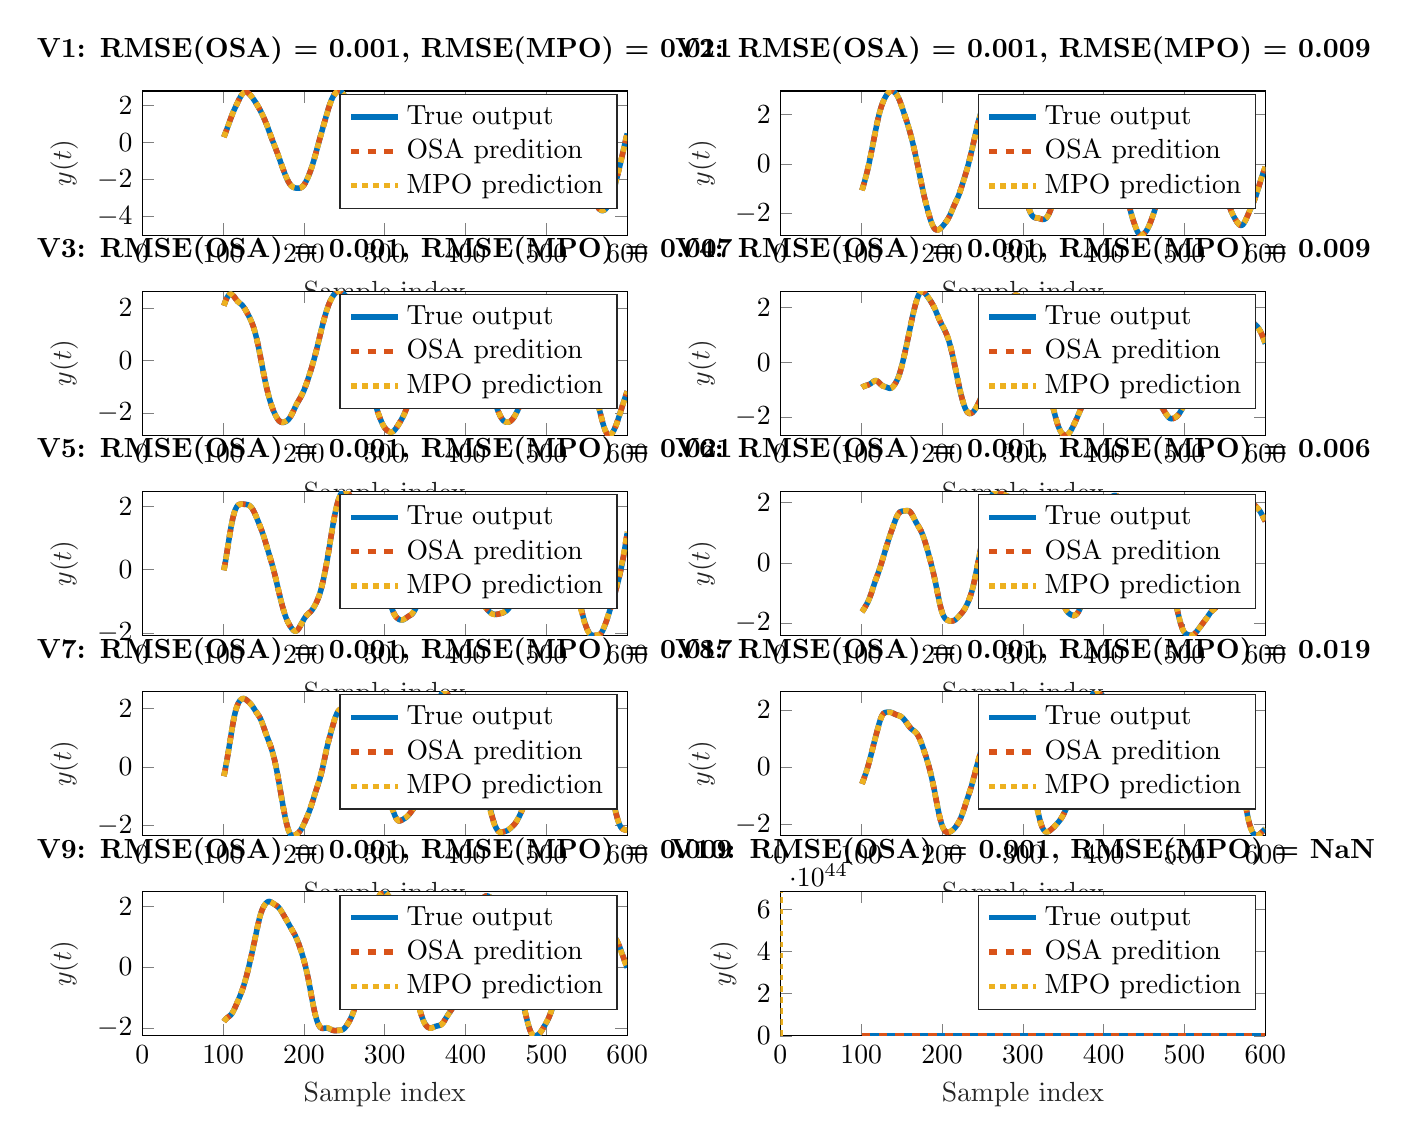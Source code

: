 % This file was created by matlab2tikz.
%
\definecolor{mycolor1}{rgb}{0.0,0.447,0.741}%
\definecolor{mycolor2}{rgb}{0.85,0.325,0.098}%
\definecolor{mycolor3}{rgb}{0.929,0.694,0.125}%
%
\begin{tikzpicture}

\begin{axis}[%
width=6.159cm,
height=1.831cm,
at={(0cm,10.169cm)},
scale only axis,
xmin=0,
xmax=600,
xlabel style={font=\color{white!15!black}},
xlabel={Sample index},
ymin=-5,
ymax=2.801,
ylabel style={font=\color{white!15!black}},
ylabel={$y(t)$},
axis background/.style={fill=white},
title style={font=\bfseries},
title={V1: RMSE(OSA) = 0.001, RMSE(MPO) = 0.011},
legend style={legend cell align=left, align=left, draw=white!15!black}
]
\addplot [color=mycolor1, line width=2.0pt]
  table[row sep=crcr]{%
101	0.304\\
104	0.656\\
106	0.896\\
109	1.261\\
110	1.379\\
111	1.494\\
113	1.708\\
115	1.902\\
118	2.18\\
120	2.36\\
121	2.443\\
122	2.522\\
123	2.589\\
124	2.647\\
125	2.693\\
126	2.723\\
127	2.743\\
128	2.745\\
129	2.741\\
131	2.694\\
133	2.613\\
135	2.51\\
137	2.392\\
139	2.264\\
140	2.197\\
143	1.983\\
145	1.826\\
146	1.746\\
147	1.661\\
149	1.482\\
150	1.388\\
153	1.081\\
155	0.852\\
161	0.136\\
163	-0.089\\
166	-0.425\\
168	-0.66\\
170	-0.907\\
173	-1.28\\
174	-1.401\\
176	-1.634\\
177	-1.743\\
178	-1.849\\
179	-1.947\\
180	-2.039\\
181	-2.122\\
182	-2.196\\
183	-2.259\\
184	-2.314\\
185	-2.354\\
186	-2.39\\
188	-2.432\\
190	-2.451\\
192	-2.46\\
194	-2.457\\
196	-2.435\\
197	-2.411\\
198	-2.38\\
199	-2.338\\
200	-2.284\\
201	-2.22\\
202	-2.146\\
203	-2.062\\
204	-1.971\\
205	-1.872\\
206	-1.767\\
207	-1.655\\
208	-1.538\\
209	-1.412\\
210	-1.281\\
211	-1.14\\
212	-0.995\\
213	-0.842\\
214	-0.686\\
220	0.277\\
222	0.585\\
228	1.499\\
230	1.797\\
232	2.072\\
233	2.19\\
234	2.304\\
235	2.4\\
236	2.488\\
237	2.562\\
238	2.627\\
239	2.681\\
240	2.725\\
241	2.761\\
242	2.787\\
243	2.797\\
244	2.798\\
245	2.786\\
246	2.758\\
247	2.722\\
248	2.674\\
249	2.617\\
250	2.555\\
251	2.486\\
252	2.411\\
253	2.333\\
254	2.248\\
255	2.157\\
256	2.063\\
257	1.959\\
258	1.852\\
259	1.741\\
261	1.508\\
263	1.265\\
265	1.007\\
267	0.73\\
269	0.433\\
271	0.123\\
273	-0.197\\
275	-0.524\\
278	-1.019\\
280	-1.342\\
282	-1.651\\
284	-1.946\\
286	-2.228\\
288	-2.493\\
290	-2.725\\
291	-2.82\\
292	-2.908\\
293	-2.979\\
294	-3.04\\
295	-3.089\\
296	-3.125\\
297	-3.154\\
298	-3.169\\
299	-3.175\\
300	-3.169\\
301	-3.147\\
302	-3.116\\
303	-3.07\\
304	-3.012\\
305	-2.948\\
306	-2.876\\
308	-2.718\\
310	-2.549\\
312	-2.372\\
315	-2.104\\
316	-2.019\\
317	-1.937\\
320	-1.702\\
321	-1.617\\
322	-1.529\\
323	-1.424\\
324	-1.313\\
325	-1.193\\
327	-0.935\\
329	-0.673\\
330	-0.546\\
332	-0.302\\
337	0.295\\
339	0.531\\
340	0.647\\
342	0.868\\
343	0.97\\
344	1.068\\
345	1.158\\
346	1.242\\
347	1.319\\
348	1.385\\
349	1.448\\
351	1.554\\
353	1.646\\
355	1.726\\
356	1.762\\
357	1.791\\
358	1.818\\
360	1.861\\
365	1.96\\
366	1.974\\
367	1.978\\
368	1.969\\
369	1.948\\
370	1.916\\
371	1.875\\
373	1.779\\
378	1.53\\
379	1.47\\
380	1.403\\
381	1.325\\
382	1.243\\
385	0.989\\
386	0.91\\
387	0.834\\
389	0.7\\
390	0.636\\
392	0.518\\
394	0.406\\
398	0.191\\
399	0.134\\
400	0.069\\
401	0.002\\
402	-0.07\\
405	-0.293\\
406	-0.363\\
408	-0.494\\
413	-0.805\\
416	-0.997\\
418	-1.118\\
419	-1.175\\
421	-1.282\\
423	-1.381\\
425	-1.474\\
427	-1.559\\
429	-1.631\\
431	-1.688\\
432	-1.71\\
433	-1.73\\
434	-1.745\\
436	-1.766\\
438	-1.778\\
440	-1.783\\
442	-1.779\\
444	-1.762\\
446	-1.735\\
449	-1.686\\
450	-1.665\\
451	-1.641\\
452	-1.611\\
453	-1.57\\
454	-1.517\\
455	-1.45\\
456	-1.373\\
457	-1.278\\
458	-1.175\\
459	-1.061\\
460	-0.94\\
461	-0.816\\
463	-0.556\\
465	-0.29\\
469	0.244\\
471	0.499\\
473	0.734\\
474	0.845\\
475	0.951\\
476	1.053\\
477	1.152\\
479	1.339\\
481	1.514\\
483	1.677\\
485	1.828\\
487	1.961\\
489	2.069\\
491	2.148\\
493	2.196\\
495	2.215\\
497	2.213\\
499	2.195\\
503	2.145\\
505	2.127\\
508	2.108\\
510	2.083\\
511	2.063\\
512	2.039\\
513	2.012\\
515	1.943\\
516	1.905\\
517	1.86\\
518	1.811\\
519	1.751\\
520	1.687\\
522	1.522\\
523	1.424\\
524	1.321\\
526	1.103\\
532	0.433\\
534	0.203\\
538	-0.268\\
539	-0.387\\
541	-0.633\\
543	-0.894\\
545	-1.174\\
547	-1.465\\
549	-1.757\\
551	-2.043\\
552	-2.183\\
554	-2.453\\
556	-2.71\\
557	-2.832\\
558	-2.95\\
560	-3.171\\
561	-3.266\\
563	-3.442\\
565	-3.562\\
566	-3.608\\
568	-3.665\\
569	-3.67\\
570	-3.671\\
571	-3.657\\
572	-3.633\\
573	-3.598\\
574	-3.548\\
575	-3.492\\
577	-3.334\\
579	-3.121\\
580	-2.997\\
581	-2.868\\
582	-2.729\\
583	-2.582\\
584	-2.431\\
586	-2.109\\
588	-1.766\\
590	-1.405\\
592	-1.032\\
593	-0.843\\
599	0.312\\
600	0.501\\
};
\addlegendentry{True output}

\addplot [color=mycolor2, dashed, line width=2.0pt]
  table[row sep=crcr]{%
101	0.304\\
104	0.656\\
106	0.896\\
109	1.262\\
110	1.38\\
111	1.493\\
112	1.603\\
113	1.707\\
115	1.903\\
118	2.18\\
120	2.359\\
121	2.443\\
122	2.522\\
123	2.589\\
124	2.647\\
125	2.692\\
126	2.724\\
127	2.743\\
128	2.746\\
129	2.739\\
130	2.72\\
131	2.693\\
132	2.656\\
133	2.613\\
134	2.563\\
136	2.453\\
138	2.329\\
140	2.197\\
142	2.056\\
145	1.829\\
148	1.575\\
149	1.483\\
152	1.187\\
153	1.074\\
155	0.856\\
159	0.37\\
161	0.136\\
163	-0.089\\
165	-0.312\\
167	-0.542\\
168	-0.661\\
170	-0.906\\
173	-1.28\\
174	-1.401\\
175	-1.519\\
176	-1.633\\
177	-1.743\\
178	-1.848\\
179	-1.947\\
180	-2.039\\
181	-2.123\\
182	-2.197\\
183	-2.261\\
184	-2.312\\
185	-2.355\\
186	-2.389\\
187	-2.413\\
188	-2.431\\
189	-2.443\\
190	-2.451\\
192	-2.458\\
193	-2.459\\
194	-2.457\\
195	-2.449\\
196	-2.434\\
197	-2.411\\
198	-2.379\\
199	-2.337\\
200	-2.284\\
201	-2.222\\
202	-2.146\\
203	-2.062\\
204	-1.971\\
205	-1.873\\
206	-1.767\\
207	-1.655\\
208	-1.537\\
209	-1.412\\
210	-1.28\\
211	-1.141\\
212	-0.995\\
213	-0.842\\
214	-0.686\\
216	-0.363\\
218	-0.039\\
220	0.277\\
222	0.585\\
229	1.651\\
230	1.796\\
231	1.936\\
232	2.069\\
233	2.19\\
234	2.304\\
235	2.401\\
236	2.487\\
237	2.562\\
238	2.627\\
239	2.682\\
240	2.726\\
241	2.76\\
242	2.784\\
243	2.799\\
244	2.801\\
245	2.784\\
246	2.759\\
247	2.723\\
248	2.673\\
249	2.618\\
250	2.555\\
252	2.412\\
253	2.333\\
254	2.247\\
255	2.158\\
256	2.061\\
257	1.959\\
258	1.853\\
260	1.625\\
261	1.508\\
263	1.265\\
264	1.138\\
265	1.007\\
266	0.87\\
267	0.729\\
268	0.583\\
269	0.433\\
271	0.123\\
273	-0.197\\
275	-0.524\\
279	-1.182\\
280	-1.342\\
282	-1.65\\
284	-1.946\\
285	-2.089\\
286	-2.228\\
287	-2.362\\
288	-2.492\\
289	-2.612\\
290	-2.724\\
291	-2.821\\
292	-2.908\\
293	-2.98\\
294	-3.039\\
295	-3.088\\
296	-3.126\\
297	-3.153\\
298	-3.169\\
299	-3.175\\
300	-3.168\\
301	-3.149\\
302	-3.116\\
303	-3.068\\
304	-3.014\\
305	-2.949\\
307	-2.799\\
308	-2.719\\
310	-2.55\\
312	-2.372\\
315	-2.103\\
316	-2.018\\
317	-1.937\\
320	-1.703\\
321	-1.618\\
322	-1.526\\
323	-1.425\\
324	-1.316\\
325	-1.192\\
327	-0.936\\
329	-0.674\\
330	-0.546\\
332	-0.301\\
339	0.531\\
341	0.759\\
342	0.867\\
343	0.97\\
344	1.069\\
345	1.158\\
346	1.242\\
347	1.317\\
348	1.385\\
349	1.447\\
351	1.554\\
353	1.647\\
355	1.726\\
356	1.761\\
357	1.792\\
358	1.818\\
361	1.881\\
363	1.922\\
364	1.943\\
365	1.961\\
366	1.973\\
367	1.976\\
368	1.97\\
369	1.95\\
370	1.916\\
371	1.875\\
373	1.779\\
377	1.584\\
378	1.53\\
379	1.47\\
380	1.401\\
381	1.326\\
382	1.245\\
384	1.071\\
386	0.91\\
387	0.835\\
388	0.765\\
389	0.699\\
391	0.576\\
392	0.517\\
395	0.353\\
397	0.247\\
398	0.192\\
399	0.133\\
400	0.07\\
401	0.003\\
406	-0.363\\
408	-0.494\\
412	-0.741\\
417	-1.059\\
419	-1.175\\
421	-1.282\\
423	-1.381\\
425	-1.474\\
427	-1.558\\
429	-1.63\\
430	-1.66\\
431	-1.688\\
433	-1.729\\
434	-1.745\\
436	-1.766\\
438	-1.779\\
440	-1.783\\
441	-1.783\\
443	-1.772\\
444	-1.763\\
446	-1.735\\
448	-1.703\\
450	-1.666\\
451	-1.641\\
452	-1.61\\
453	-1.569\\
454	-1.519\\
455	-1.452\\
456	-1.371\\
457	-1.278\\
458	-1.176\\
459	-1.06\\
460	-0.941\\
461	-0.816\\
463	-0.556\\
469	0.244\\
470	0.373\\
471	0.498\\
472	0.618\\
473	0.735\\
474	0.845\\
475	0.951\\
476	1.054\\
478	1.246\\
479	1.339\\
481	1.514\\
483	1.677\\
485	1.827\\
486	1.896\\
487	1.96\\
488	2.017\\
489	2.068\\
490	2.11\\
491	2.146\\
492	2.173\\
493	2.194\\
494	2.207\\
495	2.214\\
496	2.216\\
497	2.213\\
499	2.195\\
504	2.135\\
507	2.115\\
508	2.108\\
509	2.098\\
510	2.083\\
511	2.063\\
512	2.04\\
514	1.979\\
515	1.945\\
516	1.904\\
517	1.859\\
518	1.81\\
519	1.752\\
520	1.685\\
521	1.607\\
522	1.521\\
523	1.424\\
524	1.322\\
526	1.102\\
529	0.769\\
532	0.432\\
534	0.203\\
537	-0.149\\
539	-0.387\\
541	-0.634\\
542	-0.763\\
543	-0.895\\
545	-1.173\\
551	-2.044\\
552	-2.183\\
554	-2.453\\
555	-2.583\\
556	-2.71\\
557	-2.832\\
558	-2.95\\
559	-3.063\\
560	-3.168\\
561	-3.266\\
562	-3.359\\
563	-3.435\\
564	-3.504\\
565	-3.567\\
566	-3.604\\
567	-3.636\\
568	-3.662\\
570	-3.672\\
571	-3.66\\
572	-3.633\\
573	-3.598\\
574	-3.55\\
575	-3.49\\
576	-3.415\\
577	-3.331\\
578	-3.231\\
579	-3.122\\
580	-2.998\\
581	-2.866\\
582	-2.729\\
583	-2.582\\
584	-2.431\\
585	-2.271\\
586	-2.108\\
588	-1.765\\
590	-1.405\\
592	-1.032\\
594	-0.65\\
599	0.313\\
600	0.499\\
};
\addlegendentry{OSA predition}

\addplot [color=mycolor3, dotted, line width=2.0pt]
  table[row sep=crcr]{%
101	0.304\\
104	0.656\\
106	0.896\\
109	1.261\\
110	1.379\\
111	1.493\\
112	1.602\\
113	1.706\\
114	1.805\\
116	1.995\\
119	2.269\\
120	2.358\\
121	2.442\\
122	2.52\\
123	2.588\\
124	2.646\\
125	2.691\\
126	2.723\\
127	2.741\\
128	2.746\\
129	2.738\\
130	2.72\\
131	2.692\\
132	2.656\\
133	2.613\\
134	2.565\\
135	2.512\\
136	2.454\\
138	2.331\\
140	2.199\\
142	2.058\\
144	1.908\\
146	1.749\\
147	1.665\\
148	1.578\\
149	1.487\\
150	1.393\\
151	1.294\\
152	1.192\\
153	1.085\\
154	0.974\\
155	0.858\\
157	0.619\\
159	0.377\\
161	0.144\\
163	-0.081\\
165	-0.303\\
167	-0.533\\
169	-0.774\\
173	-1.271\\
174	-1.392\\
175	-1.51\\
176	-1.625\\
177	-1.735\\
178	-1.84\\
179	-1.94\\
180	-2.032\\
181	-2.116\\
182	-2.191\\
183	-2.255\\
184	-2.309\\
185	-2.352\\
186	-2.386\\
187	-2.41\\
188	-2.428\\
189	-2.44\\
191	-2.454\\
193	-2.458\\
194	-2.456\\
195	-2.448\\
196	-2.435\\
197	-2.413\\
198	-2.382\\
199	-2.34\\
200	-2.287\\
201	-2.223\\
202	-2.149\\
203	-2.067\\
204	-1.976\\
205	-1.878\\
206	-1.774\\
207	-1.663\\
208	-1.546\\
209	-1.421\\
210	-1.29\\
211	-1.151\\
212	-1.006\\
213	-0.854\\
214	-0.698\\
216	-0.376\\
218	-0.053\\
220	0.264\\
222	0.571\\
229	1.635\\
230	1.781\\
231	1.922\\
232	2.055\\
233	2.178\\
234	2.289\\
235	2.388\\
236	2.475\\
237	2.55\\
238	2.615\\
239	2.67\\
240	2.715\\
241	2.751\\
242	2.775\\
243	2.788\\
244	2.789\\
245	2.777\\
246	2.751\\
247	2.714\\
248	2.667\\
249	2.611\\
250	2.549\\
251	2.481\\
252	2.407\\
253	2.329\\
254	2.245\\
255	2.156\\
256	2.06\\
257	1.958\\
258	1.851\\
259	1.74\\
261	1.509\\
263	1.266\\
264	1.139\\
265	1.009\\
266	0.873\\
267	0.733\\
268	0.587\\
269	0.437\\
270	0.284\\
272	-0.031\\
274	-0.353\\
277	-0.846\\
279	-1.172\\
280	-1.332\\
281	-1.488\\
282	-1.64\\
283	-1.789\\
285	-2.076\\
286	-2.215\\
287	-2.35\\
288	-2.479\\
289	-2.6\\
290	-2.712\\
291	-2.811\\
292	-2.898\\
293	-2.971\\
294	-3.031\\
295	-3.08\\
296	-3.118\\
297	-3.146\\
298	-3.163\\
299	-3.169\\
300	-3.163\\
301	-3.143\\
302	-3.111\\
303	-3.066\\
304	-3.01\\
305	-2.946\\
306	-2.874\\
307	-2.798\\
309	-2.636\\
311	-2.464\\
316	-2.021\\
317	-1.939\\
320	-1.703\\
321	-1.619\\
322	-1.527\\
323	-1.426\\
324	-1.314\\
325	-1.194\\
327	-0.936\\
329	-0.675\\
330	-0.548\\
332	-0.304\\
337	0.293\\
339	0.528\\
340	0.643\\
341	0.755\\
342	0.863\\
343	0.966\\
344	1.064\\
345	1.155\\
346	1.238\\
347	1.313\\
348	1.381\\
349	1.442\\
350	1.497\\
352	1.595\\
354	1.682\\
355	1.721\\
356	1.755\\
357	1.785\\
358	1.811\\
360	1.853\\
363	1.914\\
365	1.952\\
366	1.965\\
367	1.968\\
368	1.96\\
369	1.939\\
370	1.907\\
371	1.866\\
373	1.77\\
378	1.521\\
379	1.461\\
380	1.393\\
381	1.317\\
382	1.235\\
385	0.981\\
386	0.902\\
387	0.828\\
388	0.759\\
389	0.693\\
391	0.57\\
393	0.455\\
395	0.348\\
398	0.19\\
399	0.132\\
400	0.07\\
401	0.002\\
402	-0.069\\
405	-0.289\\
406	-0.358\\
408	-0.487\\
413	-0.794\\
416	-0.984\\
418	-1.104\\
420	-1.214\\
422	-1.315\\
424	-1.411\\
426	-1.499\\
427	-1.54\\
428	-1.578\\
429	-1.612\\
430	-1.643\\
431	-1.67\\
432	-1.692\\
433	-1.711\\
434	-1.727\\
436	-1.748\\
438	-1.761\\
440	-1.767\\
442	-1.764\\
443	-1.757\\
445	-1.736\\
447	-1.707\\
449	-1.674\\
450	-1.655\\
451	-1.632\\
452	-1.601\\
453	-1.562\\
454	-1.51\\
455	-1.446\\
456	-1.367\\
457	-1.276\\
458	-1.173\\
459	-1.061\\
460	-0.941\\
461	-0.817\\
463	-0.56\\
466	-0.162\\
469	0.235\\
470	0.363\\
471	0.487\\
472	0.606\\
473	0.721\\
474	0.831\\
475	0.937\\
476	1.038\\
477	1.136\\
478	1.23\\
479	1.321\\
480	1.409\\
482	1.575\\
483	1.654\\
484	1.73\\
485	1.803\\
486	1.871\\
487	1.934\\
488	1.991\\
489	2.042\\
490	2.084\\
491	2.119\\
492	2.146\\
493	2.166\\
494	2.179\\
495	2.186\\
496	2.188\\
497	2.185\\
498	2.178\\
500	2.156\\
503	2.119\\
505	2.104\\
508	2.086\\
509	2.076\\
510	2.063\\
511	2.044\\
512	2.021\\
513	1.994\\
514	1.963\\
515	1.929\\
516	1.891\\
517	1.848\\
518	1.799\\
519	1.743\\
520	1.676\\
521	1.6\\
522	1.514\\
523	1.419\\
524	1.317\\
525	1.21\\
532	0.439\\
534	0.212\\
537	-0.136\\
539	-0.372\\
541	-0.616\\
542	-0.744\\
543	-0.875\\
544	-1.012\\
546	-1.296\\
550	-1.877\\
552	-2.159\\
553	-2.295\\
554	-2.428\\
555	-2.559\\
556	-2.686\\
557	-2.809\\
558	-2.928\\
559	-3.042\\
560	-3.149\\
561	-3.249\\
562	-3.34\\
563	-3.421\\
564	-3.49\\
565	-3.548\\
566	-3.593\\
567	-3.626\\
568	-3.647\\
569	-3.657\\
570	-3.656\\
571	-3.644\\
572	-3.621\\
573	-3.587\\
574	-3.54\\
575	-3.481\\
576	-3.408\\
577	-3.323\\
578	-3.224\\
579	-3.114\\
580	-2.994\\
581	-2.864\\
582	-2.726\\
583	-2.581\\
584	-2.43\\
585	-2.272\\
586	-2.109\\
587	-1.941\\
588	-1.767\\
589	-1.59\\
590	-1.409\\
592	-1.038\\
594	-0.656\\
599	0.308\\
600	0.495\\
};
\addlegendentry{MPO prediction}

\end{axis}

\begin{axis}[%
width=6.159cm,
height=1.831cm,
at={(8.104cm,10.169cm)},
scale only axis,
xmin=0,
xmax=600,
xlabel style={font=\color{white!15!black}},
xlabel={Sample index},
ymin=-2.87,
ymax=2.939,
ylabel style={font=\color{white!15!black}},
ylabel={$y(t)$},
axis background/.style={fill=white},
title style={font=\bfseries},
title={V2: RMSE(OSA) = 0.001, RMSE(MPO) = 0.009},
legend style={legend cell align=left, align=left, draw=white!15!black}
]
\addplot [color=mycolor1, line width=2.0pt]
  table[row sep=crcr]{%
101	-1.064\\
103	-0.842\\
104	-0.727\\
105	-0.61\\
106	-0.486\\
107	-0.358\\
108	-0.222\\
109	-0.081\\
110	0.069\\
111	0.222\\
113	0.544\\
116	1.046\\
117	1.213\\
119	1.54\\
121	1.841\\
122	1.973\\
123	2.1\\
124	2.214\\
125	2.316\\
126	2.412\\
127	2.493\\
128	2.569\\
129	2.637\\
130	2.7\\
131	2.756\\
132	2.806\\
133	2.85\\
134	2.885\\
135	2.913\\
136	2.928\\
137	2.938\\
138	2.938\\
139	2.93\\
140	2.917\\
141	2.894\\
142	2.866\\
143	2.831\\
144	2.784\\
145	2.73\\
146	2.669\\
148	2.516\\
150	2.336\\
152	2.143\\
156	1.747\\
158	1.541\\
160	1.32\\
162	1.079\\
164	0.814\\
165	0.674\\
166	0.531\\
167	0.384\\
169	0.081\\
171	-0.231\\
174	-0.707\\
175	-0.864\\
177	-1.167\\
178	-1.309\\
179	-1.447\\
180	-1.58\\
181	-1.706\\
183	-1.947\\
185	-2.17\\
186	-2.27\\
187	-2.365\\
188	-2.448\\
189	-2.516\\
190	-2.574\\
191	-2.611\\
192	-2.641\\
193	-2.654\\
194	-2.659\\
195	-2.655\\
196	-2.642\\
197	-2.624\\
198	-2.6\\
199	-2.57\\
200	-2.537\\
202	-2.46\\
204	-2.376\\
206	-2.285\\
207	-2.236\\
208	-2.179\\
209	-2.118\\
210	-2.052\\
211	-1.978\\
215	-1.672\\
216	-1.6\\
218	-1.462\\
219	-1.391\\
220	-1.315\\
221	-1.231\\
222	-1.142\\
223	-1.047\\
225	-0.842\\
229	-0.424\\
230	-0.314\\
231	-0.202\\
232	-0.085\\
233	0.039\\
234	0.167\\
235	0.3\\
237	0.576\\
239	0.862\\
242	1.298\\
244	1.577\\
245	1.704\\
246	1.825\\
247	1.934\\
248	2.034\\
249	2.125\\
250	2.206\\
251	2.285\\
253	2.425\\
254	2.485\\
255	2.543\\
256	2.59\\
257	2.632\\
258	2.661\\
259	2.678\\
260	2.688\\
261	2.686\\
262	2.674\\
263	2.656\\
264	2.627\\
265	2.592\\
266	2.55\\
267	2.497\\
268	2.44\\
269	2.371\\
270	2.297\\
271	2.215\\
272	2.13\\
273	2.038\\
274	1.944\\
276	1.746\\
279	1.443\\
281	1.245\\
283	1.048\\
284	0.949\\
286	0.734\\
288	0.493\\
290	0.228\\
294	-0.323\\
295	-0.457\\
296	-0.586\\
297	-0.712\\
298	-0.834\\
299	-0.95\\
300	-1.063\\
301	-1.171\\
303	-1.379\\
305	-1.577\\
306	-1.672\\
307	-1.764\\
308	-1.853\\
309	-1.93\\
310	-2.002\\
311	-2.055\\
312	-2.101\\
313	-2.132\\
314	-2.153\\
315	-2.165\\
316	-2.171\\
318	-2.18\\
320	-2.195\\
323	-2.225\\
324	-2.232\\
325	-2.235\\
326	-2.233\\
327	-2.222\\
328	-2.205\\
329	-2.179\\
330	-2.136\\
331	-2.089\\
332	-2.027\\
333	-1.958\\
334	-1.881\\
335	-1.795\\
336	-1.706\\
338	-1.516\\
340	-1.318\\
345	-0.813\\
347	-0.619\\
349	-0.426\\
350	-0.327\\
351	-0.225\\
352	-0.12\\
354	0.1\\
355	0.21\\
356	0.317\\
357	0.42\\
358	0.516\\
359	0.605\\
360	0.688\\
361	0.765\\
362	0.837\\
363	0.901\\
364	0.962\\
365	1.016\\
366	1.067\\
369	1.213\\
370	1.267\\
371	1.327\\
372	1.39\\
375	1.597\\
376	1.657\\
377	1.708\\
378	1.753\\
379	1.789\\
382	1.879\\
386	1.999\\
387	2.021\\
388	2.038\\
389	2.05\\
392	2.075\\
394	2.1\\
395	2.113\\
396	2.121\\
397	2.121\\
398	2.109\\
399	2.088\\
400	2.055\\
401	2.012\\
402	1.964\\
403	1.91\\
404	1.852\\
405	1.792\\
406	1.728\\
407	1.657\\
408	1.582\\
409	1.5\\
410	1.409\\
411	1.315\\
412	1.217\\
413	1.114\\
414	1.009\\
415	0.899\\
416	0.783\\
417	0.661\\
418	0.527\\
419	0.384\\
420	0.234\\
421	0.073\\
422	-0.092\\
424	-0.427\\
427	-0.932\\
429	-1.263\\
430	-1.426\\
431	-1.58\\
432	-1.729\\
433	-1.865\\
434	-1.992\\
435	-2.111\\
436	-2.217\\
437	-2.319\\
438	-2.416\\
439	-2.507\\
440	-2.595\\
441	-2.671\\
442	-2.741\\
443	-2.799\\
444	-2.836\\
445	-2.859\\
446	-2.87\\
447	-2.865\\
448	-2.851\\
449	-2.83\\
450	-2.804\\
451	-2.772\\
452	-2.733\\
453	-2.687\\
454	-2.633\\
455	-2.571\\
456	-2.502\\
457	-2.424\\
458	-2.341\\
459	-2.255\\
460	-2.166\\
461	-2.073\\
462	-1.977\\
463	-1.879\\
465	-1.665\\
467	-1.438\\
469	-1.202\\
470	-1.082\\
472	-0.833\\
473	-0.7\\
474	-0.562\\
475	-0.42\\
477	-0.123\\
479	0.175\\
481	0.465\\
485	1.033\\
486	1.174\\
487	1.311\\
488	1.442\\
489	1.559\\
490	1.666\\
491	1.761\\
492	1.838\\
493	1.907\\
494	1.968\\
495	2.021\\
496	2.07\\
497	2.115\\
498	2.154\\
499	2.187\\
500	2.215\\
501	2.235\\
502	2.248\\
503	2.255\\
504	2.257\\
505	2.255\\
506	2.248\\
507	2.238\\
508	2.223\\
509	2.205\\
510	2.182\\
511	2.156\\
513	2.096\\
515	2.03\\
516	1.993\\
517	1.951\\
518	1.904\\
519	1.85\\
520	1.789\\
521	1.72\\
523	1.574\\
524	1.501\\
526	1.359\\
528	1.22\\
529	1.146\\
530	1.067\\
531	0.982\\
532	0.89\\
534	0.7\\
537	0.413\\
538	0.317\\
539	0.216\\
540	0.11\\
541	-0.003\\
542	-0.127\\
543	-0.256\\
546	-0.655\\
547	-0.783\\
548	-0.904\\
549	-1.022\\
550	-1.133\\
552	-1.349\\
554	-1.556\\
556	-1.748\\
558	-1.918\\
559	-1.99\\
560	-2.06\\
561	-2.122\\
562	-2.181\\
563	-2.237\\
565	-2.339\\
567	-2.424\\
568	-2.45\\
569	-2.472\\
570	-2.476\\
571	-2.471\\
572	-2.449\\
573	-2.414\\
574	-2.366\\
575	-2.307\\
576	-2.239\\
577	-2.166\\
580	-1.936\\
582	-1.791\\
584	-1.647\\
585	-1.572\\
586	-1.493\\
587	-1.41\\
588	-1.319\\
589	-1.224\\
591	-1.019\\
594	-0.696\\
595	-0.591\\
596	-0.49\\
597	-0.395\\
598	-0.303\\
600	-0.128\\
};
\addlegendentry{True output}

\addplot [color=mycolor2, dashed, line width=2.0pt]
  table[row sep=crcr]{%
101	-1.064\\
103	-0.842\\
104	-0.728\\
105	-0.61\\
106	-0.486\\
107	-0.358\\
108	-0.222\\
109	-0.081\\
110	0.068\\
111	0.222\\
112	0.382\\
113	0.545\\
115	0.878\\
117	1.213\\
118	1.378\\
119	1.538\\
120	1.694\\
121	1.841\\
122	1.975\\
123	2.1\\
124	2.213\\
125	2.315\\
126	2.409\\
127	2.493\\
128	2.571\\
129	2.639\\
130	2.699\\
131	2.757\\
132	2.806\\
133	2.849\\
134	2.884\\
135	2.911\\
136	2.93\\
137	2.939\\
138	2.937\\
139	2.93\\
140	2.916\\
141	2.895\\
142	2.867\\
143	2.83\\
144	2.785\\
145	2.732\\
146	2.667\\
147	2.595\\
148	2.516\\
149	2.426\\
151	2.241\\
155	1.846\\
157	1.644\\
158	1.54\\
159	1.432\\
160	1.319\\
161	1.201\\
162	1.078\\
163	0.949\\
164	0.814\\
165	0.674\\
166	0.53\\
167	0.384\\
169	0.081\\
171	-0.231\\
175	-0.865\\
176	-1.017\\
177	-1.167\\
178	-1.309\\
179	-1.447\\
180	-1.579\\
181	-1.706\\
182	-1.829\\
183	-1.947\\
184	-2.06\\
185	-2.17\\
186	-2.272\\
187	-2.365\\
188	-2.447\\
189	-2.517\\
190	-2.572\\
191	-2.613\\
192	-2.641\\
193	-2.655\\
194	-2.658\\
195	-2.655\\
196	-2.642\\
197	-2.625\\
198	-2.599\\
199	-2.57\\
200	-2.537\\
202	-2.46\\
204	-2.376\\
205	-2.332\\
206	-2.285\\
207	-2.235\\
208	-2.18\\
209	-2.119\\
210	-2.05\\
211	-1.977\\
212	-1.902\\
214	-1.746\\
215	-1.672\\
217	-1.532\\
219	-1.391\\
220	-1.315\\
221	-1.232\\
222	-1.143\\
223	-1.046\\
224	-0.946\\
225	-0.843\\
227	-0.633\\
228	-0.529\\
230	-0.315\\
231	-0.203\\
232	-0.084\\
233	0.039\\
234	0.166\\
235	0.3\\
236	0.437\\
237	0.576\\
239	0.861\\
242	1.298\\
243	1.44\\
244	1.576\\
245	1.705\\
246	1.825\\
247	1.934\\
248	2.033\\
249	2.124\\
250	2.206\\
251	2.284\\
252	2.356\\
253	2.424\\
254	2.487\\
255	2.543\\
256	2.591\\
257	2.63\\
258	2.66\\
259	2.68\\
260	2.689\\
261	2.685\\
262	2.675\\
263	2.656\\
264	2.627\\
265	2.593\\
266	2.549\\
267	2.497\\
268	2.439\\
269	2.371\\
270	2.298\\
271	2.216\\
273	2.038\\
274	1.944\\
275	1.846\\
277	1.645\\
279	1.442\\
281	1.245\\
283	1.049\\
284	0.948\\
285	0.843\\
286	0.733\\
287	0.616\\
288	0.493\\
289	0.363\\
291	0.09\\
293	-0.186\\
294	-0.323\\
295	-0.456\\
296	-0.587\\
297	-0.713\\
298	-0.833\\
299	-0.95\\
300	-1.063\\
301	-1.171\\
302	-1.275\\
304	-1.478\\
305	-1.577\\
306	-1.673\\
307	-1.765\\
308	-1.851\\
309	-1.931\\
310	-2.001\\
311	-2.057\\
312	-2.101\\
313	-2.131\\
314	-2.151\\
315	-2.165\\
317	-2.176\\
319	-2.186\\
321	-2.205\\
323	-2.225\\
324	-2.232\\
325	-2.235\\
326	-2.232\\
327	-2.224\\
328	-2.205\\
329	-2.176\\
330	-2.139\\
331	-2.09\\
332	-2.027\\
333	-1.957\\
334	-1.88\\
335	-1.795\\
336	-1.706\\
338	-1.516\\
340	-1.317\\
344	-0.912\\
346	-0.715\\
349	-0.426\\
350	-0.327\\
351	-0.225\\
352	-0.119\\
354	0.099\\
355	0.21\\
356	0.317\\
357	0.419\\
358	0.516\\
359	0.606\\
360	0.689\\
361	0.765\\
362	0.835\\
363	0.901\\
364	0.961\\
365	1.016\\
366	1.067\\
369	1.213\\
370	1.267\\
371	1.326\\
372	1.392\\
375	1.595\\
376	1.657\\
377	1.709\\
378	1.753\\
379	1.788\\
380	1.82\\
386	1.999\\
387	2.021\\
388	2.038\\
389	2.05\\
393	2.087\\
395	2.112\\
396	2.121\\
397	2.121\\
398	2.111\\
399	2.088\\
400	2.054\\
401	2.013\\
402	1.965\\
404	1.853\\
405	1.792\\
406	1.727\\
407	1.658\\
408	1.582\\
409	1.499\\
410	1.41\\
411	1.316\\
413	1.114\\
414	1.009\\
415	0.899\\
416	0.784\\
417	0.66\\
418	0.527\\
419	0.386\\
420	0.233\\
421	0.073\\
422	-0.09\\
424	-0.429\\
429	-1.263\\
430	-1.424\\
431	-1.581\\
432	-1.729\\
433	-1.865\\
434	-1.992\\
435	-2.109\\
436	-2.218\\
437	-2.321\\
438	-2.415\\
439	-2.507\\
440	-2.594\\
441	-2.672\\
442	-2.741\\
443	-2.795\\
444	-2.836\\
445	-2.863\\
446	-2.868\\
447	-2.863\\
448	-2.853\\
449	-2.831\\
450	-2.802\\
451	-2.771\\
452	-2.733\\
453	-2.688\\
454	-2.633\\
455	-2.57\\
456	-2.501\\
457	-2.425\\
458	-2.343\\
459	-2.255\\
461	-2.073\\
462	-1.978\\
463	-1.877\\
464	-1.774\\
465	-1.666\\
467	-1.437\\
468	-1.321\\
470	-1.082\\
471	-0.959\\
472	-0.832\\
473	-0.7\\
474	-0.563\\
475	-0.419\\
477	-0.123\\
479	0.175\\
481	0.464\\
485	1.033\\
486	1.174\\
487	1.311\\
488	1.44\\
489	1.56\\
490	1.667\\
491	1.758\\
492	1.839\\
493	1.91\\
494	1.967\\
496	2.071\\
497	2.114\\
498	2.153\\
499	2.188\\
500	2.214\\
501	2.234\\
502	2.249\\
503	2.256\\
504	2.257\\
505	2.255\\
506	2.249\\
507	2.238\\
508	2.223\\
509	2.204\\
510	2.182\\
511	2.156\\
512	2.128\\
514	2.064\\
515	2.03\\
516	1.993\\
517	1.952\\
518	1.904\\
519	1.849\\
520	1.787\\
521	1.721\\
522	1.649\\
524	1.5\\
526	1.359\\
528	1.22\\
529	1.146\\
530	1.067\\
531	0.981\\
532	0.891\\
533	0.797\\
535	0.603\\
537	0.413\\
538	0.317\\
539	0.217\\
540	0.11\\
541	-0.005\\
542	-0.126\\
543	-0.254\\
545	-0.524\\
546	-0.655\\
547	-0.783\\
548	-0.905\\
549	-1.021\\
550	-1.133\\
552	-1.348\\
554	-1.556\\
555	-1.654\\
556	-1.747\\
557	-1.835\\
558	-1.916\\
559	-1.991\\
560	-2.06\\
561	-2.123\\
563	-2.237\\
564	-2.289\\
565	-2.339\\
566	-2.383\\
567	-2.421\\
568	-2.452\\
569	-2.472\\
570	-2.477\\
571	-2.47\\
572	-2.449\\
573	-2.414\\
574	-2.367\\
575	-2.306\\
576	-2.239\\
577	-2.166\\
581	-1.863\\
583	-1.719\\
584	-1.648\\
585	-1.572\\
586	-1.493\\
587	-1.409\\
588	-1.319\\
589	-1.224\\
590	-1.123\\
591	-1.018\\
595	-0.591\\
596	-0.491\\
597	-0.394\\
598	-0.302\\
600	-0.129\\
};
\addlegendentry{OSA predition}

\addplot [color=mycolor3, dotted, line width=2.0pt]
  table[row sep=crcr]{%
101	-1.064\\
103	-0.842\\
104	-0.727\\
105	-0.61\\
106	-0.487\\
107	-0.358\\
108	-0.223\\
109	-0.081\\
110	0.067\\
111	0.221\\
112	0.38\\
113	0.543\\
115	0.876\\
117	1.211\\
118	1.376\\
119	1.537\\
120	1.691\\
121	1.838\\
122	1.975\\
123	2.101\\
124	2.216\\
125	2.318\\
126	2.411\\
127	2.494\\
128	2.569\\
129	2.638\\
130	2.7\\
131	2.757\\
132	2.808\\
133	2.851\\
134	2.886\\
135	2.912\\
136	2.93\\
137	2.938\\
138	2.939\\
139	2.931\\
140	2.917\\
141	2.896\\
142	2.867\\
143	2.831\\
144	2.786\\
145	2.732\\
146	2.669\\
147	2.597\\
148	2.517\\
149	2.43\\
150	2.338\\
151	2.243\\
154	1.948\\
156	1.749\\
158	1.543\\
159	1.434\\
160	1.322\\
161	1.204\\
162	1.081\\
163	0.952\\
164	0.817\\
165	0.678\\
166	0.534\\
167	0.388\\
168	0.238\\
170	-0.069\\
172	-0.383\\
175	-0.856\\
176	-1.01\\
177	-1.159\\
178	-1.303\\
179	-1.441\\
180	-1.573\\
181	-1.699\\
182	-1.822\\
183	-1.94\\
184	-2.055\\
185	-2.165\\
186	-2.268\\
187	-2.363\\
188	-2.446\\
189	-2.517\\
190	-2.573\\
191	-2.614\\
192	-2.642\\
193	-2.657\\
194	-2.662\\
195	-2.658\\
196	-2.647\\
197	-2.629\\
198	-2.605\\
199	-2.576\\
200	-2.543\\
201	-2.506\\
203	-2.426\\
205	-2.339\\
206	-2.293\\
207	-2.243\\
208	-2.188\\
209	-2.126\\
210	-2.059\\
211	-1.986\\
215	-1.68\\
216	-1.608\\
218	-1.47\\
219	-1.398\\
220	-1.322\\
221	-1.239\\
222	-1.149\\
223	-1.053\\
224	-0.952\\
226	-0.745\\
229	-0.43\\
230	-0.322\\
231	-0.21\\
232	-0.092\\
233	0.031\\
234	0.159\\
235	0.292\\
236	0.428\\
237	0.568\\
239	0.853\\
242	1.29\\
243	1.432\\
244	1.57\\
245	1.699\\
246	1.82\\
247	1.931\\
248	2.031\\
249	2.121\\
250	2.204\\
251	2.282\\
252	2.354\\
253	2.422\\
254	2.485\\
255	2.543\\
256	2.592\\
257	2.632\\
258	2.662\\
259	2.681\\
260	2.689\\
261	2.688\\
262	2.678\\
263	2.659\\
264	2.632\\
265	2.597\\
266	2.554\\
267	2.503\\
268	2.444\\
269	2.377\\
270	2.303\\
271	2.223\\
272	2.137\\
273	2.046\\
274	1.951\\
275	1.854\\
277	1.652\\
279	1.45\\
281	1.252\\
283	1.055\\
284	0.955\\
285	0.85\\
286	0.74\\
287	0.623\\
288	0.5\\
289	0.371\\
291	0.1\\
293	-0.176\\
294	-0.312\\
295	-0.445\\
296	-0.575\\
297	-0.7\\
298	-0.822\\
299	-0.939\\
300	-1.051\\
301	-1.16\\
302	-1.265\\
304	-1.467\\
306	-1.662\\
307	-1.755\\
308	-1.842\\
309	-1.922\\
310	-1.991\\
311	-2.048\\
312	-2.092\\
313	-2.123\\
314	-2.143\\
315	-2.156\\
317	-2.168\\
319	-2.18\\
321	-2.198\\
323	-2.219\\
324	-2.226\\
325	-2.23\\
326	-2.227\\
327	-2.218\\
328	-2.201\\
329	-2.173\\
330	-2.135\\
331	-2.086\\
332	-2.027\\
333	-1.957\\
334	-1.88\\
335	-1.796\\
336	-1.706\\
337	-1.614\\
339	-1.42\\
341	-1.22\\
344	-0.916\\
346	-0.719\\
349	-0.432\\
350	-0.333\\
351	-0.231\\
352	-0.126\\
354	0.092\\
355	0.202\\
356	0.308\\
357	0.41\\
358	0.506\\
359	0.595\\
360	0.677\\
361	0.754\\
362	0.824\\
363	0.889\\
364	0.949\\
365	1.003\\
366	1.053\\
369	1.197\\
370	1.25\\
371	1.309\\
372	1.373\\
375	1.576\\
376	1.636\\
377	1.688\\
378	1.731\\
379	1.767\\
381	1.827\\
383	1.887\\
385	1.949\\
386	1.976\\
387	1.999\\
388	2.015\\
389	2.027\\
392	2.054\\
396	2.101\\
397	2.102\\
398	2.093\\
399	2.072\\
400	2.04\\
401	1.999\\
402	1.951\\
403	1.898\\
404	1.842\\
405	1.782\\
406	1.719\\
407	1.65\\
408	1.575\\
409	1.493\\
410	1.404\\
411	1.31\\
412	1.212\\
413	1.111\\
414	1.007\\
415	0.898\\
416	0.784\\
417	0.661\\
418	0.53\\
419	0.389\\
420	0.238\\
421	0.08\\
422	-0.084\\
425	-0.587\\
428	-1.088\\
429	-1.252\\
430	-1.413\\
431	-1.569\\
432	-1.717\\
433	-1.854\\
434	-1.981\\
435	-2.098\\
436	-2.206\\
437	-2.308\\
438	-2.404\\
439	-2.497\\
440	-2.584\\
441	-2.663\\
442	-2.732\\
443	-2.787\\
444	-2.827\\
445	-2.851\\
446	-2.861\\
447	-2.857\\
448	-2.844\\
449	-2.824\\
450	-2.797\\
451	-2.766\\
452	-2.727\\
453	-2.682\\
454	-2.629\\
455	-2.567\\
456	-2.498\\
457	-2.421\\
458	-2.339\\
459	-2.253\\
460	-2.163\\
461	-2.071\\
462	-1.976\\
463	-1.876\\
464	-1.772\\
465	-1.664\\
466	-1.552\\
468	-1.321\\
470	-1.083\\
471	-0.961\\
472	-0.835\\
473	-0.703\\
474	-0.567\\
475	-0.424\\
476	-0.277\\
479	0.169\\
480	0.315\\
482	0.599\\
486	1.165\\
487	1.302\\
488	1.431\\
489	1.55\\
490	1.656\\
491	1.749\\
492	1.828\\
493	1.897\\
494	1.958\\
495	2.011\\
496	2.061\\
497	2.105\\
498	2.144\\
499	2.178\\
500	2.204\\
501	2.224\\
502	2.237\\
503	2.245\\
504	2.246\\
505	2.244\\
506	2.237\\
507	2.227\\
508	2.213\\
509	2.194\\
510	2.172\\
511	2.146\\
513	2.086\\
515	2.02\\
516	1.983\\
517	1.941\\
518	1.894\\
519	1.84\\
520	1.778\\
521	1.71\\
523	1.564\\
525	1.419\\
528	1.21\\
529	1.136\\
530	1.057\\
531	0.972\\
532	0.881\\
534	0.69\\
536	0.499\\
538	0.308\\
539	0.208\\
540	0.102\\
541	-0.011\\
542	-0.133\\
543	-0.262\\
546	-0.66\\
547	-0.788\\
548	-0.91\\
549	-1.026\\
550	-1.138\\
552	-1.352\\
554	-1.557\\
555	-1.655\\
556	-1.748\\
557	-1.835\\
558	-1.915\\
559	-1.989\\
560	-2.056\\
561	-2.119\\
562	-2.177\\
563	-2.232\\
564	-2.284\\
565	-2.333\\
566	-2.377\\
567	-2.414\\
568	-2.444\\
569	-2.463\\
570	-2.469\\
571	-2.463\\
572	-2.442\\
573	-2.407\\
574	-2.359\\
575	-2.3\\
576	-2.232\\
577	-2.159\\
580	-1.929\\
582	-1.783\\
584	-1.639\\
585	-1.563\\
586	-1.484\\
587	-1.4\\
588	-1.309\\
589	-1.214\\
590	-1.113\\
591	-1.008\\
595	-0.581\\
596	-0.481\\
597	-0.385\\
598	-0.293\\
600	-0.119\\
};
\addlegendentry{MPO prediction}

\end{axis}

\begin{axis}[%
width=6.159cm,
height=1.831cm,
at={(0cm,7.627cm)},
scale only axis,
xmin=0,
xmax=600,
xlabel style={font=\color{white!15!black}},
xlabel={Sample index},
ymin=-2.855,
ymax=2.642,
ylabel style={font=\color{white!15!black}},
ylabel={$y(t)$},
axis background/.style={fill=white},
title style={font=\bfseries},
title={V3: RMSE(OSA) = 0.001, RMSE(MPO) = 0.007},
legend style={legend cell align=left, align=left, draw=white!15!black}
]
\addplot [color=mycolor1, line width=2.0pt]
  table[row sep=crcr]{%
101	2.09\\
103	2.265\\
104	2.334\\
105	2.4\\
106	2.447\\
107	2.489\\
108	2.514\\
109	2.524\\
110	2.524\\
111	2.512\\
112	2.485\\
113	2.452\\
114	2.413\\
116	2.328\\
117	2.288\\
118	2.255\\
119	2.225\\
120	2.199\\
122	2.151\\
123	2.124\\
124	2.092\\
125	2.053\\
126	2.01\\
127	1.961\\
128	1.909\\
129	1.854\\
131	1.74\\
132	1.681\\
133	1.619\\
134	1.555\\
135	1.483\\
136	1.409\\
137	1.323\\
138	1.231\\
139	1.128\\
140	1.019\\
141	0.897\\
142	0.768\\
143	0.629\\
144	0.482\\
145	0.327\\
146	0.169\\
148	-0.157\\
150	-0.479\\
152	-0.781\\
153	-0.921\\
154	-1.057\\
155	-1.186\\
156	-1.306\\
157	-1.422\\
159	-1.631\\
161	-1.812\\
163	-1.968\\
164	-2.037\\
165	-2.101\\
166	-2.162\\
168	-2.257\\
169	-2.291\\
170	-2.32\\
171	-2.344\\
173	-2.364\\
174	-2.365\\
175	-2.361\\
176	-2.352\\
177	-2.339\\
178	-2.323\\
179	-2.302\\
180	-2.276\\
181	-2.245\\
182	-2.207\\
183	-2.162\\
184	-2.112\\
185	-2.054\\
186	-1.992\\
188	-1.862\\
189	-1.796\\
191	-1.671\\
193	-1.559\\
195	-1.455\\
197	-1.344\\
198	-1.282\\
199	-1.217\\
200	-1.145\\
201	-1.068\\
202	-0.986\\
204	-0.812\\
206	-0.626\\
208	-0.432\\
210	-0.23\\
212	-0.017\\
214	0.21\\
216	0.451\\
217	0.577\\
219	0.833\\
221	1.091\\
222	1.218\\
224	1.461\\
226	1.686\\
228	1.891\\
230	2.072\\
232	2.227\\
234	2.353\\
235	2.406\\
236	2.455\\
237	2.499\\
238	2.537\\
239	2.572\\
241	2.621\\
242	2.634\\
243	2.641\\
244	2.642\\
245	2.632\\
246	2.617\\
247	2.597\\
248	2.571\\
249	2.543\\
250	2.511\\
251	2.477\\
252	2.438\\
253	2.397\\
254	2.351\\
255	2.299\\
256	2.243\\
257	2.176\\
258	2.105\\
259	2.027\\
261	1.847\\
263	1.641\\
265	1.417\\
267	1.183\\
269	0.945\\
270	0.823\\
271	0.697\\
272	0.567\\
273	0.433\\
274	0.293\\
275	0.15\\
279	-0.436\\
280	-0.578\\
281	-0.716\\
283	-0.985\\
285	-1.245\\
286	-1.371\\
287	-1.493\\
288	-1.613\\
290	-1.831\\
292	-2.023\\
294	-2.192\\
296	-2.34\\
298	-2.468\\
299	-2.519\\
300	-2.569\\
301	-2.607\\
302	-2.642\\
303	-2.667\\
304	-2.691\\
305	-2.708\\
306	-2.721\\
307	-2.729\\
308	-2.731\\
309	-2.725\\
310	-2.713\\
311	-2.692\\
312	-2.663\\
313	-2.627\\
314	-2.587\\
316	-2.493\\
318	-2.395\\
320	-2.292\\
322	-2.179\\
323	-2.117\\
324	-2.051\\
325	-1.98\\
326	-1.905\\
327	-1.827\\
329	-1.663\\
333	-1.327\\
337	-0.997\\
339	-0.827\\
343	-0.481\\
345	-0.306\\
346	-0.216\\
347	-0.121\\
348	-0.021\\
349	0.084\\
350	0.197\\
351	0.315\\
354	0.677\\
355	0.792\\
356	0.902\\
357	1.007\\
358	1.108\\
361	1.401\\
362	1.497\\
363	1.59\\
364	1.68\\
365	1.761\\
366	1.835\\
367	1.901\\
368	1.956\\
369	2.006\\
370	2.05\\
372	2.13\\
373	2.166\\
374	2.199\\
375	2.228\\
376	2.248\\
377	2.261\\
378	2.268\\
379	2.265\\
380	2.256\\
382	2.231\\
384	2.206\\
387	2.171\\
389	2.143\\
391	2.114\\
392	2.101\\
394	2.082\\
396	2.063\\
397	2.048\\
398	2.026\\
399	1.994\\
400	1.953\\
401	1.903\\
402	1.845\\
403	1.782\\
404	1.714\\
406	1.572\\
408	1.425\\
410	1.27\\
413	1.028\\
418	0.624\\
419	0.537\\
420	0.444\\
421	0.341\\
422	0.231\\
423	0.109\\
424	-0.021\\
425	-0.157\\
427	-0.445\\
428	-0.59\\
429	-0.733\\
430	-0.873\\
431	-1.006\\
432	-1.132\\
433	-1.253\\
435	-1.469\\
436	-1.565\\
437	-1.66\\
438	-1.747\\
439	-1.831\\
440	-1.91\\
441	-1.985\\
442	-2.055\\
443	-2.119\\
444	-2.176\\
445	-2.225\\
446	-2.266\\
447	-2.298\\
448	-2.323\\
449	-2.34\\
450	-2.352\\
451	-2.356\\
452	-2.356\\
453	-2.352\\
454	-2.341\\
455	-2.325\\
456	-2.305\\
457	-2.277\\
458	-2.244\\
459	-2.206\\
460	-2.16\\
461	-2.109\\
462	-2.054\\
463	-1.994\\
464	-1.931\\
466	-1.798\\
469	-1.596\\
471	-1.47\\
472	-1.407\\
473	-1.341\\
474	-1.272\\
475	-1.194\\
476	-1.106\\
477	-1.009\\
478	-0.897\\
479	-0.779\\
481	-0.526\\
482	-0.398\\
483	-0.277\\
484	-0.161\\
485	-0.051\\
486	0.05\\
487	0.147\\
488	0.242\\
491	0.515\\
494	0.786\\
498	1.142\\
500	1.317\\
501	1.403\\
502	1.484\\
503	1.563\\
504	1.632\\
505	1.698\\
506	1.753\\
507	1.806\\
508	1.852\\
509	1.895\\
510	1.934\\
512	2.003\\
514	2.056\\
515	2.075\\
516	2.088\\
517	2.099\\
518	2.101\\
519	2.101\\
520	2.095\\
521	2.083\\
522	2.067\\
523	2.045\\
524	2.016\\
525	1.982\\
526	1.943\\
528	1.856\\
529	1.81\\
531	1.711\\
532	1.657\\
533	1.597\\
534	1.531\\
535	1.459\\
536	1.379\\
537	1.295\\
539	1.123\\
540	1.041\\
541	0.962\\
543	0.818\\
544	0.749\\
545	0.677\\
546	0.601\\
547	0.52\\
548	0.429\\
549	0.333\\
550	0.229\\
551	0.119\\
552	0.006\\
553	-0.116\\
554	-0.24\\
555	-0.37\\
556	-0.506\\
557	-0.646\\
558	-0.792\\
562	-1.385\\
563	-1.527\\
564	-1.664\\
565	-1.798\\
566	-1.926\\
567	-2.052\\
568	-2.175\\
569	-2.292\\
570	-2.405\\
571	-2.506\\
572	-2.601\\
573	-2.68\\
574	-2.746\\
575	-2.798\\
576	-2.83\\
577	-2.852\\
578	-2.853\\
579	-2.846\\
580	-2.82\\
581	-2.786\\
582	-2.744\\
583	-2.688\\
584	-2.628\\
585	-2.559\\
586	-2.485\\
587	-2.403\\
588	-2.316\\
589	-2.224\\
591	-2.029\\
593	-1.829\\
595	-1.635\\
597	-1.451\\
599	-1.269\\
600	-1.176\\
};
\addlegendentry{True output}

\addplot [color=mycolor2, dashed, line width=2.0pt]
  table[row sep=crcr]{%
101	2.088\\
102	2.179\\
103	2.263\\
104	2.336\\
105	2.399\\
106	2.449\\
107	2.486\\
108	2.512\\
109	2.526\\
110	2.527\\
111	2.51\\
112	2.486\\
113	2.454\\
117	2.289\\
118	2.254\\
119	2.224\\
120	2.199\\
122	2.151\\
123	2.124\\
124	2.092\\
125	2.054\\
126	2.011\\
127	1.961\\
128	1.909\\
130	1.798\\
131	1.741\\
133	1.619\\
134	1.554\\
135	1.484\\
136	1.408\\
137	1.323\\
138	1.232\\
139	1.129\\
140	1.017\\
141	0.898\\
142	0.768\\
143	0.629\\
144	0.482\\
145	0.328\\
146	0.168\\
149	-0.32\\
150	-0.477\\
151	-0.631\\
152	-0.78\\
153	-0.921\\
154	-1.056\\
155	-1.184\\
156	-1.306\\
157	-1.421\\
158	-1.528\\
159	-1.629\\
160	-1.723\\
161	-1.811\\
162	-1.892\\
163	-1.968\\
164	-2.038\\
165	-2.101\\
166	-2.159\\
167	-2.211\\
168	-2.258\\
169	-2.292\\
170	-2.321\\
171	-2.341\\
172	-2.354\\
173	-2.364\\
175	-2.361\\
176	-2.355\\
177	-2.34\\
178	-2.323\\
179	-2.301\\
180	-2.276\\
181	-2.245\\
182	-2.206\\
183	-2.163\\
184	-2.112\\
185	-2.054\\
186	-1.994\\
190	-1.732\\
191	-1.672\\
192	-1.614\\
193	-1.559\\
196	-1.401\\
197	-1.345\\
198	-1.282\\
199	-1.216\\
200	-1.145\\
201	-1.068\\
202	-0.986\\
203	-0.901\\
204	-0.812\\
206	-0.626\\
208	-0.432\\
209	-0.332\\
211	-0.124\\
212	-0.017\\
213	0.095\\
214	0.21\\
215	0.33\\
216	0.452\\
217	0.577\\
219	0.833\\
221	1.091\\
222	1.217\\
223	1.341\\
224	1.46\\
225	1.575\\
226	1.686\\
227	1.79\\
228	1.89\\
229	1.984\\
230	2.071\\
231	2.152\\
232	2.226\\
233	2.293\\
234	2.353\\
235	2.406\\
236	2.454\\
237	2.499\\
238	2.537\\
239	2.571\\
240	2.598\\
241	2.619\\
242	2.633\\
243	2.641\\
244	2.641\\
245	2.632\\
246	2.619\\
247	2.596\\
249	2.544\\
250	2.511\\
252	2.439\\
253	2.397\\
254	2.35\\
255	2.299\\
256	2.241\\
257	2.177\\
258	2.106\\
259	2.026\\
260	1.939\\
261	1.847\\
262	1.744\\
263	1.639\\
264	1.53\\
266	1.301\\
268	1.065\\
270	0.823\\
271	0.698\\
272	0.567\\
273	0.432\\
274	0.293\\
275	0.15\\
277	-0.144\\
279	-0.436\\
280	-0.578\\
281	-0.716\\
282	-0.851\\
283	-0.985\\
285	-1.245\\
286	-1.371\\
287	-1.494\\
288	-1.611\\
289	-1.724\\
290	-1.83\\
291	-1.928\\
292	-2.021\\
293	-2.109\\
294	-2.191\\
295	-2.268\\
296	-2.34\\
297	-2.406\\
298	-2.467\\
299	-2.521\\
300	-2.568\\
301	-2.607\\
302	-2.64\\
303	-2.668\\
304	-2.69\\
305	-2.708\\
306	-2.721\\
307	-2.73\\
308	-2.731\\
309	-2.726\\
310	-2.713\\
311	-2.692\\
312	-2.663\\
313	-2.627\\
314	-2.586\\
315	-2.541\\
316	-2.494\\
319	-2.344\\
320	-2.291\\
321	-2.237\\
322	-2.179\\
323	-2.117\\
324	-2.05\\
325	-1.98\\
326	-1.905\\
327	-1.827\\
329	-1.663\\
332	-1.411\\
335	-1.163\\
337	-0.997\\
340	-0.741\\
344	-0.394\\
346	-0.215\\
347	-0.122\\
348	-0.022\\
349	0.085\\
350	0.197\\
351	0.314\\
353	0.558\\
354	0.677\\
355	0.792\\
356	0.902\\
357	1.006\\
359	1.207\\
362	1.497\\
363	1.591\\
364	1.679\\
365	1.761\\
366	1.836\\
367	1.9\\
368	1.956\\
369	2.007\\
371	2.091\\
372	2.131\\
374	2.199\\
375	2.227\\
376	2.248\\
377	2.262\\
378	2.266\\
379	2.264\\
380	2.258\\
381	2.246\\
382	2.231\\
385	2.195\\
387	2.171\\
389	2.143\\
391	2.114\\
393	2.091\\
396	2.062\\
397	2.047\\
398	2.025\\
399	1.995\\
400	1.954\\
401	1.903\\
402	1.845\\
403	1.781\\
405	1.644\\
407	1.499\\
409	1.349\\
411	1.19\\
418	0.625\\
419	0.537\\
420	0.443\\
421	0.341\\
422	0.231\\
423	0.109\\
424	-0.02\\
425	-0.158\\
427	-0.444\\
428	-0.59\\
429	-0.734\\
430	-0.872\\
431	-1.006\\
432	-1.133\\
433	-1.251\\
434	-1.363\\
435	-1.468\\
436	-1.565\\
437	-1.658\\
438	-1.747\\
439	-1.831\\
440	-1.91\\
441	-1.985\\
442	-2.055\\
443	-2.119\\
444	-2.176\\
445	-2.225\\
446	-2.265\\
447	-2.298\\
448	-2.322\\
449	-2.34\\
450	-2.351\\
451	-2.357\\
452	-2.358\\
453	-2.351\\
454	-2.341\\
455	-2.326\\
456	-2.304\\
457	-2.277\\
458	-2.245\\
459	-2.205\\
460	-2.16\\
461	-2.111\\
462	-2.055\\
464	-1.93\\
465	-1.865\\
468	-1.662\\
470	-1.532\\
473	-1.342\\
474	-1.272\\
475	-1.193\\
476	-1.106\\
477	-1.008\\
478	-0.898\\
479	-0.78\\
482	-0.4\\
483	-0.277\\
484	-0.16\\
485	-0.052\\
486	0.05\\
487	0.149\\
490	0.425\\
495	0.876\\
500	1.318\\
501	1.403\\
502	1.485\\
503	1.562\\
504	1.632\\
505	1.697\\
506	1.754\\
507	1.805\\
508	1.852\\
509	1.894\\
510	1.934\\
511	1.97\\
512	2.003\\
513	2.031\\
514	2.056\\
515	2.074\\
516	2.089\\
517	2.098\\
518	2.101\\
519	2.102\\
520	2.095\\
521	2.083\\
522	2.068\\
523	2.044\\
524	2.016\\
525	1.982\\
526	1.943\\
527	1.901\\
528	1.856\\
530	1.761\\
531	1.711\\
532	1.656\\
533	1.597\\
534	1.531\\
535	1.458\\
536	1.379\\
537	1.296\\
539	1.123\\
540	1.041\\
541	0.963\\
542	0.889\\
544	0.749\\
545	0.678\\
546	0.602\\
547	0.519\\
548	0.43\\
549	0.334\\
550	0.229\\
551	0.12\\
552	0.005\\
553	-0.115\\
554	-0.239\\
555	-0.37\\
556	-0.506\\
557	-0.647\\
558	-0.792\\
559	-0.94\\
561	-1.239\\
562	-1.384\\
563	-1.526\\
564	-1.664\\
565	-1.798\\
566	-1.927\\
567	-2.053\\
568	-2.175\\
569	-2.293\\
570	-2.405\\
571	-2.508\\
572	-2.601\\
573	-2.68\\
574	-2.746\\
575	-2.797\\
576	-2.831\\
577	-2.851\\
578	-2.854\\
579	-2.845\\
580	-2.822\\
581	-2.788\\
582	-2.743\\
583	-2.688\\
584	-2.63\\
585	-2.56\\
586	-2.484\\
587	-2.403\\
588	-2.316\\
589	-2.224\\
591	-2.029\\
593	-1.829\\
595	-1.635\\
597	-1.451\\
600	-1.176\\
};
\addlegendentry{OSA predition}

\addplot [color=mycolor3, dotted, line width=2.0pt]
  table[row sep=crcr]{%
101	2.09\\
103	2.265\\
104	2.334\\
105	2.399\\
106	2.448\\
107	2.486\\
108	2.512\\
109	2.523\\
110	2.523\\
111	2.509\\
112	2.484\\
113	2.451\\
115	2.369\\
116	2.327\\
117	2.288\\
118	2.254\\
119	2.224\\
120	2.198\\
122	2.15\\
123	2.122\\
124	2.09\\
125	2.051\\
126	2.007\\
127	1.959\\
128	1.906\\
130	1.795\\
132	1.678\\
133	1.617\\
134	1.551\\
135	1.481\\
136	1.404\\
137	1.32\\
138	1.227\\
139	1.126\\
140	1.016\\
141	0.895\\
142	0.766\\
143	0.627\\
144	0.48\\
145	0.326\\
146	0.167\\
149	-0.321\\
150	-0.48\\
151	-0.634\\
152	-0.782\\
153	-0.924\\
154	-1.058\\
155	-1.186\\
156	-1.307\\
157	-1.421\\
158	-1.527\\
159	-1.627\\
160	-1.72\\
161	-1.806\\
162	-1.887\\
163	-1.962\\
164	-2.031\\
165	-2.095\\
166	-2.152\\
167	-2.204\\
168	-2.247\\
169	-2.283\\
170	-2.312\\
171	-2.332\\
172	-2.345\\
173	-2.352\\
174	-2.352\\
175	-2.348\\
176	-2.339\\
177	-2.326\\
178	-2.31\\
179	-2.289\\
180	-2.264\\
181	-2.232\\
182	-2.195\\
183	-2.15\\
184	-2.099\\
185	-2.043\\
186	-1.981\\
188	-1.85\\
190	-1.721\\
191	-1.66\\
192	-1.602\\
194	-1.494\\
196	-1.388\\
197	-1.331\\
198	-1.27\\
199	-1.204\\
200	-1.132\\
201	-1.055\\
202	-0.973\\
203	-0.887\\
204	-0.798\\
206	-0.613\\
208	-0.42\\
209	-0.32\\
210	-0.218\\
211	-0.113\\
212	-0.005\\
213	0.106\\
214	0.22\\
215	0.338\\
216	0.459\\
217	0.583\\
219	0.838\\
221	1.094\\
222	1.22\\
223	1.342\\
224	1.46\\
225	1.574\\
226	1.683\\
227	1.787\\
228	1.886\\
229	1.979\\
230	2.066\\
231	2.146\\
232	2.22\\
233	2.287\\
234	2.347\\
235	2.401\\
236	2.45\\
237	2.493\\
238	2.532\\
239	2.565\\
240	2.593\\
241	2.614\\
242	2.628\\
243	2.635\\
244	2.634\\
245	2.626\\
246	2.611\\
247	2.591\\
248	2.566\\
249	2.538\\
250	2.506\\
251	2.472\\
252	2.434\\
253	2.392\\
254	2.346\\
255	2.294\\
256	2.237\\
257	2.172\\
258	2.101\\
259	2.022\\
260	1.935\\
261	1.842\\
262	1.742\\
263	1.636\\
264	1.526\\
266	1.297\\
268	1.061\\
269	0.941\\
270	0.819\\
271	0.693\\
272	0.563\\
273	0.429\\
274	0.289\\
275	0.145\\
279	-0.44\\
280	-0.581\\
281	-0.719\\
283	-0.986\\
285	-1.245\\
286	-1.37\\
287	-1.493\\
288	-1.61\\
289	-1.722\\
290	-1.828\\
291	-1.927\\
292	-2.019\\
293	-2.106\\
294	-2.188\\
295	-2.265\\
296	-2.337\\
297	-2.404\\
298	-2.466\\
299	-2.52\\
300	-2.567\\
301	-2.607\\
302	-2.641\\
303	-2.668\\
304	-2.69\\
305	-2.708\\
306	-2.721\\
307	-2.729\\
308	-2.732\\
309	-2.727\\
310	-2.715\\
311	-2.695\\
312	-2.666\\
313	-2.631\\
314	-2.59\\
315	-2.546\\
317	-2.45\\
319	-2.35\\
320	-2.298\\
321	-2.243\\
322	-2.186\\
323	-2.124\\
324	-2.058\\
325	-1.987\\
326	-1.912\\
327	-1.834\\
329	-1.669\\
333	-1.334\\
338	-0.92\\
340	-0.749\\
345	-0.314\\
346	-0.224\\
347	-0.13\\
348	-0.03\\
349	0.076\\
350	0.189\\
351	0.307\\
354	0.668\\
355	0.783\\
356	0.893\\
357	0.998\\
358	1.099\\
360	1.296\\
362	1.489\\
363	1.583\\
364	1.672\\
365	1.755\\
366	1.829\\
367	1.894\\
368	1.951\\
369	2.001\\
370	2.046\\
372	2.127\\
373	2.163\\
374	2.197\\
375	2.225\\
376	2.247\\
377	2.26\\
378	2.265\\
379	2.263\\
380	2.255\\
382	2.232\\
385	2.196\\
387	2.173\\
389	2.145\\
391	2.117\\
392	2.104\\
394	2.085\\
395	2.076\\
396	2.066\\
397	2.05\\
398	2.028\\
399	1.996\\
400	1.956\\
401	1.906\\
402	1.848\\
403	1.784\\
404	1.717\\
406	1.575\\
408	1.428\\
410	1.273\\
412	1.112\\
415	0.87\\
417	0.709\\
418	0.626\\
419	0.539\\
420	0.445\\
421	0.344\\
422	0.233\\
423	0.112\\
424	-0.017\\
425	-0.154\\
426	-0.296\\
429	-0.728\\
430	-0.867\\
431	-1.0\\
432	-1.127\\
433	-1.246\\
434	-1.358\\
435	-1.463\\
436	-1.561\\
437	-1.654\\
438	-1.742\\
439	-1.825\\
440	-1.905\\
441	-1.98\\
442	-2.05\\
443	-2.114\\
444	-2.171\\
445	-2.22\\
446	-2.261\\
447	-2.293\\
448	-2.318\\
449	-2.335\\
450	-2.346\\
451	-2.351\\
452	-2.351\\
453	-2.347\\
454	-2.337\\
455	-2.322\\
456	-2.301\\
457	-2.274\\
458	-2.241\\
459	-2.202\\
460	-2.158\\
461	-2.108\\
462	-2.053\\
463	-1.994\\
464	-1.931\\
466	-1.797\\
468	-1.661\\
470	-1.531\\
472	-1.405\\
473	-1.34\\
474	-1.27\\
475	-1.192\\
476	-1.105\\
477	-1.006\\
478	-0.897\\
479	-0.778\\
480	-0.654\\
482	-0.4\\
483	-0.278\\
484	-0.163\\
485	-0.054\\
486	0.048\\
487	0.144\\
489	0.329\\
492	0.6\\
495	0.866\\
500	1.304\\
501	1.389\\
502	1.471\\
503	1.547\\
504	1.618\\
505	1.681\\
506	1.738\\
507	1.789\\
508	1.836\\
509	1.878\\
510	1.917\\
511	1.953\\
512	1.985\\
513	2.014\\
514	2.038\\
515	2.058\\
516	2.072\\
517	2.081\\
518	2.085\\
519	2.085\\
520	2.08\\
521	2.069\\
522	2.053\\
523	2.031\\
524	2.002\\
525	1.969\\
526	1.93\\
527	1.888\\
529	1.798\\
530	1.75\\
531	1.699\\
532	1.645\\
533	1.586\\
534	1.521\\
535	1.448\\
536	1.369\\
537	1.285\\
539	1.114\\
540	1.032\\
541	0.953\\
542	0.88\\
545	0.669\\
546	0.593\\
547	0.512\\
548	0.423\\
549	0.327\\
550	0.224\\
551	0.115\\
552	0.001\\
553	-0.118\\
554	-0.242\\
555	-0.371\\
556	-0.506\\
557	-0.646\\
558	-0.791\\
562	-1.381\\
563	-1.522\\
564	-1.659\\
565	-1.792\\
566	-1.921\\
567	-2.047\\
568	-2.169\\
569	-2.288\\
570	-2.4\\
571	-2.504\\
572	-2.598\\
573	-2.679\\
574	-2.746\\
575	-2.796\\
576	-2.831\\
577	-2.851\\
578	-2.855\\
579	-2.845\\
580	-2.823\\
581	-2.79\\
582	-2.746\\
583	-2.694\\
584	-2.634\\
585	-2.567\\
586	-2.493\\
587	-2.412\\
588	-2.325\\
589	-2.234\\
590	-2.138\\
594	-1.743\\
595	-1.648\\
597	-1.464\\
599	-1.283\\
600	-1.191\\
};
\addlegendentry{MPO prediction}

\end{axis}

\begin{axis}[%
width=6.159cm,
height=1.831cm,
at={(8.104cm,7.627cm)},
scale only axis,
xmin=0,
xmax=600,
xlabel style={font=\color{white!15!black}},
xlabel={Sample index},
ymin=-2.67,
ymax=2.593,
ylabel style={font=\color{white!15!black}},
ylabel={$y(t)$},
axis background/.style={fill=white},
title style={font=\bfseries},
title={V4: RMSE(OSA) = 0.001, RMSE(MPO) = 0.009},
legend style={legend cell align=left, align=left, draw=white!15!black}
]
\addplot [color=mycolor1, line width=2.0pt]
  table[row sep=crcr]{%
101	-0.921\\
102	-0.901\\
103	-0.885\\
104	-0.873\\
106	-0.853\\
108	-0.836\\
110	-0.812\\
111	-0.795\\
112	-0.776\\
114	-0.731\\
115	-0.709\\
116	-0.691\\
117	-0.678\\
118	-0.673\\
119	-0.679\\
120	-0.695\\
121	-0.718\\
122	-0.746\\
124	-0.807\\
125	-0.832\\
126	-0.853\\
127	-0.869\\
129	-0.891\\
131	-0.912\\
134	-0.946\\
135	-0.952\\
136	-0.952\\
137	-0.943\\
138	-0.926\\
139	-0.9\\
140	-0.867\\
141	-0.828\\
142	-0.785\\
143	-0.735\\
144	-0.678\\
145	-0.616\\
146	-0.545\\
147	-0.462\\
148	-0.372\\
149	-0.27\\
150	-0.159\\
151	-0.043\\
152	0.081\\
153	0.208\\
154	0.338\\
155	0.471\\
156	0.607\\
157	0.745\\
158	0.885\\
162	1.458\\
163	1.597\\
164	1.73\\
165	1.857\\
166	1.979\\
167	2.09\\
168	2.198\\
169	2.29\\
170	2.377\\
171	2.446\\
172	2.507\\
173	2.552\\
174	2.576\\
175	2.589\\
176	2.589\\
177	2.573\\
178	2.549\\
179	2.518\\
180	2.481\\
182	2.399\\
185	2.27\\
187	2.177\\
188	2.126\\
189	2.072\\
190	2.014\\
192	1.886\\
196	1.6\\
197	1.532\\
198	1.467\\
199	1.407\\
200	1.349\\
202	1.239\\
203	1.183\\
205	1.058\\
206	0.983\\
207	0.905\\
208	0.815\\
209	0.72\\
210	0.614\\
211	0.502\\
212	0.383\\
213	0.255\\
214	0.123\\
216	-0.158\\
219	-0.586\\
220	-0.725\\
221	-0.861\\
222	-0.992\\
223	-1.119\\
224	-1.238\\
225	-1.353\\
226	-1.454\\
227	-1.553\\
229	-1.708\\
231	-1.809\\
232	-1.84\\
233	-1.861\\
234	-1.873\\
235	-1.873\\
236	-1.865\\
237	-1.852\\
238	-1.83\\
239	-1.8\\
240	-1.765\\
241	-1.723\\
242	-1.674\\
243	-1.62\\
244	-1.564\\
246	-1.443\\
248	-1.315\\
249	-1.25\\
251	-1.114\\
253	-0.968\\
255	-0.809\\
257	-0.635\\
258	-0.539\\
259	-0.441\\
260	-0.337\\
261	-0.228\\
262	-0.117\\
265	0.229\\
267	0.464\\
268	0.584\\
269	0.706\\
270	0.831\\
272	1.093\\
273	1.226\\
274	1.358\\
275	1.487\\
276	1.609\\
277	1.723\\
278	1.83\\
279	1.922\\
280	2.008\\
281	2.085\\
282	2.153\\
283	2.215\\
284	2.268\\
285	2.315\\
286	2.356\\
287	2.387\\
288	2.414\\
289	2.43\\
290	2.443\\
291	2.448\\
292	2.446\\
293	2.437\\
294	2.423\\
295	2.397\\
296	2.363\\
297	2.322\\
298	2.269\\
299	2.208\\
300	2.141\\
301	2.069\\
303	1.915\\
305	1.754\\
307	1.588\\
309	1.412\\
311	1.226\\
313	1.034\\
315	0.837\\
317	0.635\\
322	0.121\\
323	0.023\\
327	-0.359\\
328	-0.463\\
329	-0.575\\
330	-0.693\\
331	-0.819\\
333	-1.084\\
334	-1.219\\
336	-1.48\\
338	-1.727\\
339	-1.843\\
340	-1.957\\
342	-2.172\\
344	-2.352\\
345	-2.421\\
346	-2.488\\
347	-2.539\\
348	-2.581\\
349	-2.617\\
350	-2.641\\
351	-2.657\\
352	-2.667\\
353	-2.67\\
354	-2.665\\
355	-2.652\\
356	-2.629\\
357	-2.598\\
358	-2.558\\
359	-2.515\\
360	-2.463\\
361	-2.409\\
362	-2.351\\
364	-2.229\\
366	-2.101\\
368	-1.967\\
370	-1.828\\
373	-1.615\\
375	-1.472\\
376	-1.401\\
378	-1.268\\
380	-1.152\\
382	-1.053\\
383	-1.006\\
385	-0.907\\
386	-0.848\\
387	-0.786\\
388	-0.711\\
389	-0.631\\
390	-0.545\\
392	-0.357\\
394	-0.161\\
397	0.139\\
400	0.438\\
401	0.537\\
403	0.728\\
404	0.82\\
405	0.91\\
406	0.997\\
408	1.162\\
409	1.234\\
410	1.304\\
411	1.358\\
412	1.409\\
413	1.442\\
414	1.473\\
415	1.49\\
416	1.5\\
417	1.506\\
419	1.51\\
420	1.51\\
421	1.508\\
422	1.503\\
423	1.493\\
424	1.476\\
425	1.453\\
426	1.418\\
427	1.376\\
428	1.326\\
429	1.266\\
430	1.202\\
434	0.924\\
436	0.795\\
438	0.68\\
439	0.624\\
440	0.566\\
441	0.504\\
442	0.435\\
443	0.361\\
444	0.274\\
445	0.184\\
446	0.085\\
449	-0.218\\
450	-0.314\\
451	-0.408\\
452	-0.495\\
453	-0.578\\
454	-0.658\\
455	-0.734\\
456	-0.806\\
457	-0.873\\
458	-0.937\\
459	-0.995\\
460	-1.05\\
461	-1.1\\
466	-1.345\\
470	-1.549\\
477	-1.883\\
478	-1.927\\
479	-1.969\\
480	-2.003\\
481	-2.03\\
482	-2.051\\
483	-2.06\\
484	-2.065\\
485	-2.062\\
486	-2.054\\
487	-2.044\\
488	-2.03\\
489	-2.013\\
490	-1.992\\
491	-1.966\\
492	-1.935\\
493	-1.896\\
494	-1.853\\
495	-1.806\\
499	-1.611\\
500	-1.568\\
501	-1.529\\
503	-1.457\\
505	-1.387\\
506	-1.352\\
508	-1.271\\
510	-1.173\\
512	-1.059\\
515	-0.881\\
516	-0.825\\
517	-0.775\\
518	-0.73\\
519	-0.694\\
520	-0.661\\
522	-0.607\\
524	-0.555\\
525	-0.521\\
526	-0.484\\
527	-0.438\\
528	-0.385\\
529	-0.328\\
530	-0.26\\
531	-0.19\\
532	-0.115\\
533	-0.034\\
534	0.05\\
535	0.141\\
536	0.24\\
537	0.343\\
538	0.458\\
539	0.581\\
540	0.71\\
541	0.844\\
543	1.117\\
544	1.252\\
545	1.379\\
546	1.502\\
547	1.617\\
548	1.725\\
549	1.827\\
550	1.921\\
551	2.012\\
552	2.091\\
553	2.163\\
554	2.226\\
555	2.273\\
556	2.314\\
557	2.334\\
558	2.347\\
559	2.348\\
560	2.338\\
561	2.324\\
562	2.3\\
563	2.272\\
564	2.24\\
565	2.2\\
566	2.156\\
567	2.108\\
568	2.053\\
569	1.995\\
571	1.877\\
572	1.819\\
573	1.767\\
574	1.717\\
575	1.674\\
576	1.634\\
578	1.57\\
580	1.52\\
582	1.48\\
586	1.409\\
588	1.363\\
589	1.333\\
590	1.301\\
591	1.264\\
593	1.174\\
594	1.117\\
595	1.057\\
596	0.988\\
597	0.916\\
598	0.837\\
599	0.755\\
600	0.671\\
};
\addlegendentry{True output}

\addplot [color=mycolor2, dashed, line width=2.0pt]
  table[row sep=crcr]{%
101	-0.92\\
102	-0.901\\
103	-0.886\\
104	-0.873\\
105	-0.862\\
108	-0.836\\
109	-0.825\\
110	-0.811\\
111	-0.795\\
112	-0.776\\
115	-0.71\\
116	-0.691\\
117	-0.678\\
118	-0.674\\
119	-0.679\\
120	-0.693\\
121	-0.718\\
124	-0.806\\
125	-0.833\\
126	-0.853\\
127	-0.869\\
128	-0.881\\
134	-0.946\\
135	-0.952\\
136	-0.952\\
137	-0.943\\
138	-0.926\\
139	-0.9\\
140	-0.867\\
141	-0.829\\
142	-0.784\\
143	-0.734\\
144	-0.68\\
145	-0.616\\
146	-0.543\\
147	-0.464\\
148	-0.372\\
149	-0.269\\
150	-0.16\\
151	-0.043\\
153	0.207\\
154	0.338\\
156	0.606\\
157	0.744\\
159	1.028\\
162	1.459\\
163	1.597\\
164	1.73\\
165	1.858\\
166	1.978\\
167	2.091\\
168	2.196\\
169	2.292\\
170	2.378\\
171	2.447\\
172	2.506\\
173	2.548\\
174	2.578\\
175	2.593\\
176	2.587\\
177	2.572\\
178	2.552\\
179	2.518\\
181	2.441\\
182	2.4\\
186	2.224\\
187	2.177\\
188	2.126\\
189	2.072\\
190	2.014\\
191	1.951\\
192	1.885\\
194	1.745\\
196	1.599\\
197	1.532\\
198	1.467\\
199	1.407\\
200	1.349\\
203	1.182\\
204	1.122\\
205	1.056\\
206	0.984\\
207	0.904\\
208	0.816\\
209	0.72\\
210	0.615\\
211	0.502\\
212	0.382\\
213	0.255\\
214	0.122\\
215	-0.016\\
216	-0.157\\
217	-0.302\\
218	-0.445\\
220	-0.725\\
221	-0.86\\
222	-0.992\\
223	-1.118\\
224	-1.238\\
225	-1.351\\
226	-1.456\\
227	-1.551\\
228	-1.633\\
229	-1.705\\
230	-1.76\\
231	-1.808\\
232	-1.838\\
233	-1.861\\
234	-1.874\\
235	-1.873\\
236	-1.868\\
237	-1.851\\
238	-1.829\\
239	-1.802\\
240	-1.765\\
241	-1.721\\
242	-1.674\\
243	-1.621\\
245	-1.503\\
246	-1.442\\
248	-1.316\\
250	-1.183\\
251	-1.114\\
252	-1.042\\
253	-0.968\\
254	-0.89\\
255	-0.809\\
256	-0.724\\
257	-0.634\\
258	-0.54\\
259	-0.441\\
260	-0.337\\
261	-0.228\\
262	-0.117\\
264	0.112\\
268	0.583\\
269	0.706\\
270	0.832\\
271	0.961\\
272	1.092\\
274	1.359\\
275	1.487\\
276	1.609\\
277	1.724\\
278	1.828\\
279	1.922\\
280	2.009\\
281	2.084\\
282	2.153\\
283	2.216\\
284	2.268\\
285	2.315\\
286	2.355\\
287	2.387\\
288	2.413\\
289	2.431\\
290	2.443\\
291	2.447\\
292	2.446\\
293	2.439\\
294	2.421\\
295	2.398\\
296	2.366\\
297	2.321\\
298	2.268\\
299	2.209\\
300	2.142\\
302	1.993\\
303	1.916\\
306	1.673\\
308	1.501\\
309	1.412\\
311	1.226\\
313	1.034\\
315	0.838\\
317	0.635\\
321	0.222\\
322	0.122\\
324	-0.072\\
326	-0.26\\
327	-0.359\\
328	-0.463\\
329	-0.574\\
330	-0.694\\
331	-0.819\\
332	-0.95\\
334	-1.22\\
335	-1.351\\
336	-1.479\\
337	-1.605\\
338	-1.727\\
339	-1.844\\
340	-1.958\\
341	-2.066\\
342	-2.168\\
343	-2.264\\
344	-2.351\\
345	-2.422\\
346	-2.487\\
347	-2.538\\
348	-2.579\\
349	-2.614\\
350	-2.638\\
351	-2.66\\
352	-2.669\\
353	-2.67\\
354	-2.665\\
355	-2.652\\
356	-2.63\\
357	-2.599\\
358	-2.56\\
359	-2.514\\
361	-2.409\\
362	-2.351\\
364	-2.229\\
366	-2.1\\
368	-1.966\\
370	-1.828\\
372	-1.687\\
376	-1.401\\
377	-1.333\\
378	-1.269\\
379	-1.208\\
380	-1.152\\
381	-1.101\\
384	-0.959\\
385	-0.906\\
386	-0.848\\
387	-0.784\\
388	-0.712\\
389	-0.633\\
390	-0.545\\
392	-0.359\\
397	0.139\\
400	0.439\\
402	0.633\\
403	0.728\\
405	0.91\\
406	0.997\\
407	1.081\\
408	1.161\\
409	1.235\\
410	1.303\\
411	1.359\\
412	1.407\\
413	1.443\\
414	1.471\\
415	1.489\\
416	1.502\\
417	1.508\\
419	1.51\\
421	1.508\\
422	1.504\\
423	1.493\\
424	1.477\\
425	1.452\\
426	1.419\\
427	1.377\\
428	1.325\\
429	1.266\\
430	1.203\\
434	0.924\\
435	0.858\\
436	0.796\\
438	0.68\\
440	0.566\\
441	0.504\\
442	0.436\\
443	0.359\\
444	0.274\\
445	0.184\\
447	-0.016\\
449	-0.218\\
450	-0.314\\
451	-0.407\\
452	-0.495\\
453	-0.579\\
454	-0.658\\
456	-0.806\\
457	-0.874\\
458	-0.936\\
459	-0.994\\
460	-1.05\\
462	-1.148\\
465	-1.294\\
471	-1.597\\
473	-1.692\\
475	-1.787\\
477	-1.883\\
478	-1.928\\
479	-1.969\\
480	-2.003\\
481	-2.031\\
482	-2.049\\
483	-2.06\\
484	-2.065\\
485	-2.061\\
486	-2.055\\
487	-2.045\\
489	-2.013\\
490	-1.992\\
491	-1.965\\
492	-1.934\\
493	-1.897\\
494	-1.854\\
495	-1.806\\
498	-1.658\\
499	-1.612\\
500	-1.568\\
501	-1.528\\
502	-1.491\\
505	-1.388\\
506	-1.351\\
507	-1.312\\
508	-1.27\\
509	-1.224\\
510	-1.173\\
512	-1.059\\
515	-0.881\\
516	-0.825\\
517	-0.776\\
518	-0.73\\
519	-0.693\\
520	-0.661\\
522	-0.607\\
524	-0.554\\
525	-0.522\\
526	-0.484\\
527	-0.438\\
528	-0.385\\
529	-0.326\\
530	-0.261\\
531	-0.192\\
532	-0.114\\
533	-0.034\\
534	0.05\\
535	0.141\\
536	0.239\\
537	0.345\\
538	0.459\\
539	0.579\\
540	0.709\\
543	1.118\\
544	1.252\\
545	1.38\\
546	1.502\\
547	1.616\\
548	1.725\\
549	1.827\\
550	1.921\\
551	2.011\\
552	2.092\\
553	2.165\\
554	2.225\\
555	2.274\\
556	2.312\\
557	2.335\\
558	2.349\\
559	2.347\\
560	2.337\\
561	2.323\\
562	2.3\\
563	2.274\\
564	2.239\\
565	2.2\\
566	2.157\\
567	2.107\\
568	2.053\\
569	1.996\\
571	1.876\\
572	1.819\\
573	1.766\\
574	1.718\\
575	1.674\\
576	1.635\\
577	1.6\\
578	1.57\\
579	1.544\\
580	1.52\\
582	1.48\\
586	1.409\\
587	1.387\\
588	1.363\\
589	1.333\\
590	1.301\\
591	1.263\\
592	1.22\\
593	1.172\\
594	1.117\\
595	1.058\\
596	0.99\\
597	0.915\\
598	0.836\\
600	0.671\\
};
\addlegendentry{OSA predition}

\addplot [color=mycolor3, dotted, line width=2.0pt]
  table[row sep=crcr]{%
101	-0.921\\
102	-0.901\\
103	-0.885\\
105	-0.862\\
108	-0.835\\
109	-0.824\\
110	-0.811\\
111	-0.795\\
112	-0.775\\
116	-0.691\\
117	-0.679\\
118	-0.675\\
119	-0.681\\
120	-0.696\\
121	-0.719\\
123	-0.779\\
124	-0.809\\
125	-0.835\\
126	-0.856\\
127	-0.872\\
129	-0.895\\
131	-0.917\\
134	-0.953\\
135	-0.959\\
136	-0.959\\
137	-0.95\\
138	-0.933\\
139	-0.908\\
140	-0.876\\
141	-0.838\\
142	-0.794\\
143	-0.744\\
144	-0.689\\
145	-0.626\\
146	-0.555\\
147	-0.474\\
148	-0.383\\
149	-0.282\\
150	-0.172\\
151	-0.055\\
152	0.068\\
153	0.195\\
154	0.325\\
155	0.457\\
156	0.592\\
157	0.731\\
158	0.871\\
160	1.159\\
162	1.446\\
163	1.585\\
164	1.72\\
165	1.848\\
166	1.97\\
167	2.085\\
168	2.191\\
169	2.287\\
170	2.373\\
171	2.446\\
172	2.506\\
173	2.55\\
174	2.578\\
175	2.591\\
176	2.59\\
177	2.577\\
178	2.553\\
179	2.523\\
180	2.487\\
181	2.448\\
183	2.364\\
185	2.278\\
187	2.186\\
188	2.136\\
189	2.082\\
190	2.025\\
191	1.963\\
192	1.897\\
194	1.756\\
196	1.613\\
197	1.545\\
198	1.481\\
199	1.421\\
200	1.364\\
203	1.197\\
204	1.137\\
205	1.071\\
206	0.999\\
207	0.919\\
208	0.831\\
209	0.734\\
210	0.63\\
211	0.518\\
212	0.398\\
213	0.272\\
214	0.139\\
215	0.001\\
217	-0.284\\
219	-0.57\\
220	-0.709\\
221	-0.845\\
222	-0.977\\
223	-1.103\\
224	-1.223\\
225	-1.336\\
226	-1.441\\
227	-1.536\\
228	-1.619\\
229	-1.691\\
230	-1.748\\
231	-1.793\\
232	-1.826\\
233	-1.847\\
234	-1.858\\
235	-1.86\\
236	-1.854\\
237	-1.84\\
238	-1.819\\
239	-1.791\\
240	-1.755\\
241	-1.713\\
242	-1.665\\
243	-1.613\\
244	-1.556\\
246	-1.436\\
248	-1.31\\
250	-1.178\\
251	-1.109\\
252	-1.038\\
253	-0.964\\
254	-0.886\\
255	-0.806\\
256	-0.721\\
257	-0.632\\
258	-0.538\\
259	-0.44\\
260	-0.336\\
261	-0.229\\
262	-0.118\\
264	0.111\\
267	0.459\\
268	0.578\\
269	0.699\\
270	0.824\\
271	0.953\\
274	1.349\\
275	1.477\\
276	1.599\\
277	1.713\\
278	1.818\\
279	1.912\\
280	1.998\\
281	2.075\\
282	2.144\\
283	2.206\\
284	2.261\\
285	2.309\\
286	2.349\\
287	2.382\\
288	2.408\\
289	2.426\\
290	2.438\\
291	2.444\\
292	2.443\\
293	2.435\\
294	2.42\\
295	2.396\\
296	2.363\\
297	2.32\\
298	2.269\\
299	2.208\\
300	2.142\\
301	2.069\\
302	1.994\\
304	1.837\\
306	1.674\\
307	1.59\\
308	1.504\\
309	1.414\\
310	1.323\\
312	1.134\\
314	0.94\\
316	0.742\\
318	0.537\\
321	0.228\\
322	0.128\\
323	0.031\\
326	-0.252\\
327	-0.35\\
328	-0.453\\
329	-0.564\\
330	-0.682\\
331	-0.808\\
332	-0.939\\
335	-1.339\\
336	-1.469\\
337	-1.595\\
338	-1.717\\
339	-1.836\\
340	-1.95\\
341	-2.06\\
342	-2.164\\
343	-2.26\\
344	-2.347\\
345	-2.422\\
346	-2.486\\
347	-2.539\\
348	-2.58\\
349	-2.613\\
350	-2.637\\
351	-2.654\\
352	-2.664\\
353	-2.667\\
354	-2.662\\
355	-2.649\\
356	-2.627\\
357	-2.597\\
358	-2.558\\
359	-2.513\\
360	-2.463\\
361	-2.409\\
362	-2.351\\
364	-2.229\\
366	-2.101\\
368	-1.967\\
370	-1.828\\
373	-1.615\\
376	-1.401\\
377	-1.333\\
378	-1.268\\
379	-1.207\\
380	-1.151\\
381	-1.1\\
384	-0.956\\
385	-0.904\\
386	-0.846\\
387	-0.781\\
388	-0.708\\
389	-0.627\\
390	-0.541\\
391	-0.449\\
392	-0.354\\
394	-0.158\\
397	0.141\\
400	0.441\\
402	0.635\\
403	0.729\\
404	0.821\\
405	0.91\\
406	0.997\\
407	1.081\\
408	1.161\\
409	1.234\\
410	1.3\\
411	1.357\\
412	1.404\\
413	1.44\\
414	1.465\\
415	1.482\\
416	1.492\\
417	1.498\\
419	1.501\\
421	1.498\\
422	1.493\\
423	1.482\\
424	1.466\\
425	1.441\\
426	1.408\\
427	1.365\\
428	1.314\\
429	1.256\\
430	1.191\\
431	1.123\\
434	0.912\\
435	0.846\\
436	0.783\\
437	0.724\\
440	0.553\\
441	0.49\\
442	0.421\\
443	0.344\\
444	0.26\\
445	0.167\\
446	0.069\\
449	-0.234\\
450	-0.33\\
451	-0.422\\
452	-0.509\\
453	-0.592\\
454	-0.672\\
455	-0.747\\
456	-0.818\\
457	-0.885\\
458	-0.947\\
459	-1.005\\
460	-1.058\\
461	-1.108\\
466	-1.345\\
469	-1.496\\
471	-1.592\\
475	-1.778\\
477	-1.873\\
478	-1.918\\
479	-1.959\\
480	-1.993\\
481	-2.02\\
482	-2.038\\
483	-2.049\\
484	-2.052\\
485	-2.05\\
486	-2.042\\
487	-2.032\\
488	-2.018\\
489	-2.001\\
490	-1.98\\
491	-1.954\\
492	-1.922\\
493	-1.884\\
494	-1.841\\
495	-1.794\\
498	-1.646\\
499	-1.599\\
500	-1.556\\
501	-1.516\\
502	-1.479\\
506	-1.338\\
507	-1.299\\
508	-1.257\\
509	-1.21\\
510	-1.159\\
511	-1.104\\
513	-0.986\\
514	-0.926\\
515	-0.867\\
516	-0.812\\
517	-0.762\\
518	-0.718\\
519	-0.68\\
520	-0.648\\
521	-0.62\\
523	-0.569\\
524	-0.542\\
525	-0.509\\
526	-0.471\\
527	-0.426\\
528	-0.374\\
529	-0.315\\
530	-0.25\\
531	-0.181\\
532	-0.106\\
533	-0.027\\
534	0.057\\
535	0.148\\
536	0.244\\
537	0.349\\
538	0.462\\
539	0.584\\
540	0.712\\
541	0.846\\
543	1.118\\
544	1.251\\
545	1.378\\
546	1.5\\
547	1.614\\
548	1.722\\
549	1.823\\
550	1.918\\
551	2.007\\
552	2.087\\
553	2.159\\
554	2.22\\
555	2.27\\
556	2.306\\
557	2.33\\
558	2.341\\
559	2.342\\
560	2.333\\
561	2.318\\
562	2.295\\
563	2.268\\
564	2.234\\
565	2.196\\
566	2.152\\
567	2.103\\
568	2.048\\
570	1.931\\
571	1.871\\
572	1.814\\
573	1.76\\
574	1.711\\
575	1.667\\
576	1.628\\
577	1.594\\
578	1.563\\
579	1.536\\
580	1.512\\
582	1.471\\
586	1.4\\
587	1.379\\
588	1.354\\
589	1.326\\
590	1.293\\
591	1.256\\
592	1.213\\
593	1.164\\
594	1.11\\
595	1.049\\
596	0.981\\
597	0.908\\
598	0.829\\
600	0.664\\
};
\addlegendentry{MPO prediction}

\end{axis}

\begin{axis}[%
width=6.159cm,
height=1.831cm,
at={(0cm,5.085cm)},
scale only axis,
xmin=0,
xmax=600,
xlabel style={font=\color{white!15!black}},
xlabel={Sample index},
ymin=-2.081,
ymax=2.473,
ylabel style={font=\color{white!15!black}},
ylabel={$y(t)$},
axis background/.style={fill=white},
title style={font=\bfseries},
title={V5: RMSE(OSA) = 0.001, RMSE(MPO) = 0.021},
legend style={legend cell align=left, align=left, draw=white!15!black}
]
\addplot [color=mycolor1, line width=2.0pt]
  table[row sep=crcr]{%
101	-0.022\\
102	0.12\\
103	0.269\\
104	0.426\\
105	0.586\\
107	0.911\\
108	1.071\\
109	1.221\\
110	1.368\\
111	1.497\\
112	1.619\\
113	1.722\\
114	1.811\\
115	1.887\\
116	1.941\\
117	1.989\\
118	2.017\\
119	2.042\\
121	2.062\\
123	2.066\\
125	2.065\\
128	2.06\\
130	2.051\\
131	2.043\\
132	2.031\\
133	2.014\\
134	1.992\\
135	1.964\\
136	1.928\\
137	1.887\\
138	1.838\\
139	1.785\\
140	1.729\\
142	1.607\\
145	1.418\\
147	1.286\\
148	1.217\\
149	1.144\\
150	1.068\\
151	0.987\\
152	0.905\\
160	0.219\\
161	0.13\\
162	0.037\\
163	-0.062\\
164	-0.162\\
166	-0.377\\
169	-0.708\\
171	-0.919\\
172	-1.021\\
173	-1.119\\
174	-1.214\\
176	-1.386\\
177	-1.459\\
178	-1.53\\
179	-1.591\\
180	-1.647\\
181	-1.697\\
182	-1.742\\
183	-1.785\\
184	-1.824\\
185	-1.86\\
186	-1.891\\
187	-1.917\\
188	-1.936\\
189	-1.947\\
190	-1.947\\
191	-1.934\\
192	-1.913\\
193	-1.883\\
194	-1.845\\
195	-1.801\\
197	-1.706\\
199	-1.613\\
200	-1.567\\
202	-1.491\\
203	-1.46\\
204	-1.431\\
205	-1.405\\
208	-1.334\\
209	-1.308\\
210	-1.277\\
211	-1.241\\
212	-1.202\\
213	-1.158\\
214	-1.111\\
215	-1.06\\
216	-1.006\\
217	-0.947\\
218	-0.883\\
219	-0.812\\
220	-0.732\\
221	-0.647\\
222	-0.546\\
223	-0.441\\
224	-0.327\\
225	-0.205\\
226	-0.079\\
227	0.055\\
228	0.193\\
229	0.335\\
230	0.484\\
231	0.636\\
232	0.794\\
234	1.114\\
236	1.424\\
238	1.706\\
240	1.947\\
242	2.144\\
243	2.224\\
244	2.293\\
245	2.354\\
246	2.396\\
247	2.43\\
248	2.454\\
249	2.466\\
250	2.471\\
251	2.469\\
252	2.462\\
253	2.45\\
254	2.431\\
255	2.406\\
256	2.373\\
257	2.332\\
258	2.28\\
259	2.222\\
260	2.16\\
264	1.896\\
266	1.774\\
268	1.657\\
271	1.484\\
273	1.372\\
276	1.205\\
277	1.146\\
278	1.086\\
280	0.957\\
282	0.826\\
283	0.761\\
287	0.509\\
288	0.442\\
289	0.369\\
290	0.292\\
291	0.213\\
294	-0.035\\
295	-0.113\\
296	-0.187\\
298	-0.329\\
299	-0.401\\
300	-0.475\\
301	-0.555\\
302	-0.638\\
303	-0.726\\
306	-0.998\\
308	-1.165\\
310	-1.306\\
311	-1.362\\
312	-1.415\\
313	-1.456\\
314	-1.493\\
315	-1.521\\
316	-1.544\\
317	-1.563\\
318	-1.576\\
319	-1.586\\
320	-1.591\\
321	-1.592\\
322	-1.591\\
323	-1.582\\
324	-1.571\\
325	-1.555\\
327	-1.518\\
329	-1.482\\
331	-1.451\\
332	-1.436\\
333	-1.418\\
334	-1.396\\
335	-1.367\\
336	-1.33\\
337	-1.285\\
338	-1.236\\
341	-1.081\\
342	-1.034\\
345	-0.899\\
346	-0.85\\
347	-0.794\\
348	-0.728\\
349	-0.655\\
350	-0.575\\
353	-0.316\\
354	-0.233\\
355	-0.156\\
356	-0.083\\
358	0.057\\
359	0.127\\
360	0.2\\
361	0.276\\
362	0.355\\
366	0.679\\
368	0.831\\
369	0.9\\
370	0.966\\
371	1.027\\
372	1.083\\
373	1.128\\
374	1.168\\
375	1.194\\
376	1.214\\
377	1.221\\
378	1.223\\
379	1.215\\
380	1.203\\
382	1.171\\
384	1.139\\
385	1.121\\
386	1.101\\
387	1.078\\
388	1.05\\
389	1.016\\
390	0.978\\
391	0.934\\
392	0.885\\
393	0.834\\
395	0.719\\
397	0.593\\
402	0.266\\
403	0.208\\
404	0.152\\
405	0.099\\
409	-0.1\\
410	-0.156\\
411	-0.214\\
412	-0.276\\
413	-0.342\\
414	-0.411\\
416	-0.559\\
419	-0.795\\
420	-0.874\\
422	-1.021\\
423	-1.082\\
424	-1.141\\
425	-1.189\\
426	-1.231\\
427	-1.265\\
428	-1.294\\
429	-1.319\\
431	-1.36\\
433	-1.39\\
435	-1.409\\
437	-1.416\\
438	-1.415\\
440	-1.407\\
443	-1.39\\
445	-1.376\\
447	-1.356\\
448	-1.344\\
449	-1.329\\
450	-1.312\\
451	-1.292\\
452	-1.267\\
453	-1.238\\
454	-1.202\\
455	-1.158\\
456	-1.108\\
457	-1.049\\
458	-0.984\\
459	-0.916\\
461	-0.766\\
462	-0.689\\
464	-0.528\\
465	-0.443\\
466	-0.356\\
467	-0.266\\
469	-0.075\\
470	0.022\\
472	0.209\\
474	0.377\\
475	0.45\\
476	0.522\\
478	0.65\\
480	0.774\\
482	0.902\\
484	1.039\\
487	1.25\\
488	1.318\\
489	1.38\\
490	1.438\\
491	1.485\\
492	1.529\\
494	1.585\\
495	1.598\\
496	1.603\\
497	1.603\\
498	1.598\\
499	1.586\\
500	1.571\\
501	1.552\\
502	1.53\\
503	1.503\\
505	1.444\\
506	1.412\\
508	1.357\\
509	1.34\\
510	1.326\\
511	1.323\\
512	1.325\\
514	1.342\\
515	1.35\\
516	1.352\\
517	1.345\\
518	1.331\\
519	1.296\\
520	1.251\\
521	1.194\\
522	1.122\\
523	1.041\\
524	0.953\\
525	0.858\\
526	0.759\\
527	0.656\\
528	0.548\\
529	0.436\\
530	0.322\\
532	0.079\\
537	-0.549\\
538	-0.669\\
539	-0.788\\
540	-0.903\\
542	-1.127\\
543	-1.235\\
544	-1.339\\
545	-1.441\\
546	-1.536\\
547	-1.628\\
548	-1.709\\
549	-1.787\\
550	-1.851\\
551	-1.912\\
552	-1.959\\
553	-2.0\\
554	-2.03\\
555	-2.051\\
556	-2.067\\
557	-2.075\\
558	-2.079\\
560	-2.081\\
563	-2.078\\
564	-2.074\\
565	-2.066\\
566	-2.051\\
567	-2.029\\
568	-1.998\\
569	-1.958\\
570	-1.909\\
571	-1.852\\
572	-1.788\\
573	-1.718\\
574	-1.646\\
575	-1.569\\
577	-1.411\\
579	-1.249\\
581	-1.083\\
582	-0.999\\
584	-0.827\\
586	-0.645\\
587	-0.551\\
589	-0.354\\
590	-0.247\\
591	-0.137\\
592	-0.024\\
594	0.227\\
595	0.364\\
596	0.51\\
597	0.662\\
598	0.823\\
599	0.986\\
600	1.153\\
};
\addlegendentry{True output}

\addplot [color=mycolor2, dashed, line width=2.0pt]
  table[row sep=crcr]{%
101	-0.021\\
102	0.121\\
103	0.27\\
104	0.425\\
105	0.585\\
106	0.749\\
107	0.911\\
108	1.07\\
109	1.223\\
110	1.367\\
111	1.499\\
112	1.62\\
113	1.722\\
114	1.811\\
115	1.885\\
116	1.943\\
117	1.988\\
118	2.018\\
119	2.041\\
120	2.054\\
121	2.062\\
122	2.065\\
124	2.066\\
127	2.062\\
129	2.056\\
130	2.051\\
131	2.043\\
132	2.031\\
133	2.015\\
134	1.992\\
135	1.963\\
136	1.929\\
137	1.886\\
138	1.838\\
139	1.786\\
140	1.728\\
142	1.607\\
146	1.353\\
147	1.286\\
148	1.217\\
149	1.144\\
150	1.067\\
151	0.987\\
152	0.905\\
154	0.733\\
156	0.56\\
160	0.219\\
161	0.13\\
162	0.036\\
163	-0.061\\
164	-0.163\\
165	-0.269\\
166	-0.377\\
168	-0.598\\
170	-0.815\\
171	-0.92\\
172	-1.021\\
173	-1.119\\
174	-1.214\\
175	-1.303\\
176	-1.385\\
177	-1.46\\
178	-1.529\\
179	-1.591\\
180	-1.646\\
181	-1.697\\
182	-1.742\\
183	-1.784\\
184	-1.823\\
185	-1.86\\
186	-1.892\\
187	-1.918\\
188	-1.936\\
189	-1.945\\
190	-1.946\\
191	-1.936\\
192	-1.914\\
193	-1.882\\
194	-1.844\\
195	-1.802\\
196	-1.756\\
198	-1.658\\
199	-1.612\\
200	-1.569\\
201	-1.528\\
202	-1.491\\
203	-1.46\\
204	-1.431\\
205	-1.406\\
208	-1.335\\
209	-1.307\\
210	-1.276\\
211	-1.241\\
212	-1.202\\
213	-1.158\\
214	-1.111\\
215	-1.06\\
216	-1.006\\
217	-0.947\\
218	-0.884\\
219	-0.811\\
220	-0.732\\
221	-0.644\\
222	-0.548\\
223	-0.443\\
224	-0.326\\
225	-0.205\\
226	-0.079\\
227	0.054\\
228	0.191\\
229	0.336\\
230	0.484\\
231	0.636\\
233	0.954\\
235	1.272\\
236	1.423\\
237	1.567\\
238	1.704\\
239	1.829\\
240	1.945\\
241	2.048\\
242	2.142\\
243	2.223\\
244	2.295\\
245	2.352\\
246	2.396\\
247	2.433\\
248	2.452\\
249	2.464\\
250	2.473\\
251	2.47\\
252	2.462\\
253	2.45\\
254	2.431\\
255	2.406\\
256	2.373\\
257	2.331\\
258	2.281\\
259	2.223\\
261	2.092\\
264	1.896\\
266	1.774\\
269	1.598\\
272	1.427\\
276	1.205\\
277	1.146\\
278	1.085\\
279	1.022\\
284	0.698\\
286	0.574\\
287	0.509\\
288	0.441\\
289	0.37\\
290	0.293\\
291	0.212\\
293	0.047\\
294	-0.034\\
295	-0.113\\
296	-0.188\\
299	-0.401\\
300	-0.475\\
301	-0.554\\
302	-0.638\\
303	-0.726\\
306	-0.998\\
307	-1.084\\
308	-1.164\\
309	-1.238\\
310	-1.304\\
311	-1.363\\
312	-1.414\\
313	-1.456\\
314	-1.493\\
315	-1.522\\
316	-1.544\\
317	-1.562\\
318	-1.576\\
319	-1.586\\
320	-1.591\\
321	-1.592\\
322	-1.59\\
323	-1.582\\
324	-1.571\\
326	-1.537\\
329	-1.482\\
333	-1.418\\
334	-1.395\\
335	-1.366\\
336	-1.329\\
337	-1.286\\
338	-1.237\\
340	-1.131\\
342	-1.034\\
343	-0.988\\
344	-0.945\\
345	-0.9\\
346	-0.85\\
347	-0.793\\
348	-0.729\\
349	-0.656\\
350	-0.574\\
352	-0.403\\
353	-0.316\\
354	-0.233\\
355	-0.156\\
356	-0.082\\
359	0.127\\
360	0.2\\
361	0.275\\
363	0.436\\
365	0.599\\
366	0.679\\
367	0.756\\
368	0.83\\
369	0.901\\
370	0.967\\
371	1.027\\
372	1.081\\
373	1.129\\
374	1.167\\
375	1.195\\
376	1.213\\
377	1.221\\
378	1.221\\
379	1.215\\
380	1.204\\
381	1.19\\
383	1.155\\
385	1.121\\
386	1.101\\
387	1.078\\
388	1.05\\
389	1.016\\
390	0.977\\
391	0.933\\
392	0.886\\
393	0.833\\
394	0.777\\
395	0.719\\
397	0.593\\
401	0.329\\
402	0.267\\
403	0.207\\
404	0.151\\
405	0.1\\
409	-0.101\\
410	-0.155\\
411	-0.213\\
412	-0.276\\
413	-0.342\\
414	-0.411\\
415	-0.484\\
416	-0.559\\
418	-0.716\\
420	-0.874\\
421	-0.949\\
422	-1.02\\
423	-1.083\\
424	-1.141\\
425	-1.189\\
426	-1.23\\
427	-1.265\\
428	-1.294\\
429	-1.319\\
430	-1.34\\
431	-1.359\\
432	-1.376\\
433	-1.39\\
434	-1.401\\
435	-1.409\\
436	-1.413\\
437	-1.415\\
438	-1.414\\
440	-1.408\\
444	-1.384\\
446	-1.367\\
448	-1.344\\
449	-1.329\\
450	-1.312\\
451	-1.292\\
452	-1.268\\
453	-1.237\\
454	-1.201\\
455	-1.159\\
456	-1.107\\
457	-1.049\\
458	-0.986\\
459	-0.915\\
461	-0.767\\
463	-0.609\\
464	-0.528\\
465	-0.443\\
466	-0.356\\
467	-0.265\\
469	-0.075\\
471	0.117\\
472	0.208\\
473	0.295\\
474	0.376\\
475	0.451\\
476	0.521\\
477	0.587\\
481	0.837\\
482	0.902\\
484	1.039\\
487	1.25\\
488	1.317\\
489	1.381\\
490	1.437\\
491	1.486\\
492	1.527\\
493	1.558\\
494	1.582\\
495	1.596\\
496	1.605\\
497	1.605\\
499	1.586\\
500	1.572\\
501	1.552\\
502	1.529\\
503	1.503\\
504	1.475\\
506	1.412\\
507	1.383\\
508	1.358\\
509	1.339\\
510	1.327\\
511	1.323\\
512	1.325\\
513	1.332\\
514	1.342\\
515	1.349\\
516	1.352\\
517	1.346\\
518	1.327\\
519	1.297\\
520	1.254\\
521	1.193\\
522	1.121\\
523	1.043\\
524	0.953\\
525	0.857\\
526	0.759\\
527	0.655\\
528	0.548\\
529	0.437\\
530	0.321\\
531	0.202\\
532	0.08\\
536	-0.425\\
538	-0.669\\
539	-0.788\\
540	-0.903\\
541	-1.016\\
542	-1.127\\
543	-1.235\\
544	-1.341\\
545	-1.441\\
546	-1.536\\
547	-1.627\\
548	-1.71\\
549	-1.786\\
550	-1.852\\
551	-1.911\\
552	-1.959\\
553	-2.0\\
554	-2.03\\
555	-2.052\\
556	-2.066\\
557	-2.074\\
558	-2.08\\
560	-2.081\\
562	-2.08\\
563	-2.078\\
564	-2.074\\
565	-2.066\\
566	-2.051\\
567	-2.029\\
568	-1.998\\
569	-1.958\\
570	-1.909\\
571	-1.852\\
572	-1.788\\
573	-1.719\\
574	-1.645\\
576	-1.492\\
579	-1.249\\
581	-1.083\\
583	-0.913\\
584	-0.826\\
585	-0.737\\
586	-0.645\\
588	-0.453\\
589	-0.353\\
590	-0.248\\
591	-0.14\\
592	-0.022\\
593	0.099\\
594	0.227\\
595	0.367\\
596	0.51\\
597	0.661\\
598	0.823\\
599	0.987\\
600	1.154\\
};
\addlegendentry{OSA predition}

\addplot [color=mycolor3, dotted, line width=2.0pt]
  table[row sep=crcr]{%
101	-0.022\\
102	0.12\\
103	0.269\\
105	0.585\\
106	0.749\\
107	0.91\\
108	1.069\\
109	1.222\\
110	1.366\\
111	1.499\\
112	1.618\\
113	1.723\\
114	1.813\\
115	1.886\\
116	1.944\\
117	1.988\\
118	2.02\\
119	2.041\\
120	2.054\\
121	2.062\\
122	2.065\\
124	2.066\\
127	2.061\\
129	2.055\\
130	2.05\\
131	2.042\\
132	2.03\\
133	2.014\\
134	1.992\\
135	1.964\\
136	1.929\\
137	1.887\\
138	1.839\\
139	1.786\\
140	1.729\\
142	1.607\\
145	1.418\\
146	1.353\\
147	1.287\\
148	1.218\\
149	1.145\\
150	1.069\\
151	0.989\\
152	0.906\\
154	0.734\\
156	0.562\\
160	0.221\\
161	0.132\\
162	0.039\\
163	-0.058\\
164	-0.16\\
165	-0.265\\
167	-0.483\\
169	-0.702\\
170	-0.809\\
171	-0.913\\
172	-1.015\\
173	-1.113\\
174	-1.207\\
175	-1.296\\
176	-1.379\\
177	-1.456\\
178	-1.525\\
179	-1.587\\
180	-1.643\\
181	-1.693\\
182	-1.738\\
183	-1.779\\
184	-1.818\\
185	-1.854\\
186	-1.886\\
187	-1.913\\
188	-1.932\\
189	-1.942\\
190	-1.942\\
191	-1.932\\
192	-1.91\\
193	-1.88\\
194	-1.842\\
195	-1.799\\
197	-1.705\\
199	-1.611\\
200	-1.567\\
201	-1.526\\
202	-1.489\\
203	-1.457\\
204	-1.428\\
205	-1.402\\
208	-1.331\\
209	-1.304\\
210	-1.272\\
211	-1.237\\
212	-1.197\\
213	-1.153\\
214	-1.105\\
215	-1.054\\
216	-0.999\\
217	-0.94\\
218	-0.876\\
219	-0.804\\
220	-0.725\\
221	-0.637\\
222	-0.539\\
223	-0.433\\
224	-0.318\\
225	-0.197\\
226	-0.07\\
227	0.062\\
228	0.2\\
229	0.342\\
230	0.49\\
231	0.643\\
232	0.8\\
234	1.119\\
235	1.277\\
236	1.429\\
237	1.574\\
238	1.709\\
239	1.835\\
240	1.949\\
241	2.053\\
242	2.146\\
243	2.227\\
244	2.296\\
245	2.353\\
246	2.397\\
247	2.429\\
248	2.451\\
249	2.463\\
250	2.468\\
251	2.466\\
252	2.459\\
253	2.447\\
254	2.428\\
255	2.403\\
256	2.369\\
257	2.327\\
258	2.276\\
259	2.218\\
260	2.155\\
264	1.89\\
266	1.767\\
269	1.59\\
272	1.416\\
276	1.192\\
277	1.133\\
278	1.071\\
279	1.007\\
284	0.679\\
286	0.553\\
287	0.489\\
288	0.42\\
289	0.348\\
290	0.27\\
291	0.19\\
293	0.023\\
294	-0.058\\
295	-0.136\\
296	-0.21\\
298	-0.352\\
299	-0.424\\
300	-0.498\\
301	-0.576\\
302	-0.659\\
303	-0.746\\
306	-1.015\\
307	-1.101\\
308	-1.18\\
309	-1.253\\
310	-1.318\\
311	-1.376\\
312	-1.425\\
313	-1.466\\
314	-1.5\\
315	-1.528\\
316	-1.549\\
317	-1.566\\
318	-1.578\\
319	-1.586\\
320	-1.59\\
321	-1.59\\
322	-1.586\\
323	-1.577\\
324	-1.564\\
325	-1.548\\
329	-1.47\\
331	-1.438\\
332	-1.422\\
333	-1.403\\
334	-1.38\\
335	-1.349\\
336	-1.312\\
337	-1.267\\
338	-1.217\\
341	-1.059\\
342	-1.011\\
345	-0.875\\
346	-0.824\\
347	-0.767\\
348	-0.701\\
349	-0.627\\
350	-0.545\\
353	-0.285\\
354	-0.203\\
355	-0.125\\
356	-0.051\\
360	0.233\\
361	0.309\\
362	0.388\\
366	0.71\\
367	0.786\\
368	0.859\\
369	0.928\\
370	0.993\\
371	1.052\\
372	1.106\\
373	1.151\\
374	1.188\\
375	1.214\\
376	1.23\\
377	1.236\\
378	1.233\\
379	1.224\\
380	1.209\\
382	1.175\\
384	1.139\\
385	1.12\\
386	1.099\\
387	1.074\\
388	1.044\\
389	1.01\\
390	0.969\\
391	0.924\\
392	0.875\\
393	0.822\\
394	0.765\\
395	0.705\\
396	0.642\\
397	0.577\\
399	0.442\\
401	0.308\\
402	0.244\\
403	0.183\\
404	0.126\\
405	0.073\\
409	-0.131\\
410	-0.186\\
411	-0.245\\
412	-0.308\\
413	-0.374\\
414	-0.443\\
415	-0.516\\
416	-0.591\\
418	-0.747\\
420	-0.903\\
421	-0.977\\
422	-1.047\\
423	-1.11\\
424	-1.166\\
425	-1.214\\
426	-1.254\\
427	-1.287\\
428	-1.314\\
429	-1.337\\
430	-1.356\\
431	-1.373\\
432	-1.388\\
433	-1.401\\
434	-1.41\\
435	-1.416\\
436	-1.419\\
437	-1.419\\
438	-1.416\\
440	-1.405\\
443	-1.384\\
445	-1.368\\
447	-1.346\\
448	-1.332\\
449	-1.316\\
450	-1.298\\
451	-1.277\\
452	-1.252\\
453	-1.222\\
454	-1.185\\
455	-1.141\\
456	-1.089\\
457	-1.031\\
458	-0.965\\
459	-0.895\\
460	-0.821\\
461	-0.745\\
463	-0.586\\
464	-0.504\\
465	-0.419\\
466	-0.332\\
467	-0.24\\
468	-0.145\\
471	0.144\\
472	0.236\\
473	0.324\\
474	0.405\\
475	0.481\\
476	0.55\\
477	0.616\\
479	0.74\\
481	0.863\\
482	0.927\\
483	0.993\\
485	1.129\\
487	1.266\\
488	1.331\\
489	1.392\\
490	1.447\\
491	1.494\\
492	1.532\\
493	1.562\\
494	1.582\\
495	1.594\\
496	1.598\\
497	1.596\\
498	1.587\\
499	1.575\\
500	1.558\\
501	1.538\\
502	1.513\\
503	1.486\\
504	1.455\\
507	1.36\\
508	1.333\\
509	1.313\\
510	1.299\\
511	1.293\\
512	1.294\\
513	1.3\\
514	1.309\\
515	1.315\\
516	1.317\\
517	1.31\\
518	1.291\\
519	1.259\\
520	1.212\\
521	1.153\\
522	1.082\\
523	1.001\\
524	0.912\\
525	0.816\\
526	0.716\\
527	0.612\\
528	0.503\\
529	0.391\\
530	0.275\\
531	0.154\\
532	0.031\\
534	-0.222\\
536	-0.475\\
537	-0.598\\
538	-0.719\\
539	-0.837\\
540	-0.952\\
541	-1.063\\
542	-1.173\\
543	-1.279\\
544	-1.382\\
545	-1.48\\
546	-1.574\\
547	-1.661\\
548	-1.741\\
549	-1.813\\
550	-1.876\\
551	-1.931\\
552	-1.976\\
553	-2.012\\
554	-2.04\\
555	-2.058\\
556	-2.07\\
557	-2.076\\
558	-2.078\\
560	-2.076\\
563	-2.069\\
564	-2.064\\
565	-2.054\\
566	-2.039\\
567	-2.016\\
568	-1.984\\
569	-1.943\\
570	-1.893\\
571	-1.835\\
572	-1.771\\
573	-1.701\\
574	-1.627\\
575	-1.55\\
577	-1.39\\
579	-1.225\\
581	-1.057\\
583	-0.883\\
584	-0.795\\
585	-0.704\\
586	-0.61\\
587	-0.514\\
588	-0.415\\
589	-0.313\\
590	-0.207\\
591	-0.096\\
592	0.02\\
593	0.142\\
594	0.271\\
595	0.409\\
596	0.554\\
597	0.707\\
598	0.867\\
600	1.197\\
};
\addlegendentry{MPO prediction}

\end{axis}

\begin{axis}[%
width=6.159cm,
height=1.831cm,
at={(8.104cm,5.085cm)},
scale only axis,
xmin=0,
xmax=600,
xlabel style={font=\color{white!15!black}},
xlabel={Sample index},
ymin=-2.415,
ymax=2.38,
ylabel style={font=\color{white!15!black}},
ylabel={$y(t)$},
axis background/.style={fill=white},
title style={font=\bfseries},
title={V6: RMSE(OSA) = 0.001, RMSE(MPO) = 0.006},
legend style={legend cell align=left, align=left, draw=white!15!black}
]
\addplot [color=mycolor1, line width=2.0pt]
  table[row sep=crcr]{%
101	-1.631\\
102	-1.593\\
103	-1.55\\
105	-1.46\\
107	-1.365\\
108	-1.312\\
109	-1.255\\
110	-1.192\\
111	-1.123\\
112	-1.047\\
113	-0.967\\
116	-0.718\\
117	-0.637\\
119	-0.486\\
121	-0.338\\
122	-0.262\\
123	-0.184\\
124	-0.102\\
125	-0.017\\
126	0.071\\
128	0.252\\
130	0.435\\
131	0.525\\
133	0.699\\
134	0.782\\
136	0.944\\
138	1.1\\
141	1.328\\
142	1.401\\
143	1.468\\
144	1.531\\
145	1.583\\
146	1.629\\
147	1.661\\
148	1.689\\
149	1.704\\
150	1.713\\
151	1.719\\
154	1.728\\
156	1.736\\
157	1.737\\
158	1.734\\
159	1.726\\
160	1.708\\
161	1.681\\
162	1.646\\
163	1.603\\
164	1.553\\
167	1.393\\
168	1.343\\
169	1.295\\
172	1.162\\
173	1.113\\
174	1.061\\
175	1.001\\
176	0.934\\
177	0.863\\
178	0.783\\
179	0.699\\
180	0.61\\
181	0.518\\
182	0.423\\
184	0.228\\
186	0.025\\
187	-0.081\\
188	-0.188\\
189	-0.301\\
190	-0.418\\
191	-0.538\\
192	-0.666\\
193	-0.797\\
195	-1.068\\
196	-1.203\\
197	-1.327\\
198	-1.444\\
199	-1.549\\
200	-1.636\\
201	-1.711\\
202	-1.771\\
203	-1.815\\
204	-1.851\\
205	-1.877\\
206	-1.895\\
207	-1.91\\
208	-1.92\\
210	-1.932\\
212	-1.934\\
213	-1.932\\
214	-1.925\\
215	-1.915\\
216	-1.9\\
217	-1.881\\
218	-1.859\\
220	-1.804\\
223	-1.713\\
225	-1.65\\
226	-1.615\\
227	-1.576\\
228	-1.534\\
229	-1.487\\
230	-1.434\\
231	-1.379\\
232	-1.319\\
233	-1.254\\
234	-1.186\\
235	-1.11\\
236	-1.028\\
237	-0.939\\
238	-0.836\\
239	-0.726\\
240	-0.606\\
241	-0.477\\
242	-0.344\\
245	0.067\\
247	0.342\\
249	0.623\\
250	0.77\\
251	0.92\\
254	1.38\\
255	1.527\\
256	1.668\\
257	1.799\\
258	1.917\\
259	2.027\\
260	2.115\\
261	2.194\\
262	2.255\\
263	2.304\\
264	2.338\\
265	2.361\\
266	2.371\\
267	2.374\\
268	2.372\\
269	2.366\\
271	2.346\\
273	2.32\\
278	2.25\\
280	2.228\\
283	2.2\\
284	2.188\\
285	2.175\\
286	2.158\\
287	2.14\\
288	2.119\\
289	2.095\\
290	2.07\\
291	2.041\\
292	2.008\\
293	1.971\\
294	1.931\\
295	1.887\\
298	1.75\\
299	1.706\\
301	1.626\\
304	1.516\\
308	1.369\\
310	1.301\\
313	1.2\\
314	1.165\\
316	1.087\\
318	1.008\\
320	0.934\\
322	0.863\\
323	0.825\\
324	0.781\\
325	0.732\\
326	0.678\\
327	0.615\\
328	0.549\\
329	0.478\\
330	0.403\\
332	0.249\\
333	0.168\\
335	-0.0\\
339	-0.347\\
341	-0.511\\
342	-0.592\\
344	-0.758\\
345	-0.849\\
346	-0.943\\
349	-1.236\\
350	-1.327\\
351	-1.407\\
352	-1.479\\
353	-1.538\\
354	-1.585\\
355	-1.624\\
356	-1.654\\
357	-1.678\\
358	-1.7\\
359	-1.717\\
360	-1.731\\
361	-1.744\\
362	-1.75\\
363	-1.752\\
364	-1.749\\
365	-1.738\\
366	-1.719\\
367	-1.693\\
368	-1.656\\
369	-1.614\\
370	-1.564\\
371	-1.508\\
372	-1.447\\
374	-1.317\\
377	-1.116\\
378	-1.048\\
379	-0.975\\
380	-0.899\\
381	-0.816\\
382	-0.728\\
383	-0.633\\
384	-0.53\\
385	-0.425\\
387	-0.195\\
388	-0.075\\
390	0.169\\
392	0.418\\
395	0.797\\
400	1.431\\
401	1.552\\
402	1.666\\
403	1.772\\
404	1.869\\
405	1.949\\
406	2.019\\
407	2.077\\
408	2.123\\
409	2.161\\
410	2.191\\
411	2.212\\
412	2.229\\
413	2.236\\
414	2.24\\
415	2.237\\
416	2.228\\
417	2.213\\
418	2.194\\
420	2.15\\
423	2.078\\
426	2.012\\
430	1.928\\
432	1.887\\
434	1.841\\
437	1.769\\
438	1.748\\
439	1.729\\
440	1.713\\
441	1.701\\
442	1.693\\
446	1.668\\
447	1.656\\
448	1.641\\
450	1.603\\
453	1.54\\
456	1.479\\
457	1.456\\
458	1.429\\
459	1.396\\
460	1.361\\
461	1.316\\
462	1.269\\
464	1.159\\
466	1.041\\
469	0.862\\
471	0.735\\
472	0.666\\
473	0.592\\
474	0.512\\
475	0.424\\
476	0.332\\
477	0.23\\
478	0.125\\
479	0.011\\
480	-0.106\\
481	-0.229\\
482	-0.358\\
483	-0.491\\
484	-0.626\\
487	-1.039\\
488	-1.174\\
490	-1.434\\
491	-1.557\\
492	-1.676\\
493	-1.79\\
494	-1.896\\
495	-1.997\\
496	-2.084\\
497	-2.166\\
498	-2.229\\
499	-2.279\\
500	-2.316\\
501	-2.343\\
502	-2.363\\
503	-2.377\\
505	-2.397\\
506	-2.405\\
507	-2.412\\
508	-2.415\\
509	-2.413\\
510	-2.405\\
511	-2.391\\
512	-2.371\\
513	-2.346\\
514	-2.316\\
515	-2.285\\
517	-2.215\\
524	-1.962\\
526	-1.891\\
527	-1.855\\
529	-1.777\\
531	-1.696\\
532	-1.659\\
533	-1.626\\
534	-1.598\\
536	-1.554\\
537	-1.533\\
538	-1.505\\
539	-1.47\\
540	-1.427\\
541	-1.367\\
542	-1.299\\
543	-1.223\\
545	-1.055\\
546	-0.97\\
547	-0.887\\
551	-0.565\\
552	-0.481\\
553	-0.395\\
555	-0.217\\
560	0.232\\
561	0.325\\
562	0.421\\
564	0.621\\
565	0.721\\
566	0.817\\
567	0.91\\
568	0.997\\
569	1.077\\
570	1.152\\
572	1.295\\
573	1.367\\
574	1.442\\
578	1.745\\
579	1.811\\
580	1.866\\
581	1.911\\
582	1.941\\
583	1.954\\
584	1.958\\
585	1.951\\
586	1.932\\
587	1.909\\
589	1.856\\
591	1.797\\
592	1.765\\
593	1.729\\
594	1.689\\
595	1.646\\
597	1.545\\
600	1.383\\
};
\addlegendentry{True output}

\addplot [color=mycolor2, dashed, line width=2.0pt]
  table[row sep=crcr]{%
101	-1.63\\
102	-1.592\\
103	-1.551\\
105	-1.46\\
107	-1.364\\
108	-1.313\\
109	-1.256\\
110	-1.192\\
111	-1.122\\
112	-1.048\\
113	-0.967\\
115	-0.799\\
117	-0.638\\
118	-0.56\\
120	-0.412\\
121	-0.339\\
122	-0.262\\
123	-0.184\\
124	-0.102\\
125	-0.017\\
126	0.071\\
128	0.252\\
130	0.435\\
132	0.613\\
133	0.699\\
135	0.864\\
137	1.022\\
139	1.177\\
141	1.328\\
142	1.4\\
143	1.469\\
144	1.531\\
145	1.584\\
146	1.628\\
147	1.662\\
148	1.687\\
149	1.704\\
150	1.714\\
151	1.72\\
152	1.721\\
156	1.735\\
157	1.737\\
158	1.735\\
159	1.725\\
160	1.708\\
161	1.682\\
162	1.646\\
163	1.602\\
164	1.553\\
165	1.5\\
166	1.445\\
167	1.392\\
168	1.342\\
169	1.295\\
172	1.161\\
173	1.114\\
174	1.061\\
175	1.001\\
176	0.935\\
177	0.862\\
178	0.783\\
179	0.7\\
180	0.61\\
182	0.423\\
183	0.326\\
184	0.228\\
185	0.127\\
186	0.024\\
187	-0.081\\
188	-0.189\\
189	-0.3\\
190	-0.417\\
191	-0.539\\
192	-0.666\\
193	-0.797\\
195	-1.069\\
196	-1.202\\
197	-1.329\\
198	-1.445\\
199	-1.546\\
200	-1.636\\
201	-1.711\\
202	-1.769\\
203	-1.816\\
204	-1.852\\
205	-1.876\\
206	-1.896\\
207	-1.91\\
209	-1.927\\
210	-1.932\\
211	-1.934\\
212	-1.935\\
213	-1.931\\
214	-1.925\\
215	-1.915\\
216	-1.9\\
217	-1.881\\
218	-1.858\\
220	-1.805\\
224	-1.682\\
226	-1.615\\
227	-1.577\\
228	-1.534\\
229	-1.486\\
230	-1.435\\
231	-1.379\\
232	-1.318\\
233	-1.254\\
234	-1.185\\
235	-1.111\\
236	-1.029\\
237	-0.937\\
238	-0.837\\
239	-0.727\\
240	-0.605\\
241	-0.477\\
242	-0.345\\
245	0.067\\
247	0.342\\
248	0.482\\
249	0.624\\
250	0.77\\
251	0.919\\
254	1.38\\
255	1.528\\
256	1.668\\
257	1.799\\
258	1.918\\
259	2.024\\
260	2.116\\
261	2.196\\
262	2.255\\
263	2.302\\
264	2.338\\
265	2.359\\
266	2.372\\
267	2.376\\
268	2.372\\
270	2.356\\
271	2.346\\
273	2.32\\
278	2.25\\
280	2.229\\
283	2.2\\
284	2.188\\
285	2.174\\
286	2.158\\
287	2.14\\
288	2.119\\
289	2.096\\
290	2.07\\
291	2.041\\
292	2.008\\
293	1.972\\
294	1.931\\
296	1.841\\
298	1.75\\
299	1.706\\
300	1.665\\
301	1.626\\
307	1.405\\
309	1.334\\
313	1.2\\
315	1.127\\
319	0.971\\
323	0.824\\
324	0.782\\
325	0.733\\
326	0.677\\
327	0.616\\
328	0.55\\
329	0.478\\
331	0.328\\
333	0.167\\
334	0.085\\
336	-0.087\\
338	-0.261\\
339	-0.347\\
341	-0.511\\
343	-0.674\\
344	-0.759\\
345	-0.848\\
346	-0.943\\
349	-1.235\\
350	-1.326\\
351	-1.409\\
352	-1.479\\
353	-1.537\\
354	-1.586\\
355	-1.624\\
356	-1.653\\
357	-1.679\\
358	-1.7\\
360	-1.732\\
361	-1.743\\
362	-1.75\\
363	-1.753\\
364	-1.748\\
365	-1.737\\
366	-1.72\\
367	-1.693\\
368	-1.657\\
369	-1.615\\
370	-1.563\\
371	-1.507\\
372	-1.447\\
374	-1.317\\
377	-1.117\\
378	-1.048\\
379	-0.975\\
380	-0.899\\
381	-0.816\\
382	-0.728\\
383	-0.633\\
384	-0.531\\
385	-0.424\\
386	-0.311\\
387	-0.196\\
388	-0.075\\
390	0.169\\
393	0.544\\
396	0.924\\
399	1.306\\
400	1.431\\
401	1.552\\
402	1.667\\
403	1.772\\
404	1.866\\
405	1.95\\
406	2.022\\
407	2.077\\
408	2.123\\
409	2.161\\
410	2.19\\
411	2.212\\
412	2.229\\
413	2.237\\
414	2.24\\
415	2.236\\
416	2.227\\
417	2.214\\
418	2.195\\
420	2.149\\
425	2.034\\
428	1.97\\
432	1.887\\
434	1.841\\
437	1.77\\
438	1.747\\
439	1.728\\
440	1.713\\
441	1.702\\
442	1.693\\
445	1.676\\
446	1.668\\
447	1.656\\
448	1.641\\
449	1.623\\
456	1.479\\
457	1.456\\
458	1.429\\
459	1.397\\
460	1.359\\
461	1.317\\
462	1.269\\
463	1.215\\
465	1.101\\
469	0.861\\
470	0.8\\
471	0.736\\
472	0.666\\
473	0.592\\
474	0.511\\
475	0.424\\
476	0.331\\
477	0.231\\
478	0.125\\
479	0.013\\
480	-0.106\\
481	-0.229\\
482	-0.358\\
483	-0.49\\
487	-1.039\\
488	-1.174\\
489	-1.305\\
490	-1.433\\
491	-1.557\\
492	-1.677\\
493	-1.79\\
494	-1.897\\
495	-1.996\\
496	-2.085\\
497	-2.163\\
498	-2.227\\
499	-2.281\\
500	-2.319\\
501	-2.343\\
502	-2.362\\
503	-2.377\\
504	-2.388\\
506	-2.406\\
507	-2.412\\
508	-2.414\\
509	-2.413\\
510	-2.405\\
511	-2.391\\
512	-2.371\\
513	-2.346\\
514	-2.317\\
515	-2.285\\
518	-2.179\\
521	-2.068\\
523	-1.996\\
526	-1.892\\
527	-1.855\\
529	-1.776\\
531	-1.696\\
532	-1.659\\
533	-1.626\\
534	-1.599\\
535	-1.575\\
537	-1.532\\
538	-1.506\\
539	-1.471\\
540	-1.424\\
541	-1.368\\
542	-1.302\\
543	-1.222\\
547	-0.886\\
549	-0.726\\
551	-0.565\\
552	-0.481\\
553	-0.395\\
556	-0.127\\
560	0.232\\
561	0.325\\
562	0.421\\
564	0.621\\
565	0.721\\
566	0.818\\
567	0.91\\
568	0.996\\
569	1.077\\
570	1.153\\
573	1.368\\
575	1.518\\
577	1.672\\
578	1.745\\
579	1.811\\
580	1.867\\
581	1.91\\
582	1.939\\
583	1.956\\
584	1.959\\
585	1.948\\
586	1.933\\
587	1.911\\
590	1.827\\
591	1.797\\
592	1.765\\
593	1.729\\
594	1.69\\
595	1.645\\
596	1.596\\
597	1.544\\
600	1.383\\
};
\addlegendentry{OSA predition}

\addplot [color=mycolor3, dotted, line width=2.0pt]
  table[row sep=crcr]{%
101	-1.631\\
102	-1.593\\
103	-1.55\\
105	-1.46\\
107	-1.364\\
108	-1.311\\
109	-1.254\\
110	-1.191\\
111	-1.121\\
112	-1.045\\
113	-0.965\\
116	-0.714\\
117	-0.634\\
118	-0.556\\
122	-0.257\\
123	-0.178\\
124	-0.095\\
125	-0.01\\
126	0.079\\
128	0.26\\
130	0.443\\
132	0.621\\
133	0.708\\
134	0.792\\
135	0.873\\
137	1.032\\
139	1.185\\
141	1.336\\
142	1.408\\
143	1.475\\
144	1.536\\
145	1.589\\
146	1.633\\
147	1.667\\
148	1.691\\
149	1.706\\
150	1.715\\
151	1.72\\
155	1.731\\
156	1.734\\
157	1.735\\
158	1.732\\
159	1.722\\
160	1.705\\
161	1.678\\
162	1.642\\
163	1.598\\
164	1.548\\
168	1.336\\
169	1.288\\
172	1.152\\
173	1.104\\
174	1.05\\
175	0.99\\
176	0.924\\
177	0.851\\
178	0.771\\
179	0.687\\
180	0.598\\
181	0.506\\
182	0.411\\
183	0.313\\
184	0.214\\
185	0.112\\
186	0.009\\
187	-0.096\\
188	-0.205\\
189	-0.317\\
190	-0.433\\
191	-0.555\\
192	-0.682\\
193	-0.814\\
196	-1.216\\
197	-1.342\\
198	-1.457\\
199	-1.56\\
200	-1.648\\
201	-1.72\\
202	-1.778\\
203	-1.823\\
204	-1.856\\
205	-1.881\\
206	-1.899\\
207	-1.913\\
208	-1.922\\
209	-1.928\\
210	-1.932\\
211	-1.934\\
212	-1.934\\
213	-1.93\\
214	-1.923\\
215	-1.912\\
216	-1.897\\
217	-1.878\\
218	-1.855\\
219	-1.828\\
221	-1.77\\
224	-1.677\\
225	-1.644\\
226	-1.609\\
227	-1.571\\
228	-1.528\\
229	-1.48\\
230	-1.428\\
231	-1.371\\
232	-1.311\\
233	-1.246\\
234	-1.177\\
235	-1.102\\
236	-1.02\\
237	-0.929\\
238	-0.828\\
239	-0.717\\
240	-0.596\\
241	-0.468\\
242	-0.334\\
244	-0.059\\
247	0.356\\
248	0.496\\
249	0.639\\
250	0.785\\
251	0.936\\
254	1.395\\
255	1.542\\
256	1.682\\
257	1.812\\
258	1.931\\
259	2.036\\
260	2.127\\
261	2.203\\
262	2.265\\
263	2.312\\
264	2.345\\
265	2.366\\
266	2.377\\
267	2.38\\
268	2.377\\
269	2.37\\
271	2.35\\
273	2.324\\
278	2.253\\
280	2.232\\
283	2.204\\
284	2.192\\
285	2.178\\
286	2.162\\
287	2.143\\
288	2.122\\
289	2.099\\
290	2.074\\
291	2.045\\
292	2.012\\
293	1.975\\
294	1.935\\
295	1.891\\
298	1.754\\
299	1.71\\
300	1.669\\
302	1.592\\
309	1.336\\
313	1.201\\
314	1.165\\
316	1.087\\
318	1.007\\
320	0.933\\
322	0.861\\
323	0.822\\
324	0.779\\
325	0.73\\
326	0.674\\
327	0.613\\
328	0.546\\
329	0.475\\
330	0.401\\
331	0.325\\
332	0.246\\
333	0.166\\
334	0.083\\
336	-0.089\\
338	-0.264\\
339	-0.349\\
341	-0.513\\
343	-0.675\\
344	-0.759\\
345	-0.848\\
346	-0.942\\
349	-1.234\\
350	-1.324\\
351	-1.405\\
352	-1.475\\
353	-1.534\\
354	-1.581\\
355	-1.619\\
356	-1.649\\
357	-1.674\\
358	-1.694\\
359	-1.711\\
360	-1.726\\
361	-1.737\\
362	-1.744\\
363	-1.746\\
364	-1.742\\
365	-1.732\\
366	-1.713\\
367	-1.687\\
368	-1.652\\
369	-1.61\\
370	-1.56\\
371	-1.503\\
372	-1.442\\
374	-1.312\\
377	-1.111\\
378	-1.042\\
379	-0.969\\
380	-0.893\\
381	-0.81\\
382	-0.721\\
383	-0.626\\
384	-0.524\\
385	-0.417\\
386	-0.304\\
387	-0.188\\
388	-0.069\\
390	0.175\\
392	0.424\\
395	0.801\\
400	1.434\\
401	1.554\\
402	1.669\\
403	1.774\\
404	1.869\\
405	1.951\\
406	2.021\\
407	2.079\\
408	2.125\\
409	2.163\\
410	2.192\\
411	2.214\\
412	2.229\\
413	2.238\\
414	2.24\\
415	2.237\\
416	2.227\\
417	2.213\\
418	2.194\\
420	2.149\\
424	2.055\\
427	1.99\\
433	1.864\\
435	1.816\\
437	1.769\\
438	1.747\\
439	1.728\\
440	1.712\\
441	1.701\\
442	1.693\\
446	1.667\\
447	1.656\\
448	1.641\\
449	1.623\\
451	1.582\\
454	1.521\\
456	1.48\\
457	1.457\\
458	1.43\\
459	1.398\\
460	1.361\\
461	1.318\\
462	1.27\\
463	1.217\\
465	1.102\\
469	0.864\\
470	0.802\\
471	0.737\\
472	0.668\\
473	0.594\\
474	0.514\\
475	0.427\\
476	0.333\\
477	0.233\\
478	0.127\\
479	0.016\\
480	-0.102\\
481	-0.224\\
482	-0.352\\
483	-0.484\\
484	-0.619\\
487	-1.031\\
488	-1.165\\
489	-1.297\\
490	-1.424\\
491	-1.548\\
492	-1.667\\
493	-1.781\\
494	-1.889\\
495	-1.989\\
496	-2.08\\
497	-2.158\\
498	-2.222\\
499	-2.273\\
500	-2.312\\
501	-2.339\\
502	-2.359\\
503	-2.374\\
505	-2.396\\
506	-2.405\\
507	-2.412\\
508	-2.415\\
509	-2.414\\
510	-2.406\\
511	-2.393\\
512	-2.374\\
513	-2.349\\
514	-2.32\\
515	-2.288\\
517	-2.219\\
524	-1.966\\
526	-1.896\\
527	-1.859\\
529	-1.781\\
531	-1.701\\
532	-1.664\\
533	-1.631\\
534	-1.603\\
535	-1.58\\
537	-1.536\\
538	-1.51\\
539	-1.475\\
540	-1.43\\
541	-1.372\\
542	-1.304\\
543	-1.227\\
545	-1.059\\
547	-0.891\\
551	-0.569\\
552	-0.485\\
553	-0.398\\
556	-0.129\\
560	0.229\\
561	0.323\\
562	0.419\\
564	0.619\\
565	0.719\\
566	0.816\\
567	0.908\\
568	0.995\\
569	1.075\\
570	1.151\\
574	1.441\\
576	1.595\\
577	1.672\\
578	1.745\\
579	1.812\\
580	1.868\\
581	1.912\\
582	1.942\\
583	1.958\\
584	1.961\\
585	1.952\\
586	1.935\\
587	1.913\\
589	1.86\\
591	1.802\\
592	1.77\\
593	1.735\\
594	1.696\\
595	1.651\\
596	1.603\\
598	1.496\\
600	1.389\\
};
\addlegendentry{MPO prediction}

\end{axis}

\begin{axis}[%
width=6.159cm,
height=1.831cm,
at={(0cm,2.542cm)},
scale only axis,
xmin=0,
xmax=600,
xlabel style={font=\color{white!15!black}},
xlabel={Sample index},
ymin=-2.343,
ymax=2.567,
ylabel style={font=\color{white!15!black}},
ylabel={$y(t)$},
axis background/.style={fill=white},
title style={font=\bfseries},
title={V7: RMSE(OSA) = 0.001, RMSE(MPO) = 0.017},
legend style={legend cell align=left, align=left, draw=white!15!black}
]
\addplot [color=mycolor1, line width=2.0pt]
  table[row sep=crcr]{%
101	-0.313\\
102	-0.181\\
103	-0.036\\
104	0.115\\
105	0.272\\
106	0.436\\
107	0.602\\
108	0.772\\
110	1.116\\
111	1.286\\
112	1.445\\
113	1.601\\
114	1.734\\
115	1.857\\
116	1.959\\
117	2.046\\
118	2.118\\
119	2.177\\
120	2.224\\
121	2.261\\
122	2.29\\
123	2.311\\
124	2.324\\
125	2.328\\
126	2.324\\
127	2.312\\
128	2.295\\
129	2.275\\
131	2.229\\
133	2.177\\
134	2.147\\
135	2.114\\
136	2.078\\
137	2.038\\
141	1.868\\
144	1.748\\
145	1.702\\
146	1.65\\
147	1.592\\
148	1.525\\
149	1.451\\
150	1.372\\
152	1.211\\
153	1.133\\
154	1.058\\
156	0.914\\
157	0.843\\
158	0.77\\
159	0.692\\
160	0.608\\
161	0.517\\
162	0.419\\
163	0.309\\
164	0.195\\
166	-0.066\\
167	-0.211\\
168	-0.358\\
169	-0.513\\
170	-0.67\\
173	-1.148\\
174	-1.305\\
175	-1.456\\
176	-1.601\\
177	-1.738\\
178	-1.864\\
179	-1.978\\
180	-2.077\\
181	-2.165\\
182	-2.233\\
183	-2.282\\
184	-2.314\\
185	-2.333\\
186	-2.341\\
187	-2.34\\
188	-2.333\\
189	-2.321\\
190	-2.307\\
191	-2.291\\
192	-2.271\\
193	-2.248\\
194	-2.221\\
195	-2.187\\
196	-2.149\\
197	-2.104\\
198	-2.054\\
199	-1.999\\
200	-1.942\\
201	-1.882\\
203	-1.758\\
204	-1.694\\
205	-1.627\\
206	-1.557\\
207	-1.484\\
208	-1.407\\
209	-1.325\\
210	-1.241\\
214	-0.889\\
215	-0.804\\
218	-0.555\\
219	-0.469\\
220	-0.375\\
221	-0.276\\
222	-0.167\\
223	-0.05\\
224	0.073\\
227	0.464\\
228	0.59\\
229	0.711\\
230	0.823\\
231	0.932\\
232	1.034\\
234	1.233\\
236	1.428\\
237	1.523\\
238	1.611\\
239	1.695\\
240	1.767\\
241	1.827\\
242	1.878\\
243	1.913\\
244	1.94\\
245	1.961\\
246	1.975\\
248	1.996\\
250	2.011\\
251	2.014\\
252	2.013\\
253	2.007\\
254	1.995\\
255	1.977\\
257	1.934\\
258	1.912\\
259	1.892\\
260	1.874\\
263	1.825\\
264	1.804\\
265	1.776\\
266	1.742\\
267	1.696\\
268	1.647\\
269	1.593\\
273	1.359\\
275	1.248\\
279	1.03\\
281	0.915\\
282	0.857\\
284	0.735\\
285	0.672\\
287	0.537\\
289	0.389\\
291	0.23\\
293	0.062\\
294	-0.025\\
296	-0.208\\
297	-0.307\\
298	-0.407\\
302	-0.823\\
303	-0.919\\
304	-1.011\\
305	-1.094\\
306	-1.173\\
308	-1.323\\
311	-1.546\\
312	-1.618\\
313	-1.684\\
314	-1.739\\
315	-1.785\\
316	-1.815\\
317	-1.832\\
318	-1.84\\
319	-1.835\\
320	-1.825\\
322	-1.796\\
325	-1.75\\
326	-1.73\\
327	-1.709\\
328	-1.684\\
330	-1.623\\
332	-1.553\\
334	-1.479\\
335	-1.44\\
336	-1.398\\
337	-1.349\\
338	-1.294\\
339	-1.233\\
340	-1.165\\
341	-1.091\\
343	-0.932\\
344	-0.849\\
346	-0.679\\
347	-0.59\\
348	-0.493\\
349	-0.392\\
350	-0.277\\
351	-0.158\\
352	-0.027\\
353	0.111\\
354	0.255\\
355	0.406\\
356	0.56\\
357	0.72\\
358	0.883\\
360	1.217\\
361	1.385\\
362	1.55\\
363	1.712\\
364	1.861\\
365	2.0\\
366	2.124\\
367	2.232\\
368	2.328\\
369	2.403\\
370	2.468\\
371	2.513\\
372	2.545\\
373	2.566\\
374	2.566\\
375	2.558\\
376	2.536\\
377	2.502\\
378	2.461\\
381	2.327\\
382	2.286\\
383	2.249\\
384	2.215\\
385	2.184\\
387	2.128\\
389	2.078\\
391	2.033\\
393	1.995\\
394	1.976\\
395	1.955\\
396	1.93\\
397	1.899\\
398	1.863\\
399	1.819\\
400	1.766\\
401	1.707\\
402	1.644\\
403	1.574\\
404	1.499\\
405	1.42\\
406	1.337\\
407	1.25\\
408	1.158\\
409	1.064\\
411	0.862\\
413	0.647\\
422	-0.361\\
423	-0.476\\
424	-0.594\\
425	-0.714\\
427	-0.967\\
429	-1.228\\
431	-1.478\\
432	-1.592\\
433	-1.702\\
434	-1.797\\
435	-1.886\\
436	-1.963\\
437	-2.031\\
438	-2.089\\
439	-2.135\\
440	-2.171\\
441	-2.196\\
442	-2.213\\
443	-2.219\\
444	-2.221\\
445	-2.218\\
447	-2.208\\
449	-2.195\\
450	-2.187\\
451	-2.176\\
452	-2.162\\
453	-2.144\\
454	-2.124\\
456	-2.077\\
458	-2.025\\
459	-1.998\\
460	-1.968\\
461	-1.936\\
462	-1.898\\
463	-1.857\\
464	-1.812\\
465	-1.761\\
466	-1.708\\
467	-1.652\\
468	-1.594\\
470	-1.469\\
472	-1.33\\
473	-1.253\\
474	-1.174\\
476	-1.008\\
479	-0.754\\
480	-0.667\\
481	-0.577\\
482	-0.484\\
483	-0.379\\
484	-0.269\\
485	-0.144\\
486	-0.013\\
487	0.128\\
488	0.276\\
491	0.728\\
492	0.875\\
493	1.017\\
494	1.155\\
495	1.284\\
496	1.409\\
497	1.523\\
498	1.632\\
499	1.729\\
500	1.816\\
501	1.891\\
502	1.953\\
503	2.006\\
504	2.044\\
505	2.074\\
506	2.092\\
507	2.101\\
508	2.106\\
509	2.102\\
510	2.096\\
511	2.087\\
513	2.063\\
518	1.998\\
519	1.987\\
520	1.978\\
521	1.971\\
522	1.966\\
523	1.963\\
525	1.963\\
527	1.964\\
528	1.963\\
529	1.96\\
531	1.949\\
533	1.931\\
535	1.91\\
536	1.897\\
537	1.881\\
538	1.863\\
539	1.84\\
540	1.812\\
541	1.776\\
542	1.737\\
543	1.694\\
545	1.599\\
546	1.551\\
548	1.459\\
550	1.378\\
552	1.305\\
556	1.17\\
557	1.137\\
559	1.065\\
561	0.983\\
562	0.935\\
563	0.884\\
564	0.824\\
565	0.76\\
566	0.688\\
567	0.611\\
568	0.527\\
569	0.439\\
570	0.347\\
571	0.25\\
572	0.149\\
573	0.046\\
574	-0.065\\
575	-0.179\\
576	-0.299\\
577	-0.425\\
578	-0.553\\
581	-0.95\\
583	-1.206\\
584	-1.329\\
585	-1.447\\
586	-1.563\\
587	-1.668\\
588	-1.768\\
589	-1.858\\
590	-1.932\\
591	-1.994\\
592	-2.044\\
593	-2.079\\
594	-2.104\\
595	-2.122\\
596	-2.135\\
598	-2.15\\
599	-2.155\\
600	-2.157\\
};
\addlegendentry{True output}

\addplot [color=mycolor2, dashed, line width=2.0pt]
  table[row sep=crcr]{%
101	-0.314\\
102	-0.18\\
103	-0.037\\
104	0.114\\
105	0.273\\
106	0.436\\
107	0.602\\
111	1.286\\
112	1.449\\
113	1.599\\
114	1.736\\
115	1.856\\
116	1.958\\
117	2.044\\
118	2.116\\
119	2.174\\
120	2.224\\
121	2.263\\
122	2.291\\
123	2.311\\
124	2.324\\
125	2.328\\
126	2.324\\
127	2.313\\
128	2.296\\
130	2.252\\
132	2.204\\
133	2.177\\
134	2.147\\
135	2.114\\
136	2.078\\
137	2.038\\
139	1.952\\
141	1.868\\
144	1.748\\
145	1.702\\
146	1.651\\
147	1.591\\
148	1.525\\
149	1.452\\
150	1.373\\
152	1.211\\
153	1.133\\
154	1.058\\
156	0.914\\
158	0.77\\
159	0.692\\
160	0.608\\
161	0.518\\
162	0.418\\
163	0.311\\
164	0.193\\
165	0.068\\
166	-0.067\\
167	-0.21\\
168	-0.359\\
169	-0.512\\
171	-0.83\\
173	-1.149\\
174	-1.305\\
175	-1.457\\
176	-1.602\\
177	-1.739\\
178	-1.865\\
179	-1.978\\
180	-2.077\\
181	-2.16\\
182	-2.229\\
183	-2.283\\
184	-2.318\\
185	-2.334\\
186	-2.34\\
187	-2.339\\
188	-2.333\\
189	-2.323\\
190	-2.308\\
191	-2.29\\
192	-2.271\\
193	-2.248\\
194	-2.221\\
195	-2.187\\
196	-2.148\\
197	-2.104\\
198	-2.054\\
199	-2.0\\
201	-1.881\\
203	-1.758\\
204	-1.693\\
205	-1.627\\
206	-1.558\\
207	-1.484\\
208	-1.407\\
209	-1.325\\
210	-1.24\\
212	-1.064\\
214	-0.888\\
216	-0.721\\
218	-0.555\\
219	-0.469\\
220	-0.376\\
221	-0.277\\
222	-0.168\\
223	-0.05\\
224	0.074\\
226	0.334\\
227	0.464\\
228	0.591\\
229	0.71\\
230	0.824\\
231	0.932\\
232	1.034\\
234	1.233\\
236	1.428\\
237	1.522\\
238	1.612\\
239	1.694\\
240	1.767\\
241	1.828\\
242	1.876\\
243	1.913\\
244	1.941\\
245	1.961\\
247	1.988\\
248	1.997\\
250	2.011\\
251	2.014\\
252	2.013\\
253	2.007\\
254	1.995\\
255	1.977\\
257	1.934\\
259	1.892\\
260	1.874\\
263	1.825\\
264	1.804\\
265	1.776\\
266	1.741\\
267	1.698\\
268	1.648\\
270	1.533\\
274	1.303\\
279	1.029\\
281	0.915\\
283	0.797\\
284	0.736\\
285	0.672\\
286	0.606\\
287	0.536\\
288	0.464\\
289	0.388\\
290	0.31\\
292	0.147\\
294	-0.025\\
295	-0.115\\
296	-0.208\\
297	-0.306\\
298	-0.408\\
302	-0.823\\
303	-0.92\\
304	-1.009\\
305	-1.094\\
306	-1.173\\
309	-1.398\\
311	-1.547\\
312	-1.618\\
313	-1.683\\
314	-1.74\\
315	-1.784\\
316	-1.814\\
317	-1.833\\
318	-1.838\\
319	-1.834\\
320	-1.826\\
321	-1.812\\
322	-1.796\\
324	-1.766\\
326	-1.731\\
327	-1.709\\
328	-1.683\\
329	-1.654\\
330	-1.622\\
332	-1.553\\
334	-1.479\\
335	-1.44\\
336	-1.397\\
337	-1.349\\
338	-1.295\\
339	-1.233\\
340	-1.164\\
341	-1.09\\
342	-1.013\\
344	-0.849\\
345	-0.765\\
346	-0.679\\
347	-0.589\\
348	-0.494\\
349	-0.39\\
350	-0.279\\
351	-0.158\\
352	-0.028\\
353	0.111\\
354	0.255\\
355	0.406\\
356	0.561\\
357	0.72\\
358	0.883\\
359	1.049\\
361	1.386\\
362	1.552\\
363	1.711\\
364	1.862\\
365	2.001\\
366	2.124\\
367	2.232\\
368	2.325\\
369	2.402\\
370	2.466\\
371	2.514\\
372	2.547\\
373	2.564\\
374	2.567\\
375	2.558\\
376	2.534\\
377	2.502\\
378	2.464\\
380	2.37\\
381	2.327\\
382	2.286\\
383	2.248\\
384	2.215\\
386	2.155\\
388	2.102\\
390	2.054\\
392	2.013\\
394	1.976\\
395	1.955\\
396	1.93\\
397	1.899\\
398	1.862\\
399	1.818\\
400	1.767\\
401	1.709\\
402	1.643\\
403	1.573\\
404	1.5\\
405	1.421\\
406	1.337\\
407	1.249\\
408	1.158\\
409	1.063\\
410	0.964\\
411	0.861\\
412	0.755\\
414	0.536\\
418	0.086\\
422	-0.361\\
423	-0.476\\
424	-0.593\\
425	-0.715\\
426	-0.84\\
428	-1.098\\
429	-1.227\\
430	-1.354\\
431	-1.476\\
432	-1.592\\
433	-1.7\\
434	-1.799\\
435	-1.886\\
436	-1.964\\
437	-2.031\\
438	-2.089\\
439	-2.135\\
440	-2.172\\
441	-2.197\\
442	-2.211\\
443	-2.22\\
444	-2.222\\
445	-2.219\\
449	-2.196\\
450	-2.187\\
451	-2.176\\
452	-2.162\\
453	-2.144\\
454	-2.124\\
456	-2.077\\
458	-2.025\\
460	-1.968\\
461	-1.935\\
462	-1.899\\
463	-1.857\\
464	-1.811\\
465	-1.761\\
466	-1.708\\
467	-1.652\\
469	-1.533\\
470	-1.468\\
471	-1.401\\
472	-1.329\\
473	-1.253\\
475	-1.092\\
479	-0.754\\
480	-0.668\\
481	-0.578\\
482	-0.482\\
483	-0.381\\
484	-0.268\\
485	-0.146\\
486	-0.013\\
487	0.128\\
488	0.276\\
489	0.426\\
490	0.578\\
491	0.728\\
492	0.875\\
493	1.017\\
494	1.154\\
495	1.285\\
496	1.409\\
497	1.525\\
498	1.631\\
499	1.729\\
500	1.816\\
501	1.891\\
502	1.953\\
503	2.005\\
504	2.044\\
505	2.073\\
506	2.093\\
507	2.102\\
508	2.105\\
509	2.102\\
510	2.097\\
512	2.075\\
514	2.05\\
517	2.01\\
519	1.987\\
520	1.978\\
521	1.971\\
522	1.966\\
524	1.962\\
528	1.963\\
529	1.961\\
530	1.956\\
532	1.94\\
534	1.921\\
536	1.897\\
537	1.882\\
538	1.863\\
539	1.839\\
540	1.811\\
541	1.777\\
542	1.738\\
543	1.693\\
545	1.6\\
547	1.504\\
548	1.459\\
549	1.417\\
550	1.378\\
551	1.34\\
553	1.271\\
557	1.136\\
558	1.101\\
559	1.064\\
560	1.025\\
561	0.982\\
562	0.936\\
563	0.883\\
564	0.826\\
565	0.76\\
566	0.689\\
567	0.61\\
568	0.527\\
569	0.439\\
570	0.347\\
571	0.251\\
572	0.151\\
573	0.045\\
574	-0.064\\
575	-0.179\\
576	-0.299\\
577	-0.425\\
578	-0.554\\
582	-1.079\\
583	-1.206\\
584	-1.329\\
585	-1.448\\
586	-1.562\\
587	-1.67\\
588	-1.768\\
589	-1.856\\
590	-1.933\\
591	-1.996\\
592	-2.042\\
593	-2.078\\
594	-2.106\\
595	-2.122\\
597	-2.144\\
598	-2.151\\
599	-2.155\\
600	-2.156\\
};
\addlegendentry{OSA predition}

\addplot [color=mycolor3, dotted, line width=2.0pt]
  table[row sep=crcr]{%
101	-0.313\\
102	-0.181\\
103	-0.036\\
104	0.115\\
105	0.273\\
106	0.436\\
107	0.603\\
109	0.946\\
110	1.118\\
111	1.288\\
112	1.451\\
113	1.604\\
114	1.742\\
115	1.864\\
116	1.967\\
117	2.053\\
118	2.123\\
119	2.18\\
120	2.226\\
121	2.263\\
122	2.292\\
123	2.312\\
124	2.324\\
125	2.328\\
126	2.324\\
127	2.313\\
128	2.296\\
129	2.276\\
131	2.229\\
133	2.177\\
134	2.147\\
135	2.114\\
136	2.077\\
137	2.037\\
141	1.867\\
144	1.745\\
145	1.699\\
146	1.647\\
147	1.587\\
148	1.52\\
149	1.446\\
150	1.367\\
152	1.204\\
153	1.125\\
154	1.049\\
155	0.975\\
157	0.831\\
158	0.757\\
159	0.678\\
160	0.594\\
161	0.502\\
162	0.402\\
163	0.294\\
164	0.177\\
165	0.051\\
166	-0.083\\
167	-0.225\\
168	-0.374\\
169	-0.527\\
170	-0.685\\
173	-1.163\\
174	-1.319\\
175	-1.47\\
176	-1.614\\
177	-1.75\\
178	-1.876\\
179	-1.99\\
180	-2.089\\
181	-2.171\\
182	-2.237\\
183	-2.285\\
184	-2.317\\
185	-2.335\\
186	-2.343\\
187	-2.341\\
188	-2.333\\
189	-2.322\\
190	-2.308\\
191	-2.291\\
192	-2.271\\
193	-2.248\\
194	-2.22\\
195	-2.187\\
196	-2.148\\
197	-2.103\\
198	-2.052\\
199	-1.998\\
200	-1.94\\
202	-1.818\\
204	-1.69\\
205	-1.623\\
206	-1.553\\
207	-1.479\\
208	-1.401\\
209	-1.319\\
210	-1.233\\
212	-1.054\\
214	-0.877\\
216	-0.706\\
218	-0.537\\
219	-0.45\\
220	-0.356\\
221	-0.255\\
222	-0.145\\
223	-0.027\\
224	0.098\\
226	0.36\\
227	0.491\\
228	0.617\\
229	0.737\\
230	0.851\\
231	0.958\\
232	1.06\\
234	1.256\\
236	1.448\\
237	1.54\\
238	1.628\\
239	1.708\\
240	1.779\\
241	1.838\\
242	1.885\\
243	1.92\\
244	1.945\\
245	1.963\\
246	1.976\\
248	1.996\\
250	2.01\\
251	2.013\\
252	2.012\\
253	2.005\\
254	1.993\\
255	1.975\\
257	1.932\\
259	1.889\\
260	1.871\\
263	1.822\\
264	1.8\\
265	1.772\\
266	1.737\\
267	1.693\\
268	1.643\\
269	1.588\\
274	1.297\\
279	1.02\\
281	0.903\\
283	0.783\\
284	0.721\\
285	0.657\\
286	0.59\\
287	0.52\\
288	0.447\\
289	0.371\\
290	0.292\\
292	0.128\\
293	0.043\\
294	-0.045\\
295	-0.135\\
296	-0.229\\
297	-0.326\\
298	-0.428\\
301	-0.742\\
302	-0.843\\
303	-0.938\\
304	-1.027\\
305	-1.11\\
306	-1.188\\
308	-1.335\\
311	-1.553\\
312	-1.623\\
313	-1.687\\
314	-1.741\\
315	-1.784\\
316	-1.813\\
317	-1.829\\
318	-1.834\\
319	-1.829\\
320	-1.817\\
322	-1.787\\
325	-1.738\\
326	-1.719\\
327	-1.697\\
328	-1.67\\
329	-1.64\\
330	-1.608\\
332	-1.536\\
334	-1.462\\
335	-1.422\\
336	-1.378\\
337	-1.33\\
338	-1.274\\
339	-1.212\\
340	-1.143\\
341	-1.068\\
342	-0.989\\
344	-0.824\\
345	-0.739\\
346	-0.652\\
347	-0.561\\
348	-0.464\\
349	-0.36\\
350	-0.247\\
351	-0.125\\
352	0.005\\
353	0.144\\
354	0.289\\
355	0.44\\
356	0.595\\
357	0.754\\
358	0.916\\
360	1.249\\
361	1.416\\
362	1.58\\
363	1.739\\
364	1.887\\
365	2.023\\
366	2.144\\
367	2.25\\
368	2.339\\
369	2.413\\
370	2.472\\
371	2.517\\
372	2.547\\
373	2.563\\
374	2.565\\
375	2.553\\
376	2.529\\
377	2.495\\
378	2.454\\
381	2.317\\
382	2.276\\
383	2.238\\
384	2.203\\
385	2.172\\
387	2.115\\
389	2.063\\
390	2.039\\
392	1.997\\
394	1.958\\
395	1.937\\
396	1.912\\
397	1.881\\
398	1.844\\
399	1.799\\
400	1.747\\
401	1.688\\
402	1.623\\
403	1.553\\
404	1.478\\
405	1.398\\
406	1.315\\
407	1.227\\
408	1.134\\
409	1.038\\
410	0.937\\
411	0.833\\
412	0.725\\
413	0.614\\
415	0.387\\
419	-0.072\\
422	-0.412\\
423	-0.529\\
424	-0.647\\
425	-0.769\\
426	-0.895\\
430	-1.406\\
431	-1.525\\
432	-1.637\\
433	-1.74\\
434	-1.834\\
435	-1.918\\
436	-1.992\\
437	-2.055\\
438	-2.109\\
439	-2.152\\
440	-2.184\\
441	-2.206\\
442	-2.219\\
443	-2.224\\
444	-2.224\\
445	-2.22\\
447	-2.207\\
449	-2.192\\
450	-2.183\\
451	-2.171\\
452	-2.157\\
453	-2.139\\
454	-2.118\\
456	-2.07\\
458	-2.018\\
459	-1.99\\
460	-1.96\\
461	-1.927\\
462	-1.889\\
463	-1.848\\
464	-1.802\\
465	-1.751\\
466	-1.698\\
467	-1.641\\
468	-1.582\\
469	-1.521\\
470	-1.456\\
471	-1.388\\
472	-1.315\\
473	-1.239\\
474	-1.159\\
475	-1.075\\
478	-0.818\\
480	-0.644\\
481	-0.553\\
482	-0.456\\
483	-0.353\\
484	-0.239\\
485	-0.116\\
486	0.018\\
487	0.159\\
488	0.307\\
491	0.76\\
492	0.907\\
493	1.049\\
494	1.185\\
495	1.314\\
496	1.437\\
497	1.551\\
498	1.657\\
499	1.752\\
500	1.836\\
501	1.909\\
502	1.969\\
503	2.018\\
504	2.054\\
505	2.081\\
506	2.097\\
507	2.106\\
508	2.107\\
509	2.104\\
510	2.096\\
512	2.073\\
519	1.981\\
520	1.971\\
521	1.964\\
522	1.958\\
523	1.955\\
525	1.955\\
527	1.956\\
529	1.952\\
531	1.941\\
533	1.924\\
535	1.903\\
536	1.89\\
537	1.875\\
538	1.856\\
539	1.833\\
540	1.804\\
541	1.77\\
542	1.731\\
543	1.688\\
545	1.593\\
547	1.498\\
548	1.452\\
549	1.41\\
550	1.37\\
551	1.332\\
553	1.262\\
557	1.125\\
559	1.052\\
560	1.013\\
561	0.97\\
562	0.923\\
563	0.871\\
564	0.813\\
565	0.748\\
566	0.676\\
567	0.598\\
568	0.515\\
569	0.426\\
570	0.334\\
571	0.237\\
572	0.137\\
573	0.033\\
574	-0.076\\
575	-0.19\\
576	-0.31\\
577	-0.434\\
578	-0.562\\
582	-1.084\\
583	-1.209\\
584	-1.331\\
585	-1.449\\
586	-1.562\\
587	-1.669\\
588	-1.767\\
589	-1.855\\
590	-1.93\\
591	-1.992\\
592	-2.04\\
593	-2.075\\
594	-2.1\\
595	-2.118\\
596	-2.13\\
597	-2.139\\
598	-2.146\\
599	-2.151\\
600	-2.153\\
};
\addlegendentry{MPO prediction}

\end{axis}

\begin{axis}[%
width=6.159cm,
height=1.831cm,
at={(8.104cm,2.542cm)},
scale only axis,
xmin=0,
xmax=600,
xlabel style={font=\color{white!15!black}},
xlabel={Sample index},
ymin=-2.395,
ymax=2.638,
ylabel style={font=\color{white!15!black}},
ylabel={$y(t)$},
axis background/.style={fill=white},
title style={font=\bfseries},
title={V8: RMSE(OSA) = 0.001, RMSE(MPO) = 0.019},
legend style={legend cell align=left, align=left, draw=white!15!black}
]
\addplot [color=mycolor1, line width=2.0pt]
  table[row sep=crcr]{%
101	-0.586\\
103	-0.43\\
104	-0.35\\
106	-0.186\\
107	-0.1\\
108	-0.008\\
109	0.087\\
110	0.191\\
111	0.299\\
112	0.409\\
114	0.635\\
116	0.856\\
119	1.181\\
121	1.396\\
122	1.497\\
123	1.593\\
124	1.679\\
125	1.748\\
126	1.808\\
127	1.85\\
128	1.877\\
129	1.896\\
130	1.907\\
132	1.916\\
134	1.919\\
135	1.919\\
136	1.915\\
137	1.909\\
138	1.899\\
140	1.871\\
142	1.843\\
144	1.822\\
147	1.795\\
148	1.783\\
149	1.767\\
150	1.747\\
151	1.723\\
152	1.695\\
153	1.663\\
154	1.629\\
155	1.592\\
159	1.434\\
161	1.366\\
162	1.338\\
163	1.312\\
164	1.29\\
166	1.248\\
167	1.226\\
168	1.195\\
169	1.162\\
170	1.116\\
171	1.067\\
172	1.008\\
173	0.941\\
174	0.871\\
175	0.794\\
176	0.716\\
177	0.635\\
179	0.467\\
180	0.379\\
181	0.289\\
182	0.196\\
183	0.098\\
184	-0.002\\
186	-0.224\\
187	-0.344\\
188	-0.471\\
189	-0.602\\
191	-0.883\\
193	-1.178\\
195	-1.468\\
196	-1.6\\
197	-1.729\\
198	-1.84\\
199	-1.944\\
200	-2.029\\
201	-2.105\\
202	-2.165\\
203	-2.21\\
204	-2.24\\
205	-2.261\\
206	-2.273\\
207	-2.276\\
208	-2.274\\
209	-2.267\\
210	-2.256\\
211	-2.241\\
212	-2.224\\
213	-2.202\\
214	-2.177\\
215	-2.149\\
216	-2.117\\
217	-2.082\\
218	-2.043\\
219	-2.002\\
220	-1.956\\
221	-1.906\\
222	-1.852\\
223	-1.792\\
224	-1.723\\
225	-1.648\\
226	-1.569\\
227	-1.484\\
231	-1.134\\
235	-0.795\\
236	-0.703\\
237	-0.608\\
238	-0.506\\
239	-0.401\\
242	-0.078\\
243	0.027\\
247	0.437\\
248	0.543\\
249	0.653\\
251	0.877\\
252	0.987\\
253	1.092\\
254	1.189\\
255	1.276\\
256	1.356\\
257	1.428\\
258	1.489\\
259	1.545\\
260	1.594\\
261	1.634\\
262	1.67\\
263	1.691\\
264	1.707\\
265	1.713\\
266	1.713\\
267	1.706\\
271	1.666\\
273	1.656\\
275	1.647\\
276	1.638\\
277	1.625\\
278	1.607\\
279	1.585\\
280	1.559\\
281	1.529\\
282	1.496\\
284	1.423\\
286	1.338\\
288	1.24\\
289	1.186\\
290	1.129\\
292	1.008\\
295	0.818\\
298	0.623\\
299	0.557\\
300	0.489\\
302	0.342\\
304	0.175\\
306	-0.014\\
307	-0.117\\
308	-0.222\\
309	-0.333\\
310	-0.446\\
311	-0.564\\
312	-0.684\\
313	-0.808\\
314	-0.935\\
315	-1.066\\
318	-1.467\\
319	-1.597\\
320	-1.721\\
321	-1.835\\
322	-1.935\\
323	-2.024\\
324	-2.101\\
325	-2.159\\
326	-2.203\\
327	-2.236\\
328	-2.258\\
329	-2.266\\
330	-2.265\\
331	-2.258\\
332	-2.244\\
333	-2.226\\
334	-2.205\\
336	-2.156\\
338	-2.104\\
340	-2.047\\
342	-1.986\\
344	-1.921\\
346	-1.849\\
347	-1.81\\
348	-1.767\\
349	-1.72\\
350	-1.67\\
352	-1.554\\
354	-1.431\\
357	-1.243\\
358	-1.177\\
359	-1.106\\
360	-1.03\\
361	-0.941\\
362	-0.848\\
363	-0.74\\
364	-0.627\\
365	-0.506\\
367	-0.255\\
369	0.001\\
370	0.131\\
371	0.268\\
372	0.412\\
373	0.567\\
374	0.732\\
375	0.912\\
376	1.099\\
378	1.481\\
379	1.664\\
380	1.834\\
381	1.992\\
382	2.133\\
383	2.255\\
384	2.357\\
385	2.443\\
386	2.513\\
387	2.566\\
388	2.603\\
389	2.626\\
390	2.635\\
391	2.633\\
392	2.623\\
393	2.607\\
395	2.567\\
408	2.291\\
409	2.265\\
410	2.238\\
411	2.206\\
412	2.17\\
413	2.132\\
417	1.966\\
419	1.892\\
423	1.755\\
425	1.679\\
427	1.59\\
429	1.493\\
432	1.345\\
434	1.251\\
436	1.162\\
438	1.077\\
440	0.994\\
442	0.914\\
444	0.838\\
447	0.731\\
449	0.66\\
453	0.514\\
454	0.481\\
455	0.45\\
456	0.422\\
458	0.373\\
460	0.327\\
462	0.275\\
463	0.244\\
464	0.211\\
465	0.176\\
467	0.097\\
469	0.011\\
471	-0.081\\
474	-0.22\\
475	-0.265\\
478	-0.391\\
481	-0.518\\
483	-0.605\\
484	-0.644\\
485	-0.681\\
486	-0.71\\
487	-0.733\\
488	-0.748\\
489	-0.755\\
490	-0.758\\
491	-0.757\\
493	-0.747\\
494	-0.741\\
495	-0.732\\
496	-0.719\\
497	-0.7\\
498	-0.672\\
499	-0.636\\
500	-0.587\\
501	-0.528\\
502	-0.461\\
503	-0.385\\
504	-0.299\\
505	-0.208\\
506	-0.112\\
507	-0.008\\
508	0.1\\
509	0.214\\
510	0.334\\
511	0.458\\
512	0.587\\
514	0.85\\
516	1.114\\
517	1.244\\
518	1.368\\
519	1.49\\
520	1.6\\
521	1.707\\
522	1.793\\
523	1.874\\
524	1.936\\
525	1.98\\
526	2.01\\
527	2.03\\
528	2.039\\
529	2.041\\
531	2.037\\
533	2.033\\
540	2.027\\
542	2.023\\
543	2.018\\
544	2.01\\
545	1.997\\
546	1.975\\
547	1.945\\
548	1.909\\
549	1.866\\
550	1.815\\
551	1.761\\
552	1.704\\
553	1.643\\
554	1.579\\
555	1.513\\
556	1.443\\
557	1.367\\
558	1.285\\
559	1.197\\
560	1.101\\
561	1.001\\
562	0.891\\
563	0.778\\
564	0.659\\
565	0.535\\
566	0.404\\
567	0.266\\
568	0.115\\
569	-0.046\\
570	-0.217\\
571	-0.4\\
572	-0.593\\
575	-1.183\\
576	-1.365\\
577	-1.535\\
578	-1.692\\
579	-1.823\\
580	-1.939\\
581	-2.042\\
582	-2.125\\
583	-2.196\\
584	-2.259\\
585	-2.304\\
586	-2.341\\
587	-2.37\\
588	-2.383\\
589	-2.389\\
590	-2.388\\
591	-2.377\\
592	-2.361\\
593	-2.341\\
594	-2.318\\
596	-2.265\\
598	-2.209\\
599	-2.178\\
600	-2.146\\
};
\addlegendentry{True output}

\addplot [color=mycolor2, dashed, line width=2.0pt]
  table[row sep=crcr]{%
101	-0.586\\
103	-0.43\\
105	-0.27\\
106	-0.187\\
107	-0.1\\
108	-0.009\\
109	0.088\\
110	0.191\\
111	0.298\\
114	0.635\\
115	0.747\\
117	0.965\\
121	1.395\\
122	1.498\\
123	1.594\\
124	1.678\\
125	1.75\\
126	1.806\\
127	1.848\\
128	1.878\\
129	1.897\\
131	1.912\\
132	1.917\\
134	1.919\\
135	1.919\\
136	1.915\\
137	1.909\\
138	1.899\\
140	1.871\\
142	1.843\\
143	1.831\\
145	1.813\\
147	1.795\\
148	1.783\\
149	1.767\\
150	1.747\\
151	1.723\\
152	1.695\\
153	1.663\\
154	1.629\\
156	1.553\\
159	1.434\\
160	1.398\\
161	1.366\\
162	1.337\\
163	1.312\\
164	1.29\\
166	1.248\\
167	1.224\\
168	1.196\\
169	1.16\\
170	1.117\\
171	1.066\\
172	1.008\\
173	0.942\\
174	0.871\\
175	0.795\\
176	0.716\\
178	0.551\\
179	0.467\\
180	0.379\\
181	0.289\\
182	0.196\\
183	0.099\\
184	-0.003\\
185	-0.11\\
186	-0.224\\
187	-0.345\\
188	-0.47\\
189	-0.603\\
190	-0.741\\
191	-0.884\\
195	-1.466\\
196	-1.602\\
197	-1.727\\
198	-1.842\\
199	-1.942\\
200	-2.03\\
201	-2.102\\
202	-2.163\\
203	-2.209\\
204	-2.244\\
205	-2.262\\
206	-2.272\\
207	-2.275\\
208	-2.274\\
209	-2.267\\
210	-2.256\\
211	-2.241\\
212	-2.223\\
213	-2.202\\
214	-2.177\\
215	-2.149\\
216	-2.117\\
217	-2.082\\
218	-2.043\\
219	-2.001\\
220	-1.957\\
221	-1.907\\
222	-1.852\\
223	-1.79\\
224	-1.724\\
225	-1.649\\
226	-1.568\\
228	-1.396\\
230	-1.219\\
232	-1.05\\
234	-0.882\\
235	-0.794\\
236	-0.704\\
237	-0.607\\
238	-0.507\\
239	-0.401\\
242	-0.079\\
243	0.027\\
245	0.231\\
246	0.333\\
247	0.437\\
248	0.544\\
249	0.653\\
252	0.987\\
253	1.092\\
254	1.189\\
255	1.277\\
256	1.356\\
257	1.426\\
258	1.49\\
259	1.546\\
260	1.592\\
261	1.634\\
262	1.667\\
263	1.693\\
264	1.708\\
265	1.713\\
266	1.712\\
267	1.707\\
271	1.666\\
273	1.656\\
275	1.646\\
276	1.638\\
277	1.625\\
278	1.607\\
279	1.585\\
280	1.558\\
281	1.529\\
282	1.497\\
283	1.461\\
285	1.381\\
286	1.338\\
287	1.291\\
288	1.24\\
289	1.186\\
291	1.069\\
293	0.945\\
297	0.689\\
299	0.557\\
300	0.488\\
301	0.417\\
302	0.34\\
303	0.26\\
304	0.174\\
305	0.083\\
306	-0.015\\
307	-0.116\\
308	-0.223\\
309	-0.332\\
310	-0.446\\
311	-0.563\\
312	-0.684\\
313	-0.808\\
314	-0.935\\
315	-1.066\\
317	-1.333\\
318	-1.468\\
319	-1.598\\
320	-1.72\\
321	-1.834\\
322	-1.937\\
323	-2.025\\
324	-2.097\\
325	-2.159\\
326	-2.206\\
327	-2.236\\
328	-2.255\\
329	-2.267\\
330	-2.267\\
331	-2.258\\
332	-2.243\\
333	-2.226\\
334	-2.205\\
336	-2.156\\
338	-2.104\\
340	-2.047\\
342	-1.986\\
344	-1.921\\
345	-1.886\\
346	-1.849\\
347	-1.81\\
348	-1.767\\
349	-1.72\\
350	-1.668\\
351	-1.613\\
352	-1.555\\
356	-1.307\\
357	-1.243\\
358	-1.177\\
359	-1.107\\
360	-1.029\\
361	-0.943\\
362	-0.846\\
363	-0.741\\
364	-0.626\\
365	-0.506\\
367	-0.256\\
369	5.023e-05\\
370	0.132\\
371	0.268\\
372	0.412\\
373	0.567\\
374	0.734\\
375	0.91\\
376	1.098\\
377	1.291\\
378	1.482\\
379	1.665\\
380	1.836\\
381	1.992\\
382	2.13\\
383	2.253\\
384	2.359\\
385	2.445\\
386	2.512\\
387	2.564\\
388	2.603\\
389	2.626\\
390	2.636\\
391	2.635\\
392	2.624\\
393	2.608\\
395	2.567\\
399	2.483\\
403	2.397\\
408	2.29\\
409	2.266\\
410	2.238\\
411	2.206\\
412	2.17\\
413	2.132\\
417	1.966\\
418	1.928\\
420	1.857\\
423	1.755\\
424	1.718\\
425	1.678\\
426	1.636\\
427	1.59\\
429	1.493\\
433	1.297\\
435	1.206\\
437	1.119\\
439	1.035\\
441	0.953\\
443	0.876\\
445	0.802\\
450	0.623\\
452	0.549\\
454	0.481\\
455	0.45\\
456	0.422\\
458	0.373\\
460	0.327\\
461	0.302\\
462	0.274\\
463	0.245\\
464	0.211\\
466	0.138\\
467	0.097\\
469	0.011\\
471	-0.081\\
474	-0.22\\
476	-0.307\\
481	-0.518\\
483	-0.605\\
484	-0.645\\
485	-0.68\\
486	-0.71\\
487	-0.733\\
488	-0.747\\
489	-0.756\\
490	-0.758\\
492	-0.752\\
493	-0.748\\
495	-0.731\\
496	-0.719\\
497	-0.701\\
498	-0.673\\
499	-0.634\\
500	-0.588\\
501	-0.53\\
502	-0.461\\
503	-0.383\\
504	-0.301\\
505	-0.209\\
506	-0.111\\
507	-0.009\\
508	0.1\\
509	0.215\\
510	0.334\\
511	0.459\\
512	0.587\\
513	0.718\\
516	1.114\\
517	1.243\\
518	1.369\\
519	1.489\\
520	1.603\\
521	1.705\\
522	1.796\\
523	1.872\\
524	1.933\\
525	1.981\\
526	2.014\\
527	2.028\\
528	2.037\\
529	2.042\\
530	2.041\\
532	2.034\\
534	2.032\\
538	2.029\\
542	2.023\\
543	2.018\\
544	2.01\\
545	1.996\\
546	1.976\\
547	1.947\\
548	1.909\\
549	1.864\\
550	1.815\\
551	1.762\\
552	1.703\\
554	1.58\\
555	1.513\\
556	1.443\\
557	1.368\\
558	1.286\\
559	1.197\\
560	1.101\\
561	0.999\\
562	0.892\\
563	0.779\\
564	0.659\\
565	0.534\\
566	0.404\\
567	0.265\\
568	0.117\\
569	-0.044\\
570	-0.218\\
571	-0.402\\
572	-0.592\\
574	-0.99\\
575	-1.183\\
576	-1.367\\
577	-1.536\\
578	-1.687\\
579	-1.824\\
580	-1.943\\
581	-2.039\\
582	-2.124\\
583	-2.198\\
584	-2.256\\
585	-2.305\\
586	-2.343\\
587	-2.368\\
588	-2.383\\
589	-2.391\\
590	-2.387\\
591	-2.377\\
592	-2.362\\
593	-2.341\\
595	-2.293\\
597	-2.238\\
599	-2.178\\
600	-2.145\\
};
\addlegendentry{OSA predition}

\addplot [color=mycolor3, dotted, line width=2.0pt]
  table[row sep=crcr]{%
101	-0.586\\
103	-0.43\\
105	-0.27\\
106	-0.187\\
107	-0.101\\
108	-0.011\\
109	0.086\\
110	0.187\\
111	0.294\\
113	0.516\\
115	0.739\\
117	0.956\\
121	1.385\\
122	1.488\\
123	1.583\\
124	1.669\\
125	1.74\\
126	1.797\\
127	1.84\\
128	1.869\\
129	1.887\\
130	1.898\\
131	1.905\\
133	1.912\\
134	1.913\\
135	1.913\\
136	1.91\\
137	1.904\\
138	1.894\\
140	1.867\\
142	1.84\\
144	1.819\\
147	1.793\\
148	1.781\\
149	1.765\\
150	1.746\\
151	1.722\\
152	1.694\\
153	1.663\\
154	1.628\\
156	1.553\\
159	1.435\\
160	1.399\\
161	1.366\\
162	1.337\\
163	1.312\\
165	1.268\\
166	1.247\\
167	1.222\\
168	1.193\\
169	1.157\\
170	1.114\\
171	1.061\\
172	1.002\\
173	0.936\\
174	0.864\\
175	0.788\\
176	0.709\\
177	0.627\\
178	0.544\\
179	0.458\\
180	0.371\\
181	0.28\\
182	0.187\\
183	0.089\\
184	-0.013\\
185	-0.12\\
186	-0.233\\
187	-0.353\\
188	-0.479\\
189	-0.611\\
190	-0.749\\
191	-0.892\\
194	-1.329\\
195	-1.47\\
196	-1.605\\
197	-1.73\\
198	-1.844\\
199	-1.945\\
200	-2.031\\
201	-2.103\\
202	-2.161\\
203	-2.205\\
204	-2.236\\
205	-2.256\\
206	-2.267\\
207	-2.27\\
208	-2.268\\
209	-2.261\\
210	-2.25\\
211	-2.236\\
212	-2.218\\
213	-2.197\\
214	-2.172\\
215	-2.143\\
216	-2.111\\
217	-2.076\\
218	-2.037\\
219	-1.996\\
220	-1.95\\
221	-1.9\\
222	-1.845\\
223	-1.784\\
224	-1.716\\
225	-1.641\\
226	-1.56\\
227	-1.475\\
232	-1.035\\
234	-0.865\\
235	-0.776\\
236	-0.684\\
237	-0.586\\
238	-0.484\\
239	-0.377\\
242	-0.05\\
243	0.057\\
245	0.264\\
247	0.471\\
248	0.579\\
249	0.689\\
251	0.914\\
252	1.023\\
253	1.127\\
254	1.223\\
255	1.309\\
256	1.387\\
257	1.456\\
258	1.516\\
259	1.57\\
260	1.616\\
261	1.654\\
262	1.685\\
263	1.706\\
264	1.719\\
265	1.724\\
266	1.72\\
267	1.712\\
270	1.676\\
271	1.666\\
273	1.653\\
275	1.641\\
276	1.632\\
277	1.618\\
278	1.599\\
279	1.576\\
280	1.549\\
281	1.519\\
282	1.486\\
283	1.45\\
284	1.411\\
285	1.37\\
286	1.325\\
287	1.277\\
288	1.226\\
289	1.171\\
290	1.113\\
291	1.053\\
293	0.927\\
296	0.733\\
298	0.601\\
299	0.533\\
300	0.464\\
301	0.391\\
302	0.314\\
303	0.233\\
304	0.146\\
305	0.053\\
306	-0.044\\
307	-0.147\\
308	-0.254\\
309	-0.364\\
310	-0.478\\
311	-0.595\\
312	-0.715\\
313	-0.838\\
314	-0.964\\
315	-1.094\\
318	-1.49\\
319	-1.618\\
320	-1.738\\
321	-1.85\\
322	-1.949\\
323	-2.035\\
324	-2.107\\
325	-2.164\\
326	-2.208\\
327	-2.238\\
328	-2.257\\
329	-2.265\\
330	-2.264\\
331	-2.256\\
332	-2.241\\
333	-2.223\\
334	-2.201\\
336	-2.152\\
338	-2.099\\
340	-2.042\\
342	-1.981\\
344	-1.914\\
345	-1.879\\
346	-1.842\\
347	-1.802\\
348	-1.759\\
349	-1.712\\
350	-1.66\\
351	-1.604\\
352	-1.545\\
354	-1.421\\
357	-1.231\\
358	-1.164\\
359	-1.093\\
360	-1.015\\
361	-0.928\\
362	-0.831\\
363	-0.724\\
364	-0.609\\
365	-0.487\\
367	-0.234\\
369	0.024\\
370	0.156\\
371	0.293\\
372	0.438\\
373	0.593\\
374	0.76\\
375	0.939\\
376	1.125\\
378	1.506\\
379	1.688\\
380	1.858\\
381	2.013\\
382	2.15\\
383	2.269\\
384	2.371\\
385	2.454\\
386	2.521\\
387	2.572\\
388	2.608\\
389	2.629\\
390	2.638\\
391	2.635\\
392	2.625\\
393	2.609\\
395	2.569\\
407	2.314\\
408	2.291\\
409	2.266\\
410	2.238\\
411	2.206\\
412	2.171\\
413	2.132\\
418	1.927\\
420	1.856\\
423	1.752\\
424	1.715\\
425	1.675\\
426	1.632\\
427	1.586\\
429	1.488\\
432	1.339\\
434	1.243\\
436	1.153\\
439	1.023\\
441	0.94\\
443	0.86\\
445	0.785\\
450	0.602\\
453	0.49\\
454	0.456\\
455	0.425\\
456	0.396\\
458	0.346\\
460	0.298\\
461	0.273\\
462	0.245\\
463	0.215\\
464	0.182\\
465	0.146\\
466	0.108\\
468	0.026\\
470	-0.062\\
474	-0.245\\
476	-0.33\\
483	-0.614\\
484	-0.652\\
485	-0.685\\
486	-0.712\\
487	-0.731\\
488	-0.744\\
489	-0.749\\
490	-0.748\\
491	-0.744\\
493	-0.729\\
494	-0.72\\
495	-0.708\\
496	-0.692\\
497	-0.67\\
498	-0.64\\
499	-0.6\\
500	-0.55\\
501	-0.489\\
502	-0.418\\
503	-0.339\\
504	-0.252\\
505	-0.159\\
506	-0.059\\
507	0.047\\
508	0.158\\
509	0.274\\
510	0.396\\
511	0.523\\
512	0.652\\
516	1.179\\
517	1.306\\
518	1.429\\
519	1.546\\
520	1.654\\
521	1.753\\
522	1.838\\
523	1.91\\
524	1.966\\
525	2.006\\
526	2.033\\
527	2.047\\
528	2.052\\
529	2.05\\
534	2.031\\
542	2.013\\
543	2.008\\
544	2.0\\
545	1.986\\
546	1.965\\
547	1.936\\
548	1.899\\
549	1.855\\
550	1.805\\
551	1.75\\
552	1.692\\
553	1.631\\
554	1.568\\
555	1.501\\
556	1.43\\
557	1.354\\
558	1.272\\
559	1.183\\
560	1.087\\
561	0.984\\
562	0.875\\
563	0.761\\
564	0.642\\
565	0.516\\
566	0.384\\
567	0.244\\
568	0.094\\
569	-0.068\\
570	-0.24\\
571	-0.424\\
572	-0.617\\
574	-1.014\\
575	-1.208\\
576	-1.392\\
577	-1.561\\
578	-1.713\\
579	-1.846\\
580	-1.961\\
581	-2.06\\
582	-2.143\\
583	-2.212\\
584	-2.27\\
585	-2.316\\
586	-2.351\\
587	-2.376\\
588	-2.39\\
589	-2.395\\
590	-2.392\\
591	-2.381\\
592	-2.364\\
593	-2.344\\
595	-2.294\\
597	-2.24\\
599	-2.18\\
600	-2.147\\
};
\addlegendentry{MPO prediction}

\end{axis}

\begin{axis}[%
width=6.159cm,
height=1.831cm,
at={(0cm,0cm)},
scale only axis,
xmin=0,
xmax=600,
xlabel style={font=\color{white!15!black}},
xlabel={Sample index},
ymin=-2.262,
ymax=2.474,
ylabel style={font=\color{white!15!black}},
ylabel={$y(t)$},
axis background/.style={fill=white},
title style={font=\bfseries},
title={V9: RMSE(OSA) = 0.001, RMSE(MPO) = 0.009},
legend style={legend cell align=left, align=left, draw=white!15!black}
]
\addplot [color=mycolor1, line width=2.0pt]
  table[row sep=crcr]{%
101	-1.791\\
102	-1.755\\
103	-1.722\\
104	-1.694\\
105	-1.67\\
107	-1.63\\
108	-1.61\\
109	-1.587\\
110	-1.558\\
111	-1.523\\
112	-1.481\\
113	-1.431\\
114	-1.376\\
115	-1.318\\
118	-1.136\\
120	-1.012\\
122	-0.882\\
123	-0.81\\
124	-0.736\\
125	-0.656\\
126	-0.571\\
127	-0.484\\
128	-0.389\\
129	-0.292\\
130	-0.189\\
131	-0.083\\
132	0.028\\
133	0.14\\
135	0.374\\
137	0.616\\
139	0.865\\
143	1.37\\
144	1.487\\
145	1.595\\
146	1.694\\
147	1.781\\
148	1.856\\
149	1.918\\
150	1.972\\
151	2.018\\
152	2.059\\
153	2.091\\
154	2.117\\
155	2.137\\
156	2.149\\
157	2.152\\
158	2.147\\
159	2.135\\
160	2.12\\
164	2.052\\
166	2.018\\
167	1.998\\
168	1.974\\
169	1.945\\
170	1.912\\
171	1.875\\
172	1.834\\
174	1.747\\
176	1.656\\
179	1.515\\
183	1.324\\
188	1.093\\
189	1.043\\
190	0.989\\
191	0.93\\
192	0.869\\
193	0.8\\
194	0.728\\
196	0.572\\
198	0.403\\
200	0.218\\
202	0.015\\
203	-0.098\\
204	-0.217\\
205	-0.339\\
207	-0.611\\
208	-0.754\\
210	-1.043\\
212	-1.32\\
213	-1.445\\
214	-1.56\\
215	-1.661\\
216	-1.747\\
217	-1.824\\
218	-1.885\\
219	-1.932\\
220	-1.97\\
221	-1.995\\
222	-2.009\\
223	-2.017\\
224	-2.017\\
227	-2.006\\
228	-2.007\\
229	-2.009\\
230	-2.016\\
231	-2.026\\
235	-2.073\\
236	-2.081\\
237	-2.086\\
238	-2.088\\
240	-2.087\\
245	-2.077\\
246	-2.073\\
247	-2.066\\
248	-2.055\\
249	-2.038\\
250	-2.016\\
251	-1.988\\
252	-1.955\\
253	-1.918\\
254	-1.878\\
255	-1.835\\
256	-1.789\\
257	-1.741\\
258	-1.688\\
259	-1.629\\
260	-1.566\\
261	-1.496\\
262	-1.418\\
263	-1.337\\
265	-1.165\\
267	-0.986\\
268	-0.896\\
269	-0.801\\
270	-0.701\\
271	-0.595\\
272	-0.476\\
273	-0.35\\
274	-0.212\\
275	-0.063\\
276	0.089\\
278	0.413\\
283	1.247\\
284	1.406\\
285	1.557\\
286	1.698\\
287	1.828\\
288	1.94\\
289	2.038\\
290	2.124\\
291	2.2\\
292	2.263\\
293	2.32\\
294	2.368\\
295	2.409\\
296	2.44\\
297	2.462\\
298	2.473\\
299	2.472\\
300	2.462\\
301	2.443\\
302	2.418\\
303	2.388\\
305	2.322\\
307	2.249\\
308	2.209\\
309	2.166\\
310	2.12\\
311	2.07\\
312	2.016\\
313	1.958\\
314	1.897\\
315	1.833\\
316	1.765\\
317	1.692\\
318	1.616\\
319	1.533\\
320	1.444\\
321	1.351\\
322	1.25\\
323	1.145\\
324	1.037\\
326	0.811\\
328	0.578\\
330	0.337\\
331	0.213\\
332	0.084\\
333	-0.047\\
334	-0.184\\
335	-0.324\\
338	-0.748\\
340	-1.016\\
341	-1.137\\
342	-1.254\\
343	-1.36\\
344	-1.458\\
345	-1.551\\
346	-1.63\\
347	-1.705\\
348	-1.767\\
349	-1.828\\
351	-1.917\\
353	-1.972\\
355	-1.999\\
356	-2.003\\
357	-2.002\\
358	-1.998\\
360	-1.98\\
363	-1.949\\
365	-1.935\\
367	-1.924\\
368	-1.917\\
369	-1.904\\
370	-1.886\\
371	-1.863\\
372	-1.832\\
373	-1.796\\
374	-1.755\\
378	-1.58\\
383	-1.382\\
385	-1.291\\
387	-1.193\\
389	-1.095\\
390	-1.048\\
392	-0.959\\
393	-0.916\\
395	-0.825\\
396	-0.771\\
397	-0.711\\
398	-0.642\\
399	-0.559\\
400	-0.471\\
401	-0.362\\
402	-0.247\\
403	-0.118\\
404	0.02\\
405	0.166\\
406	0.324\\
407	0.486\\
409	0.831\\
410	1.008\\
411	1.183\\
412	1.354\\
413	1.514\\
414	1.661\\
415	1.792\\
416	1.907\\
417	2.0\\
418	2.077\\
419	2.141\\
420	2.195\\
421	2.239\\
422	2.273\\
423	2.298\\
424	2.318\\
425	2.331\\
426	2.334\\
427	2.332\\
428	2.326\\
429	2.315\\
430	2.301\\
432	2.269\\
433	2.25\\
434	2.228\\
435	2.203\\
436	2.174\\
437	2.141\\
438	2.105\\
440	2.026\\
442	1.944\\
443	1.902\\
444	1.857\\
445	1.809\\
446	1.755\\
447	1.696\\
448	1.633\\
449	1.565\\
450	1.494\\
452	1.346\\
453	1.271\\
454	1.193\\
455	1.111\\
456	1.028\\
457	0.934\\
458	0.834\\
459	0.726\\
460	0.606\\
461	0.479\\
462	0.34\\
463	0.194\\
464	0.038\\
465	-0.125\\
466	-0.293\\
468	-0.638\\
469	-0.804\\
470	-0.968\\
471	-1.117\\
472	-1.261\\
473	-1.39\\
474	-1.513\\
475	-1.626\\
476	-1.735\\
477	-1.837\\
478	-1.932\\
479	-2.018\\
480	-2.094\\
481	-2.156\\
482	-2.204\\
483	-2.235\\
484	-2.253\\
485	-2.262\\
486	-2.262\\
487	-2.257\\
488	-2.247\\
489	-2.235\\
490	-2.218\\
491	-2.196\\
492	-2.168\\
493	-2.135\\
494	-2.096\\
495	-2.054\\
498	-1.917\\
500	-1.824\\
501	-1.775\\
502	-1.721\\
503	-1.663\\
504	-1.598\\
505	-1.529\\
506	-1.455\\
508	-1.302\\
510	-1.146\\
511	-1.065\\
512	-0.982\\
513	-0.893\\
514	-0.796\\
515	-0.694\\
516	-0.581\\
517	-0.459\\
518	-0.332\\
519	-0.196\\
520	-0.056\\
522	0.242\\
524	0.557\\
526	0.878\\
528	1.19\\
529	1.336\\
530	1.479\\
531	1.607\\
532	1.733\\
533	1.839\\
534	1.937\\
535	2.018\\
536	2.083\\
537	2.138\\
538	2.172\\
539	2.202\\
540	2.219\\
541	2.23\\
542	2.238\\
544	2.247\\
545	2.248\\
546	2.245\\
547	2.237\\
548	2.222\\
549	2.2\\
550	2.173\\
551	2.142\\
554	2.044\\
556	1.984\\
560	1.871\\
562	1.814\\
563	1.787\\
564	1.763\\
566	1.72\\
568	1.677\\
569	1.653\\
570	1.627\\
571	1.596\\
572	1.563\\
573	1.527\\
574	1.487\\
575	1.445\\
576	1.4\\
577	1.353\\
582	1.102\\
584	1.01\\
586	0.92\\
587	0.873\\
588	0.82\\
589	0.763\\
590	0.7\\
591	0.631\\
592	0.559\\
596	0.26\\
598	0.115\\
600	-0.022\\
};
\addlegendentry{True output}

\addplot [color=mycolor2, dashed, line width=2.0pt]
  table[row sep=crcr]{%
101	-1.79\\
102	-1.755\\
103	-1.723\\
104	-1.694\\
105	-1.669\\
107	-1.63\\
108	-1.61\\
109	-1.587\\
110	-1.559\\
111	-1.523\\
112	-1.48\\
113	-1.431\\
114	-1.377\\
115	-1.318\\
120	-1.012\\
121	-0.948\\
122	-0.881\\
123	-0.81\\
124	-0.736\\
125	-0.656\\
126	-0.572\\
127	-0.483\\
128	-0.39\\
129	-0.293\\
130	-0.19\\
131	-0.083\\
132	0.028\\
134	0.257\\
135	0.374\\
136	0.494\\
137	0.615\\
139	0.865\\
142	1.245\\
143	1.369\\
144	1.488\\
145	1.597\\
146	1.694\\
147	1.779\\
148	1.855\\
149	1.92\\
150	1.974\\
151	2.018\\
152	2.057\\
153	2.092\\
154	2.119\\
155	2.136\\
156	2.147\\
157	2.151\\
158	2.147\\
159	2.136\\
161	2.103\\
164	2.052\\
166	2.018\\
167	1.998\\
168	1.974\\
169	1.945\\
170	1.912\\
171	1.875\\
172	1.835\\
173	1.792\\
176	1.656\\
178	1.562\\
183	1.324\\
188	1.093\\
189	1.043\\
190	0.989\\
191	0.931\\
192	0.868\\
193	0.8\\
194	0.729\\
195	0.651\\
197	0.488\\
198	0.402\\
199	0.312\\
200	0.218\\
201	0.119\\
202	0.014\\
203	-0.096\\
204	-0.215\\
205	-0.343\\
206	-0.474\\
207	-0.611\\
209	-0.899\\
211	-1.183\\
212	-1.316\\
213	-1.441\\
214	-1.56\\
215	-1.663\\
216	-1.75\\
217	-1.823\\
218	-1.884\\
219	-1.934\\
220	-1.97\\
221	-1.993\\
222	-2.01\\
223	-2.016\\
225	-2.014\\
227	-2.006\\
228	-2.006\\
229	-2.01\\
230	-2.017\\
231	-2.026\\
235	-2.073\\
236	-2.081\\
237	-2.086\\
238	-2.089\\
240	-2.088\\
245	-2.077\\
246	-2.073\\
247	-2.066\\
248	-2.055\\
249	-2.038\\
250	-2.016\\
251	-1.988\\
252	-1.955\\
253	-1.918\\
254	-1.878\\
255	-1.836\\
256	-1.79\\
257	-1.74\\
258	-1.687\\
259	-1.63\\
260	-1.566\\
261	-1.494\\
262	-1.418\\
263	-1.337\\
265	-1.164\\
267	-0.987\\
268	-0.896\\
269	-0.801\\
270	-0.702\\
271	-0.594\\
272	-0.477\\
273	-0.35\\
274	-0.211\\
275	-0.065\\
276	0.09\\
277	0.251\\
278	0.413\\
280	0.747\\
282	1.082\\
283	1.246\\
284	1.406\\
285	1.559\\
286	1.699\\
287	1.825\\
288	1.94\\
289	2.041\\
290	2.124\\
291	2.196\\
292	2.264\\
293	2.322\\
294	2.368\\
295	2.408\\
296	2.44\\
297	2.461\\
298	2.472\\
299	2.473\\
300	2.462\\
301	2.443\\
302	2.418\\
303	2.388\\
305	2.322\\
307	2.249\\
308	2.209\\
309	2.166\\
310	2.12\\
311	2.07\\
312	2.016\\
313	1.958\\
314	1.897\\
315	1.833\\
316	1.765\\
317	1.693\\
318	1.615\\
319	1.533\\
320	1.445\\
321	1.35\\
322	1.25\\
323	1.146\\
324	1.036\\
326	0.81\\
328	0.577\\
329	0.459\\
330	0.337\\
331	0.212\\
332	0.084\\
333	-0.048\\
334	-0.183\\
335	-0.323\\
337	-0.608\\
338	-0.748\\
339	-0.884\\
340	-1.014\\
341	-1.139\\
342	-1.255\\
343	-1.36\\
344	-1.458\\
345	-1.549\\
346	-1.631\\
347	-1.706\\
348	-1.769\\
349	-1.825\\
350	-1.874\\
351	-1.915\\
352	-1.946\\
353	-1.971\\
354	-1.987\\
355	-1.998\\
356	-2.002\\
357	-2.002\\
358	-1.999\\
360	-1.981\\
362	-1.958\\
364	-1.941\\
368	-1.916\\
369	-1.904\\
370	-1.887\\
371	-1.862\\
372	-1.832\\
373	-1.796\\
375	-1.712\\
377	-1.622\\
379	-1.54\\
382	-1.423\\
384	-1.338\\
385	-1.292\\
387	-1.193\\
389	-1.095\\
391	-1.003\\
394	-0.871\\
395	-0.824\\
396	-0.772\\
397	-0.712\\
398	-0.641\\
399	-0.561\\
400	-0.468\\
401	-0.364\\
402	-0.248\\
403	-0.119\\
404	0.02\\
405	0.167\\
406	0.323\\
407	0.487\\
408	0.657\\
409	0.832\\
410	1.009\\
411	1.185\\
412	1.353\\
413	1.514\\
414	1.662\\
415	1.792\\
416	1.904\\
417	2.001\\
418	2.08\\
419	2.142\\
420	2.193\\
421	2.237\\
422	2.273\\
423	2.301\\
424	2.318\\
425	2.328\\
426	2.334\\
427	2.334\\
428	2.325\\
430	2.302\\
431	2.286\\
433	2.25\\
434	2.228\\
435	2.203\\
436	2.174\\
437	2.141\\
438	2.104\\
440	2.026\\
442	1.944\\
443	1.902\\
444	1.857\\
445	1.809\\
446	1.755\\
447	1.696\\
448	1.633\\
449	1.565\\
450	1.494\\
452	1.346\\
454	1.193\\
455	1.113\\
456	1.026\\
457	0.935\\
458	0.835\\
459	0.725\\
460	0.607\\
461	0.48\\
462	0.341\\
463	0.194\\
464	0.038\\
465	-0.125\\
466	-0.294\\
468	-0.637\\
469	-0.806\\
470	-0.967\\
471	-1.119\\
472	-1.26\\
473	-1.39\\
474	-1.511\\
475	-1.626\\
476	-1.733\\
477	-1.836\\
478	-1.932\\
479	-2.019\\
480	-2.093\\
481	-2.155\\
482	-2.203\\
483	-2.235\\
484	-2.255\\
485	-2.262\\
486	-2.261\\
487	-2.256\\
488	-2.247\\
489	-2.235\\
490	-2.218\\
491	-2.196\\
492	-2.169\\
493	-2.135\\
494	-2.096\\
495	-2.053\\
497	-1.963\\
500	-1.824\\
501	-1.775\\
502	-1.722\\
503	-1.663\\
504	-1.598\\
505	-1.528\\
506	-1.455\\
508	-1.302\\
510	-1.146\\
511	-1.066\\
512	-0.982\\
513	-0.893\\
514	-0.797\\
515	-0.693\\
516	-0.581\\
517	-0.461\\
518	-0.331\\
519	-0.195\\
520	-0.055\\
521	0.091\\
522	0.243\\
523	0.399\\
524	0.557\\
526	0.878\\
527	1.036\\
528	1.19\\
529	1.337\\
530	1.478\\
531	1.609\\
532	1.731\\
533	1.84\\
534	1.937\\
535	2.017\\
536	2.083\\
537	2.135\\
538	2.173\\
539	2.202\\
540	2.218\\
541	2.232\\
542	2.24\\
545	2.248\\
546	2.245\\
547	2.237\\
548	2.222\\
549	2.2\\
550	2.173\\
552	2.109\\
554	2.044\\
556	1.984\\
563	1.787\\
564	1.763\\
566	1.72\\
568	1.677\\
569	1.653\\
570	1.626\\
571	1.597\\
572	1.564\\
573	1.526\\
574	1.487\\
575	1.445\\
576	1.4\\
578	1.303\\
581	1.15\\
583	1.055\\
586	0.921\\
587	0.873\\
588	0.821\\
589	0.763\\
590	0.699\\
591	0.631\\
592	0.559\\
597	0.187\\
599	0.046\\
600	-0.023\\
};
\addlegendentry{OSA predition}

\addplot [color=mycolor3, dotted, line width=2.0pt]
  table[row sep=crcr]{%
101	-1.791\\
102	-1.755\\
103	-1.722\\
104	-1.694\\
105	-1.669\\
107	-1.629\\
108	-1.609\\
109	-1.586\\
110	-1.558\\
111	-1.522\\
112	-1.479\\
113	-1.43\\
114	-1.375\\
115	-1.317\\
118	-1.135\\
120	-1.011\\
121	-0.947\\
122	-0.879\\
123	-0.808\\
124	-0.733\\
125	-0.653\\
126	-0.568\\
127	-0.479\\
128	-0.386\\
129	-0.288\\
130	-0.186\\
131	-0.08\\
132	0.031\\
133	0.144\\
134	0.26\\
136	0.497\\
138	0.741\\
139	0.866\\
142	1.245\\
143	1.369\\
144	1.486\\
145	1.596\\
146	1.694\\
147	1.78\\
148	1.855\\
149	1.918\\
150	1.973\\
151	2.019\\
152	2.059\\
153	2.092\\
154	2.119\\
155	2.138\\
156	2.149\\
157	2.152\\
158	2.147\\
159	2.136\\
160	2.121\\
164	2.052\\
166	2.019\\
167	1.999\\
168	1.975\\
169	1.946\\
170	1.913\\
171	1.876\\
172	1.836\\
174	1.748\\
176	1.657\\
178	1.563\\
184	1.277\\
187	1.139\\
188	1.091\\
189	1.04\\
190	0.985\\
191	0.927\\
192	0.863\\
193	0.795\\
194	0.723\\
195	0.646\\
196	0.566\\
197	0.482\\
198	0.395\\
199	0.305\\
200	0.211\\
201	0.112\\
202	0.008\\
203	-0.103\\
204	-0.22\\
205	-0.345\\
206	-0.477\\
207	-0.615\\
208	-0.758\\
210	-1.046\\
211	-1.185\\
212	-1.318\\
213	-1.441\\
214	-1.553\\
215	-1.653\\
216	-1.74\\
217	-1.814\\
218	-1.875\\
219	-1.923\\
220	-1.959\\
221	-1.984\\
222	-1.999\\
223	-2.005\\
224	-2.005\\
227	-1.995\\
228	-1.995\\
229	-1.998\\
230	-2.005\\
231	-2.016\\
235	-2.066\\
236	-2.074\\
237	-2.08\\
238	-2.083\\
240	-2.083\\
245	-2.075\\
246	-2.072\\
247	-2.065\\
248	-2.055\\
249	-2.038\\
250	-2.017\\
251	-1.989\\
252	-1.956\\
253	-1.92\\
254	-1.88\\
255	-1.837\\
256	-1.792\\
257	-1.743\\
258	-1.69\\
259	-1.632\\
260	-1.568\\
261	-1.497\\
262	-1.421\\
263	-1.339\\
264	-1.254\\
266	-1.078\\
268	-0.898\\
269	-0.803\\
270	-0.703\\
271	-0.596\\
272	-0.479\\
273	-0.351\\
274	-0.214\\
275	-0.067\\
276	0.087\\
277	0.246\\
278	0.41\\
280	0.742\\
282	1.076\\
283	1.241\\
284	1.401\\
285	1.553\\
286	1.695\\
287	1.824\\
288	1.938\\
289	2.038\\
290	2.124\\
291	2.199\\
292	2.264\\
293	2.321\\
294	2.37\\
295	2.411\\
296	2.442\\
297	2.464\\
298	2.474\\
299	2.474\\
300	2.464\\
301	2.445\\
302	2.419\\
303	2.39\\
305	2.323\\
307	2.25\\
308	2.21\\
309	2.168\\
310	2.121\\
311	2.071\\
312	2.017\\
313	1.959\\
314	1.898\\
315	1.833\\
316	1.765\\
317	1.693\\
318	1.616\\
319	1.533\\
320	1.445\\
321	1.35\\
322	1.25\\
323	1.145\\
324	1.035\\
325	0.923\\
326	0.808\\
328	0.574\\
329	0.454\\
330	0.332\\
331	0.207\\
332	0.078\\
333	-0.055\\
334	-0.193\\
335	-0.333\\
338	-0.759\\
339	-0.896\\
340	-1.027\\
341	-1.151\\
342	-1.266\\
343	-1.373\\
344	-1.472\\
345	-1.562\\
346	-1.644\\
347	-1.717\\
348	-1.782\\
349	-1.839\\
350	-1.887\\
351	-1.926\\
352	-1.957\\
353	-1.981\\
354	-1.997\\
355	-2.006\\
356	-2.01\\
357	-2.009\\
358	-2.004\\
359	-1.996\\
364	-1.946\\
368	-1.922\\
369	-1.91\\
370	-1.892\\
371	-1.869\\
372	-1.838\\
373	-1.802\\
374	-1.761\\
378	-1.587\\
380	-1.508\\
382	-1.43\\
383	-1.388\\
384	-1.344\\
386	-1.25\\
389	-1.101\\
390	-1.054\\
392	-0.965\\
394	-0.877\\
395	-0.83\\
396	-0.777\\
397	-0.716\\
398	-0.647\\
399	-0.566\\
400	-0.474\\
401	-0.37\\
402	-0.254\\
403	-0.128\\
404	0.009\\
405	0.155\\
406	0.31\\
407	0.472\\
408	0.641\\
409	0.814\\
411	1.166\\
412	1.337\\
413	1.499\\
414	1.647\\
415	1.779\\
416	1.893\\
417	1.99\\
418	2.07\\
419	2.136\\
420	2.19\\
421	2.234\\
422	2.27\\
423	2.297\\
424	2.317\\
425	2.329\\
426	2.334\\
427	2.333\\
428	2.326\\
429	2.316\\
430	2.303\\
432	2.271\\
433	2.252\\
434	2.23\\
435	2.205\\
436	2.176\\
437	2.144\\
438	2.108\\
440	2.029\\
442	1.948\\
443	1.905\\
444	1.86\\
445	1.812\\
446	1.758\\
447	1.7\\
448	1.636\\
449	1.568\\
450	1.497\\
452	1.349\\
454	1.196\\
455	1.115\\
456	1.029\\
457	0.938\\
458	0.838\\
459	0.729\\
460	0.612\\
461	0.484\\
462	0.348\\
463	0.202\\
464	0.047\\
465	-0.115\\
466	-0.283\\
468	-0.626\\
469	-0.794\\
470	-0.956\\
471	-1.109\\
472	-1.251\\
473	-1.382\\
474	-1.504\\
475	-1.618\\
476	-1.726\\
477	-1.828\\
478	-1.923\\
479	-2.01\\
480	-2.085\\
481	-2.147\\
482	-2.194\\
483	-2.226\\
484	-2.245\\
485	-2.253\\
486	-2.254\\
487	-2.249\\
488	-2.24\\
489	-2.227\\
490	-2.21\\
491	-2.189\\
492	-2.161\\
493	-2.128\\
494	-2.089\\
495	-2.046\\
498	-1.909\\
500	-1.815\\
501	-1.766\\
502	-1.712\\
503	-1.653\\
504	-1.588\\
505	-1.518\\
506	-1.443\\
508	-1.289\\
510	-1.131\\
511	-1.049\\
512	-0.964\\
513	-0.874\\
514	-0.777\\
515	-0.672\\
516	-0.559\\
517	-0.437\\
518	-0.307\\
519	-0.171\\
520	-0.028\\
521	0.12\\
522	0.273\\
523	0.43\\
525	0.75\\
526	0.911\\
527	1.069\\
528	1.223\\
529	1.37\\
530	1.51\\
531	1.64\\
532	1.759\\
533	1.865\\
534	1.958\\
535	2.036\\
536	2.099\\
537	2.147\\
538	2.182\\
539	2.206\\
540	2.222\\
541	2.232\\
542	2.239\\
544	2.247\\
545	2.248\\
546	2.245\\
547	2.236\\
548	2.22\\
549	2.199\\
550	2.171\\
551	2.14\\
554	2.042\\
556	1.982\\
560	1.868\\
562	1.81\\
563	1.784\\
564	1.759\\
566	1.716\\
568	1.673\\
569	1.649\\
570	1.622\\
571	1.592\\
572	1.559\\
573	1.522\\
574	1.482\\
575	1.44\\
576	1.395\\
577	1.347\\
579	1.246\\
581	1.144\\
582	1.095\\
584	1.002\\
586	0.911\\
587	0.862\\
588	0.809\\
589	0.751\\
590	0.687\\
591	0.617\\
592	0.544\\
596	0.242\\
598	0.096\\
600	-0.044\\
};
\addlegendentry{MPO prediction}

\end{axis}

\begin{axis}[%
width=6.159cm,
height=1.831cm,
at={(8.104cm,0cm)},
scale only axis,
xmin=0,
xmax=600,
xlabel style={font=\color{white!15!black}},
xlabel={Sample index},
ymin=-2.295,
ymax=6.849e+44,
ylabel style={font=\color{white!15!black}},
ylabel={$y(t)$},
axis background/.style={fill=white},
title style={font=\bfseries},
title={V10: RMSE(OSA) = 0.001, RMSE(MPO) = NaN},
legend style={legend cell align=left, align=left, draw=white!15!black}
]
\addplot [color=mycolor1, line width=2.0pt]
  table[row sep=crcr]{%
101	-0.666\\
113	0.227\\
135	2.014\\
141	1.984\\
155	1.407\\
166	0.646\\
171	0.032\\
186	-2.141\\
191	-2.295\\
200	-2.124\\
223	-1.0\\
259	1.747\\
265	1.764\\
302	0.698\\
310	-0.061\\
329	-1.97\\
335	-2.091\\
346	-1.825\\
358	-1.144\\
369	-0.034\\
385	1.929\\
391	2.243\\
398	2.229\\
415	1.65\\
433	0.806\\
439	0.307\\
451	-1.215\\
456	-1.788\\
461	-1.976\\
468	-1.86\\
489	-0.942\\
502	-0.06\\
512	0.828\\
522	1.672\\
532	1.94\\
548	1.872\\
559	1.495\\
572	0.569\\
582	-0.931\\
589	-1.862\\
593	-2.127\\
600	-2.203\\
};
\addlegendentry{True output}

\addplot [color=mycolor2, dashed, line width=2.0pt]
  table[row sep=crcr]{%
101	-0.665\\
113	0.228\\
135	2.017\\
142	1.952\\
158	1.228\\
168	0.437\\
174	-0.452\\
183	-1.86\\
187	-2.205\\
193	-2.288\\
202	-2.038\\
224	-0.918\\
258	1.711\\
264	1.786\\
302	0.698\\
310	-0.062\\
329	-1.972\\
335	-2.088\\
345	-1.865\\
357	-1.22\\
366	-0.373\\
372	0.389\\
379	1.361\\
388	2.135\\
394	2.276\\
402	2.113\\
425	1.231\\
438	0.414\\
448	-0.789\\
456	-1.79\\
461	-1.975\\
468	-1.859\\
489	-0.94\\
502	-0.058\\
511	0.734\\
523	1.716\\
534	1.946\\
553	1.742\\
562	1.316\\
571	0.69\\
579	-0.464\\
589	-1.864\\
593	-2.132\\
600	-2.204\\
};
\addlegendentry{OSA predition}

\addplot [color=mycolor3, dotted, line width=2.0pt]
  table[row sep=crcr]{%
0	-0\\
0	0\\
0	0\\
0	0\\
0	0\\
0	0\\
0	0\\
0	0\\
0	0\\
0	0\\
0	0\\
0	0\\
0	0\\
0	0\\
0	0\\
0	-0\\
0	-0\\
0	-0\\
0	-0\\
0	-0\\
0	-0\\
0	-0\\
0	-0\\
0	-0\\
0	-0\\
0	-0\\
0	0\\
0	-0\\
0	0\\
0	-0\\
0	0\\
0	0\\
0	0\\
0	0\\
0	0\\
0	0\\
0	0\\
0	0\\
0	0\\
0	0\\
0	-0\\
0	-0\\
0	-0\\
0	-0\\
0	-0\\
0	-0\\
0	-0\\
0	-0\\
0	-0\\
0	-0\\
0	-0\\
0	-0\\
0	-0\\
0	-0\\
0	-0\\
0	0\\
0	-0\\
0	0\\
0	0\\
0	0\\
0	0\\
0	0\\
0	0\\
0	0\\
0	0\\
0	-0\\
0	0\\
0	-0\\
0	0\\
0	-0\\
0	-0\\
0	-0\\
0	-0\\
0	-0\\
0	-0\\
0	0\\
0	-0\\
0	-0\\
0	-0\\
0	-0\\
0	0\\
0	-0\\
0	0\\
0	0\\
0	0\\
0	0\\
0	0\\
0	0\\
0	0\\
0	0\\
0	0\\
0	0\\
0	0\\
0	0\\
0	0\\
0	0\\
0	0\\
0	0\\
0	0\\
0	0\\
0	0\\
0	0\\
0	0\\
0	0\\
0	0\\
0	0\\
0	0\\
0	0\\
0	0\\
0	0\\
0	0\\
0	0\\
0	0\\
0	0\\
0	0\\
0	0\\
0	0\\
0	-0\\
0	-0\\
0	-0\\
0	-0\\
0	-0\\
0	-0\\
0	-0\\
0	-0\\
0	-0\\
0	-0\\
0	-0\\
0	-0\\
0	0\\
0	-0\\
0	0\\
0	0\\
0	0\\
0	0\\
0	0\\
0	0\\
0	0\\
0	-0\\
0	0\\
0	-0\\
0	0\\
0	-0\\
0	-0\\
0	-0\\
0	-0\\
0	-0\\
0	-0\\
0	-0\\
0	-0\\
0	-0\\
0	-0\\
0	0\\
0	-0\\
0	0\\
0	0\\
0	0\\
0	0\\
0	0\\
0	0\\
0	0\\
0	0\\
0	0\\
0	0\\
0	0\\
0	0\\
0	0\\
0	-0\\
0	0\\
0	-0\\
0	-0\\
0	-0\\
0	-0\\
0	-0\\
0	-0\\
0	-0\\
0	-0\\
0	0\\
0	-0\\
0	0\\
0	-0\\
0	0\\
0	-0\\
0	6.849e+44\\
};
\addlegendentry{MPO prediction}

\end{axis}
\end{tikzpicture}%